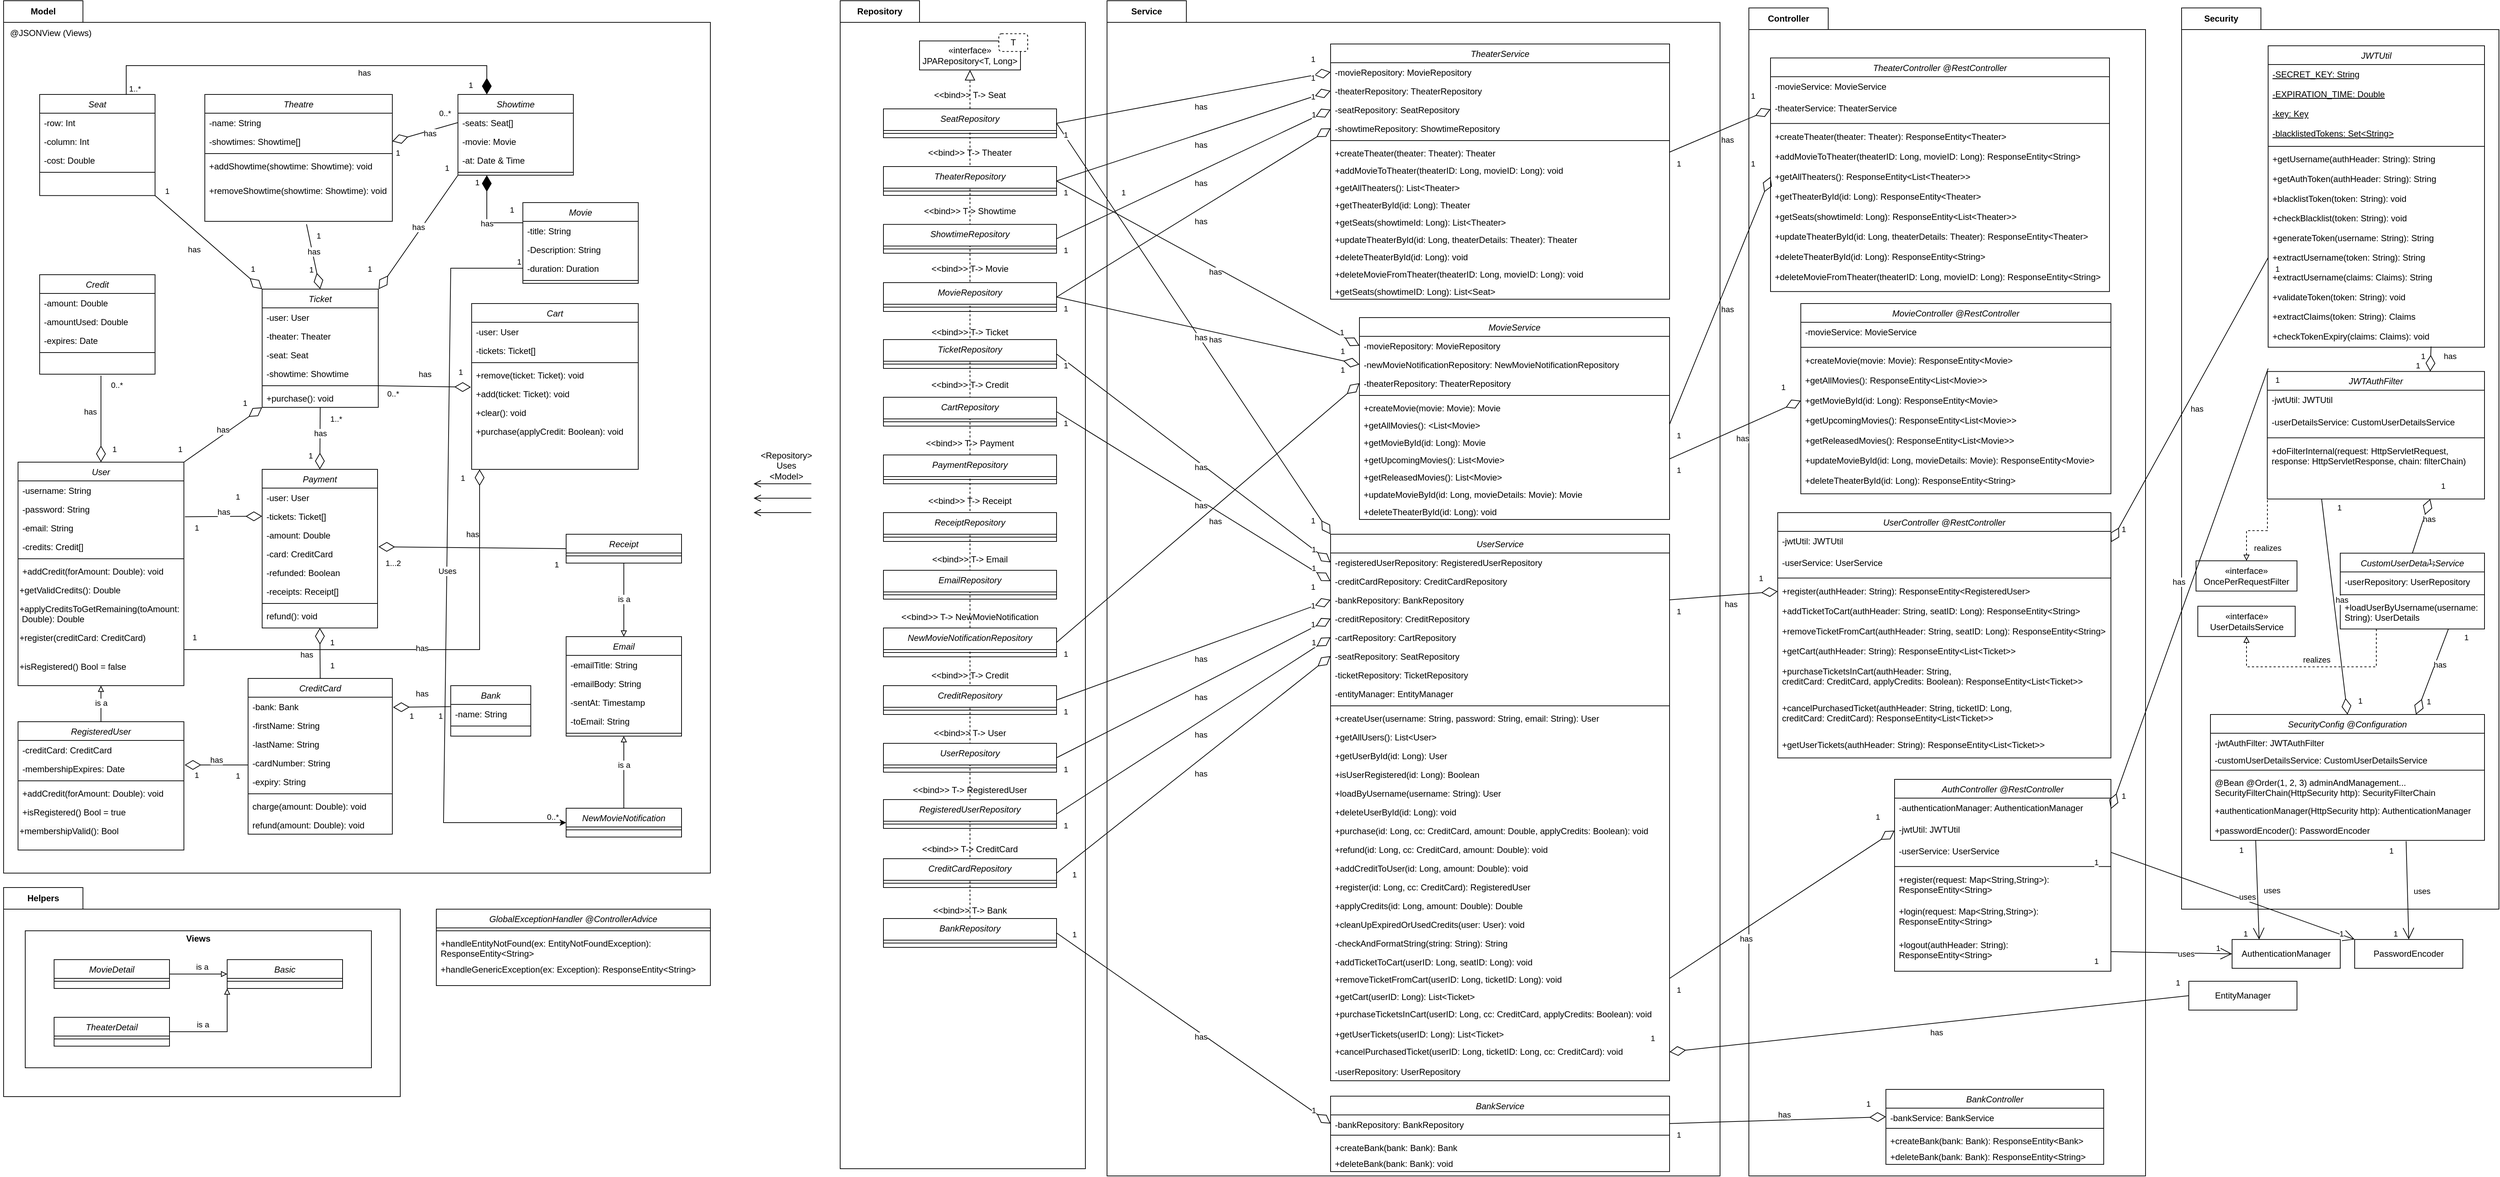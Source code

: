 <mxfile version="24.8.8">
  <diagram id="C5RBs43oDa-KdzZeNtuy" name="Page-1">
    <mxGraphModel dx="1789" dy="1018" grid="1" gridSize="10" guides="1" tooltips="1" connect="1" arrows="1" fold="1" page="1" pageScale="1" pageWidth="1169" pageHeight="827" math="0" shadow="0">
      <root>
        <mxCell id="WIyWlLk6GJQsqaUBKTNV-0" />
        <mxCell id="WIyWlLk6GJQsqaUBKTNV-1" parent="WIyWlLk6GJQsqaUBKTNV-0" />
        <mxCell id="s6ilFg3otUoqiTx2JHWx-482" value="Helpers" style="shape=folder;fontStyle=1;tabWidth=110;tabHeight=30;tabPosition=left;html=1;boundedLbl=1;labelInHeader=1;container=1;collapsible=0;whiteSpace=wrap;" parent="WIyWlLk6GJQsqaUBKTNV-1" vertex="1">
          <mxGeometry x="20" y="1240" width="550" height="290" as="geometry" />
        </mxCell>
        <mxCell id="s6ilFg3otUoqiTx2JHWx-483" value="" style="html=1;strokeColor=none;resizeWidth=1;resizeHeight=1;fillColor=none;part=1;connectable=0;allowArrows=0;deletable=0;whiteSpace=wrap;" parent="s6ilFg3otUoqiTx2JHWx-482" vertex="1">
          <mxGeometry width="550" height="203.0" relative="1" as="geometry">
            <mxPoint y="30" as="offset" />
          </mxGeometry>
        </mxCell>
        <mxCell id="s6ilFg3otUoqiTx2JHWx-476" value="&lt;p style=&quot;margin:0px;margin-top:4px;text-align:center;&quot;&gt;&lt;b&gt;Views&lt;/b&gt;&lt;/p&gt;" style="verticalAlign=top;align=left;overflow=fill;html=1;whiteSpace=wrap;" parent="WIyWlLk6GJQsqaUBKTNV-1" vertex="1">
          <mxGeometry x="50" y="1300" width="480" height="190" as="geometry" />
        </mxCell>
        <mxCell id="s6ilFg3otUoqiTx2JHWx-446" value="Model" style="shape=folder;fontStyle=1;tabWidth=110;tabHeight=30;tabPosition=left;html=1;boundedLbl=1;labelInHeader=1;container=1;collapsible=0;whiteSpace=wrap;" parent="WIyWlLk6GJQsqaUBKTNV-1" vertex="1">
          <mxGeometry x="20" y="10" width="980" height="1210" as="geometry" />
        </mxCell>
        <mxCell id="s6ilFg3otUoqiTx2JHWx-447" value="" style="html=1;strokeColor=none;resizeWidth=1;resizeHeight=1;fillColor=none;part=1;connectable=0;allowArrows=0;deletable=0;whiteSpace=wrap;" parent="s6ilFg3otUoqiTx2JHWx-446" vertex="1">
          <mxGeometry width="980.0" height="847" relative="1" as="geometry">
            <mxPoint y="30" as="offset" />
          </mxGeometry>
        </mxCell>
        <mxCell id="s6ilFg3otUoqiTx2JHWx-484" value="@JSONView (Views)" style="text;html=1;align=center;verticalAlign=middle;resizable=0;points=[];autosize=1;strokeColor=none;fillColor=none;" parent="s6ilFg3otUoqiTx2JHWx-446" vertex="1">
          <mxGeometry x="-5" y="30.0" width="140" height="30" as="geometry" />
        </mxCell>
        <mxCell id="s6ilFg3otUoqiTx2JHWx-125" value="Security" style="shape=folder;fontStyle=1;tabWidth=110;tabHeight=30;tabPosition=left;html=1;boundedLbl=1;labelInHeader=1;container=1;collapsible=0;whiteSpace=wrap;" parent="WIyWlLk6GJQsqaUBKTNV-1" vertex="1">
          <mxGeometry x="3040" y="20" width="440" height="1250" as="geometry" />
        </mxCell>
        <mxCell id="s6ilFg3otUoqiTx2JHWx-126" value="" style="html=1;strokeColor=none;resizeWidth=1;resizeHeight=1;fillColor=none;part=1;connectable=0;allowArrows=0;deletable=0;whiteSpace=wrap;" parent="s6ilFg3otUoqiTx2JHWx-125" vertex="1">
          <mxGeometry width="440" height="875" relative="1" as="geometry">
            <mxPoint y="30" as="offset" />
          </mxGeometry>
        </mxCell>
        <mxCell id="s6ilFg3otUoqiTx2JHWx-62" value="JWTUtil" style="swimlane;fontStyle=2;align=center;verticalAlign=top;childLayout=stackLayout;horizontal=1;startSize=26;horizontalStack=0;resizeParent=1;resizeLast=0;collapsible=1;marginBottom=0;rounded=0;shadow=0;strokeWidth=1;" parent="s6ilFg3otUoqiTx2JHWx-125" vertex="1">
          <mxGeometry x="120" y="52.521" width="300" height="418.067" as="geometry">
            <mxRectangle x="230" y="140" width="160" height="26" as="alternateBounds" />
          </mxGeometry>
        </mxCell>
        <mxCell id="s6ilFg3otUoqiTx2JHWx-63" value="-SECRET_KEY: String" style="text;align=left;verticalAlign=top;spacingLeft=4;spacingRight=4;overflow=hidden;rotatable=0;points=[[0,0.5],[1,0.5]];portConstraint=eastwest;fontStyle=4" parent="s6ilFg3otUoqiTx2JHWx-62" vertex="1">
          <mxGeometry y="26" width="300" height="27.311" as="geometry" />
        </mxCell>
        <mxCell id="s6ilFg3otUoqiTx2JHWx-66" value="-EXPIRATION_TIME: Double" style="text;align=left;verticalAlign=top;spacingLeft=4;spacingRight=4;overflow=hidden;rotatable=0;points=[[0,0.5],[1,0.5]];portConstraint=eastwest;fontStyle=4" parent="s6ilFg3otUoqiTx2JHWx-62" vertex="1">
          <mxGeometry y="53.311" width="300" height="27.311" as="geometry" />
        </mxCell>
        <mxCell id="s6ilFg3otUoqiTx2JHWx-67" value="-key: Key" style="text;align=left;verticalAlign=top;spacingLeft=4;spacingRight=4;overflow=hidden;rotatable=0;points=[[0,0.5],[1,0.5]];portConstraint=eastwest;fontStyle=4" parent="s6ilFg3otUoqiTx2JHWx-62" vertex="1">
          <mxGeometry y="80.622" width="300" height="27.311" as="geometry" />
        </mxCell>
        <mxCell id="s6ilFg3otUoqiTx2JHWx-68" value="-blacklistedTokens: Set&lt;String&gt;" style="text;align=left;verticalAlign=top;spacingLeft=4;spacingRight=4;overflow=hidden;rotatable=0;points=[[0,0.5],[1,0.5]];portConstraint=eastwest;fontStyle=4" parent="s6ilFg3otUoqiTx2JHWx-62" vertex="1">
          <mxGeometry y="107.933" width="300" height="27.311" as="geometry" />
        </mxCell>
        <mxCell id="s6ilFg3otUoqiTx2JHWx-64" value="" style="line;html=1;strokeWidth=1;align=left;verticalAlign=middle;spacingTop=-1;spacingLeft=3;spacingRight=3;rotatable=0;labelPosition=right;points=[];portConstraint=eastwest;" parent="s6ilFg3otUoqiTx2JHWx-62" vertex="1">
          <mxGeometry y="135.244" width="300" height="8.403" as="geometry" />
        </mxCell>
        <mxCell id="s6ilFg3otUoqiTx2JHWx-65" value="+getUsername(authHeader: String): String" style="text;align=left;verticalAlign=top;spacingLeft=4;spacingRight=4;overflow=hidden;rotatable=0;points=[[0,0.5],[1,0.5]];portConstraint=eastwest;" parent="s6ilFg3otUoqiTx2JHWx-62" vertex="1">
          <mxGeometry y="143.647" width="300" height="27.311" as="geometry" />
        </mxCell>
        <mxCell id="s6ilFg3otUoqiTx2JHWx-69" value="+getAuthToken(authHeader: String): String" style="text;align=left;verticalAlign=top;spacingLeft=4;spacingRight=4;overflow=hidden;rotatable=0;points=[[0,0.5],[1,0.5]];portConstraint=eastwest;" parent="s6ilFg3otUoqiTx2JHWx-62" vertex="1">
          <mxGeometry y="170.958" width="300" height="27.311" as="geometry" />
        </mxCell>
        <mxCell id="s6ilFg3otUoqiTx2JHWx-70" value="+blacklistToken(token: String): void" style="text;align=left;verticalAlign=top;spacingLeft=4;spacingRight=4;overflow=hidden;rotatable=0;points=[[0,0.5],[1,0.5]];portConstraint=eastwest;" parent="s6ilFg3otUoqiTx2JHWx-62" vertex="1">
          <mxGeometry y="198.269" width="300" height="27.311" as="geometry" />
        </mxCell>
        <mxCell id="s6ilFg3otUoqiTx2JHWx-71" value="+checkBlacklist(token: String): void" style="text;align=left;verticalAlign=top;spacingLeft=4;spacingRight=4;overflow=hidden;rotatable=0;points=[[0,0.5],[1,0.5]];portConstraint=eastwest;" parent="s6ilFg3otUoqiTx2JHWx-62" vertex="1">
          <mxGeometry y="225.58" width="300" height="27.311" as="geometry" />
        </mxCell>
        <mxCell id="s6ilFg3otUoqiTx2JHWx-73" value="+generateToken(username: String): String" style="text;align=left;verticalAlign=top;spacingLeft=4;spacingRight=4;overflow=hidden;rotatable=0;points=[[0,0.5],[1,0.5]];portConstraint=eastwest;" parent="s6ilFg3otUoqiTx2JHWx-62" vertex="1">
          <mxGeometry y="252.891" width="300" height="27.311" as="geometry" />
        </mxCell>
        <mxCell id="s6ilFg3otUoqiTx2JHWx-75" value="+extractUsername(token: String): String" style="text;align=left;verticalAlign=top;spacingLeft=4;spacingRight=4;overflow=hidden;rotatable=0;points=[[0,0.5],[1,0.5]];portConstraint=eastwest;" parent="s6ilFg3otUoqiTx2JHWx-62" vertex="1">
          <mxGeometry y="280.202" width="300" height="27.311" as="geometry" />
        </mxCell>
        <mxCell id="s6ilFg3otUoqiTx2JHWx-74" value="+extractUsername(claims: Claims): String" style="text;align=left;verticalAlign=top;spacingLeft=4;spacingRight=4;overflow=hidden;rotatable=0;points=[[0,0.5],[1,0.5]];portConstraint=eastwest;" parent="s6ilFg3otUoqiTx2JHWx-62" vertex="1">
          <mxGeometry y="307.513" width="300" height="27.311" as="geometry" />
        </mxCell>
        <mxCell id="s6ilFg3otUoqiTx2JHWx-76" value="+validateToken(token: String): void" style="text;align=left;verticalAlign=top;spacingLeft=4;spacingRight=4;overflow=hidden;rotatable=0;points=[[0,0.5],[1,0.5]];portConstraint=eastwest;" parent="s6ilFg3otUoqiTx2JHWx-62" vertex="1">
          <mxGeometry y="334.824" width="300" height="27.311" as="geometry" />
        </mxCell>
        <mxCell id="s6ilFg3otUoqiTx2JHWx-77" value="+extractClaims(token: String): Claims" style="text;align=left;verticalAlign=top;spacingLeft=4;spacingRight=4;overflow=hidden;rotatable=0;points=[[0,0.5],[1,0.5]];portConstraint=eastwest;" parent="s6ilFg3otUoqiTx2JHWx-62" vertex="1">
          <mxGeometry y="362.134" width="300" height="27.311" as="geometry" />
        </mxCell>
        <mxCell id="s6ilFg3otUoqiTx2JHWx-78" value="+checkTokenExpiry(claims: Claims): void" style="text;align=left;verticalAlign=top;spacingLeft=4;spacingRight=4;overflow=hidden;rotatable=0;points=[[0,0.5],[1,0.5]];portConstraint=eastwest;" parent="s6ilFg3otUoqiTx2JHWx-62" vertex="1">
          <mxGeometry y="389.445" width="300" height="27.311" as="geometry" />
        </mxCell>
        <mxCell id="s6ilFg3otUoqiTx2JHWx-81" value="JWTAuthFilter" style="swimlane;fontStyle=2;align=center;verticalAlign=top;childLayout=stackLayout;horizontal=1;startSize=26;horizontalStack=0;resizeParent=1;resizeLast=0;collapsible=1;marginBottom=0;rounded=0;shadow=0;strokeWidth=1;" parent="s6ilFg3otUoqiTx2JHWx-125" vertex="1">
          <mxGeometry x="118.84" y="504.202" width="301.16" height="176.891" as="geometry">
            <mxRectangle x="230" y="140" width="160" height="26" as="alternateBounds" />
          </mxGeometry>
        </mxCell>
        <mxCell id="s6ilFg3otUoqiTx2JHWx-83" value="-jwtUtil: JWTUtil" style="text;align=left;verticalAlign=top;spacingLeft=4;spacingRight=4;overflow=hidden;rotatable=0;points=[[0,0.5],[1,0.5]];portConstraint=eastwest;" parent="s6ilFg3otUoqiTx2JHWx-81" vertex="1">
          <mxGeometry y="26" width="301.16" height="30.66" as="geometry" />
        </mxCell>
        <mxCell id="s6ilFg3otUoqiTx2JHWx-84" value="-userDetailsService: CustomUserDetailsService" style="text;align=left;verticalAlign=top;spacingLeft=4;spacingRight=4;overflow=hidden;rotatable=0;points=[[0,0.5],[1,0.5]];portConstraint=eastwest;" parent="s6ilFg3otUoqiTx2JHWx-81" vertex="1">
          <mxGeometry y="56.66" width="301.16" height="30.66" as="geometry" />
        </mxCell>
        <mxCell id="s6ilFg3otUoqiTx2JHWx-85" value="" style="line;html=1;strokeWidth=1;align=left;verticalAlign=middle;spacingTop=-1;spacingLeft=3;spacingRight=3;rotatable=0;labelPosition=right;points=[];portConstraint=eastwest;" parent="s6ilFg3otUoqiTx2JHWx-81" vertex="1">
          <mxGeometry y="87.321" width="301.16" height="9.434" as="geometry" />
        </mxCell>
        <mxCell id="s6ilFg3otUoqiTx2JHWx-86" value="+doFilterInternal(request: HttpServletRequest,&#xa;response: HttpServletResponse, chain: filterChain)" style="text;align=left;verticalAlign=top;spacingLeft=4;spacingRight=4;overflow=hidden;rotatable=0;points=[[0,0.5],[1,0.5]];portConstraint=eastwest;" parent="s6ilFg3otUoqiTx2JHWx-81" vertex="1">
          <mxGeometry y="96.755" width="301.16" height="51.887" as="geometry" />
        </mxCell>
        <mxCell id="s6ilFg3otUoqiTx2JHWx-113" value="" style="endArrow=diamondThin;html=1;rounded=0;endFill=0;endSize=20;exitX=0.753;exitY=1.014;exitDx=0;exitDy=0;exitPerimeter=0;entryX=0.75;entryY=0;entryDx=0;entryDy=0;" parent="s6ilFg3otUoqiTx2JHWx-125" source="s6ilFg3otUoqiTx2JHWx-78" target="s6ilFg3otUoqiTx2JHWx-81" edge="1">
          <mxGeometry relative="1" as="geometry">
            <mxPoint x="160" y="222.689" as="sourcePoint" />
            <mxPoint x="467.273" y="472.689" as="targetPoint" />
          </mxGeometry>
        </mxCell>
        <mxCell id="s6ilFg3otUoqiTx2JHWx-114" value="has" style="edgeLabel;resizable=0;html=1;;align=center;verticalAlign=middle;" parent="s6ilFg3otUoqiTx2JHWx-113" connectable="0" vertex="1">
          <mxGeometry relative="1" as="geometry">
            <mxPoint x="26" y="-4" as="offset" />
          </mxGeometry>
        </mxCell>
        <mxCell id="s6ilFg3otUoqiTx2JHWx-115" value="1" style="edgeLabel;resizable=0;html=1;;align=left;verticalAlign=bottom;" parent="s6ilFg3otUoqiTx2JHWx-113" connectable="0" vertex="1">
          <mxGeometry x="-1" relative="1" as="geometry">
            <mxPoint x="-16" y="22" as="offset" />
          </mxGeometry>
        </mxCell>
        <mxCell id="s6ilFg3otUoqiTx2JHWx-116" value="1" style="edgeLabel;resizable=0;html=1;;align=right;verticalAlign=bottom;" parent="s6ilFg3otUoqiTx2JHWx-113" connectable="0" vertex="1">
          <mxGeometry x="1" relative="1" as="geometry">
            <mxPoint x="-13" as="offset" />
          </mxGeometry>
        </mxCell>
        <mxCell id="s6ilFg3otUoqiTx2JHWx-90" value="«interface»&lt;br&gt;OncePerRequestFilter" style="html=1;whiteSpace=wrap;" parent="s6ilFg3otUoqiTx2JHWx-125" vertex="1">
          <mxGeometry x="20" y="766.807" width="140" height="42.017" as="geometry" />
        </mxCell>
        <mxCell id="s6ilFg3otUoqiTx2JHWx-89" value="" style="edgeStyle=elbowEdgeStyle;html=1;endArrow=block;elbow=vertical;endFill=0;dashed=1;rounded=0;entryX=0.5;entryY=0;entryDx=0;entryDy=0;" parent="s6ilFg3otUoqiTx2JHWx-125" target="s6ilFg3otUoqiTx2JHWx-90" edge="1">
          <mxGeometry width="160" relative="1" as="geometry">
            <mxPoint x="119" y="682.773" as="sourcePoint" />
            <mxPoint x="119" y="861.345" as="targetPoint" />
          </mxGeometry>
        </mxCell>
        <mxCell id="s6ilFg3otUoqiTx2JHWx-91" value="realizes" style="edgeLabel;html=1;align=center;verticalAlign=middle;resizable=0;points=[];" parent="s6ilFg3otUoqiTx2JHWx-89" vertex="1" connectable="0">
          <mxGeometry x="-0.495" y="5" relative="1" as="geometry">
            <mxPoint x="-5" y="37" as="offset" />
          </mxGeometry>
        </mxCell>
        <mxCell id="s6ilFg3otUoqiTx2JHWx-92" value="CustomUserDetailsService" style="swimlane;fontStyle=2;align=center;verticalAlign=top;childLayout=stackLayout;horizontal=1;startSize=26;horizontalStack=0;resizeParent=1;resizeLast=0;collapsible=1;marginBottom=0;rounded=0;shadow=0;strokeWidth=1;" parent="s6ilFg3otUoqiTx2JHWx-125" vertex="1">
          <mxGeometry x="220" y="756.303" width="200" height="105.042" as="geometry">
            <mxRectangle x="230" y="140" width="160" height="26" as="alternateBounds" />
          </mxGeometry>
        </mxCell>
        <mxCell id="s6ilFg3otUoqiTx2JHWx-93" value="-userRepository: UserRepository" style="text;align=left;verticalAlign=top;spacingLeft=4;spacingRight=4;overflow=hidden;rotatable=0;points=[[0,0.5],[1,0.5]];portConstraint=eastwest;" parent="s6ilFg3otUoqiTx2JHWx-92" vertex="1">
          <mxGeometry y="26" width="200" height="27.311" as="geometry" />
        </mxCell>
        <mxCell id="s6ilFg3otUoqiTx2JHWx-95" value="" style="line;html=1;strokeWidth=1;align=left;verticalAlign=middle;spacingTop=-1;spacingLeft=3;spacingRight=3;rotatable=0;labelPosition=right;points=[];portConstraint=eastwest;" parent="s6ilFg3otUoqiTx2JHWx-92" vertex="1">
          <mxGeometry y="53.311" width="200" height="8.403" as="geometry" />
        </mxCell>
        <mxCell id="s6ilFg3otUoqiTx2JHWx-96" value="+loadUserByUsername(username:&#xa;String): UserDetails" style="text;align=left;verticalAlign=top;spacingLeft=4;spacingRight=4;overflow=hidden;rotatable=0;points=[[0,0.5],[1,0.5]];portConstraint=eastwest;" parent="s6ilFg3otUoqiTx2JHWx-92" vertex="1">
          <mxGeometry y="61.714" width="200" height="31.513" as="geometry" />
        </mxCell>
        <mxCell id="s6ilFg3otUoqiTx2JHWx-102" value="" style="endArrow=diamondThin;html=1;rounded=0;endFill=0;endSize=20;exitX=0.5;exitY=0;exitDx=0;exitDy=0;entryX=0.75;entryY=1;entryDx=0;entryDy=0;" parent="s6ilFg3otUoqiTx2JHWx-125" source="s6ilFg3otUoqiTx2JHWx-92" target="s6ilFg3otUoqiTx2JHWx-81" edge="1">
          <mxGeometry relative="1" as="geometry">
            <mxPoint x="100" y="186.975" as="sourcePoint" />
            <mxPoint x="40" y="168.067" as="targetPoint" />
          </mxGeometry>
        </mxCell>
        <mxCell id="s6ilFg3otUoqiTx2JHWx-103" value="has" style="edgeLabel;resizable=0;html=1;;align=center;verticalAlign=middle;" parent="s6ilFg3otUoqiTx2JHWx-102" connectable="0" vertex="1">
          <mxGeometry relative="1" as="geometry">
            <mxPoint x="10" y="-10" as="offset" />
          </mxGeometry>
        </mxCell>
        <mxCell id="s6ilFg3otUoqiTx2JHWx-104" value="1" style="edgeLabel;resizable=0;html=1;;align=left;verticalAlign=bottom;" parent="s6ilFg3otUoqiTx2JHWx-102" connectable="0" vertex="1">
          <mxGeometry x="-1" relative="1" as="geometry">
            <mxPoint x="20" y="20" as="offset" />
          </mxGeometry>
        </mxCell>
        <mxCell id="s6ilFg3otUoqiTx2JHWx-105" value="1" style="edgeLabel;resizable=0;html=1;;align=right;verticalAlign=bottom;" parent="s6ilFg3otUoqiTx2JHWx-102" connectable="0" vertex="1">
          <mxGeometry x="1" relative="1" as="geometry">
            <mxPoint x="22" y="-10" as="offset" />
          </mxGeometry>
        </mxCell>
        <mxCell id="s6ilFg3otUoqiTx2JHWx-99" value="«interface»&lt;br&gt;UserDetailsService" style="html=1;whiteSpace=wrap;" parent="s6ilFg3otUoqiTx2JHWx-125" vertex="1">
          <mxGeometry x="22.5" y="829.832" width="135" height="42.017" as="geometry" />
        </mxCell>
        <mxCell id="s6ilFg3otUoqiTx2JHWx-97" value="" style="edgeStyle=elbowEdgeStyle;html=1;endArrow=block;elbow=vertical;endFill=0;dashed=1;rounded=0;entryX=0.5;entryY=1;entryDx=0;entryDy=0;exitX=0.25;exitY=1;exitDx=0;exitDy=0;" parent="s6ilFg3otUoqiTx2JHWx-125" source="s6ilFg3otUoqiTx2JHWx-92" target="s6ilFg3otUoqiTx2JHWx-99" edge="1">
          <mxGeometry width="160" relative="1" as="geometry">
            <mxPoint x="180" y="853.992" as="sourcePoint" />
            <mxPoint x="355" y="84.034" as="targetPoint" />
            <Array as="points">
              <mxPoint x="160" y="913.866" />
            </Array>
          </mxGeometry>
        </mxCell>
        <mxCell id="s6ilFg3otUoqiTx2JHWx-98" value="realizes" style="edgeLabel;html=1;align=center;verticalAlign=middle;resizable=0;points=[];" parent="s6ilFg3otUoqiTx2JHWx-97" vertex="1" connectable="0">
          <mxGeometry x="-0.495" y="5" relative="1" as="geometry">
            <mxPoint x="-66" y="-15" as="offset" />
          </mxGeometry>
        </mxCell>
        <mxCell id="s6ilFg3otUoqiTx2JHWx-429" value="SecurityConfig @Configuration" style="swimlane;fontStyle=2;align=center;verticalAlign=top;childLayout=stackLayout;horizontal=1;startSize=26;horizontalStack=0;resizeParent=1;resizeLast=0;collapsible=1;marginBottom=0;rounded=0;shadow=0;strokeWidth=1;" parent="s6ilFg3otUoqiTx2JHWx-125" vertex="1">
          <mxGeometry x="40" y="980" width="380" height="174.618" as="geometry">
            <mxRectangle x="230" y="140" width="160" height="26" as="alternateBounds" />
          </mxGeometry>
        </mxCell>
        <mxCell id="s6ilFg3otUoqiTx2JHWx-430" value="-jwtAuthFilter: JWTAuthFilter" style="text;align=left;verticalAlign=top;spacingLeft=4;spacingRight=4;overflow=hidden;rotatable=0;points=[[0,0.5],[1,0.5]];portConstraint=eastwest;" parent="s6ilFg3otUoqiTx2JHWx-429" vertex="1">
          <mxGeometry y="26" width="380" height="23.792" as="geometry" />
        </mxCell>
        <mxCell id="s6ilFg3otUoqiTx2JHWx-431" value="-customUserDetailsService: CustomUserDetailsService" style="text;align=left;verticalAlign=top;spacingLeft=4;spacingRight=4;overflow=hidden;rotatable=0;points=[[0,0.5],[1,0.5]];portConstraint=eastwest;" parent="s6ilFg3otUoqiTx2JHWx-429" vertex="1">
          <mxGeometry y="49.792" width="380" height="23.792" as="geometry" />
        </mxCell>
        <mxCell id="s6ilFg3otUoqiTx2JHWx-432" value="" style="line;html=1;strokeWidth=1;align=left;verticalAlign=middle;spacingTop=-1;spacingLeft=3;spacingRight=3;rotatable=0;labelPosition=right;points=[];portConstraint=eastwest;" parent="s6ilFg3otUoqiTx2JHWx-429" vertex="1">
          <mxGeometry y="73.585" width="380" height="7.321" as="geometry" />
        </mxCell>
        <mxCell id="s6ilFg3otUoqiTx2JHWx-433" value="@Bean @Order(1, 2, 3) adminAndManagement...&#xa;SecurityFilterChain(HttpSecurity http): SecurityFilterChain" style="text;align=left;verticalAlign=top;spacingLeft=4;spacingRight=4;overflow=hidden;rotatable=0;points=[[0,0.5],[1,0.5]];portConstraint=eastwest;" parent="s6ilFg3otUoqiTx2JHWx-429" vertex="1">
          <mxGeometry y="80.906" width="380" height="39.09" as="geometry" />
        </mxCell>
        <mxCell id="s6ilFg3otUoqiTx2JHWx-449" value="+authenticationManager(HttpSecurity http): AuthenticationManager&#xa;" style="text;align=left;verticalAlign=top;spacingLeft=4;spacingRight=4;overflow=hidden;rotatable=0;points=[[0,0.5],[1,0.5]];portConstraint=eastwest;" parent="s6ilFg3otUoqiTx2JHWx-429" vertex="1">
          <mxGeometry y="119.996" width="380" height="27.311" as="geometry" />
        </mxCell>
        <mxCell id="s6ilFg3otUoqiTx2JHWx-450" value="+passwordEncoder(): PasswordEncoder&#xa;" style="text;align=left;verticalAlign=top;spacingLeft=4;spacingRight=4;overflow=hidden;rotatable=0;points=[[0,0.5],[1,0.5]];portConstraint=eastwest;" parent="s6ilFg3otUoqiTx2JHWx-429" vertex="1">
          <mxGeometry y="147.307" width="380" height="27.311" as="geometry" />
        </mxCell>
        <mxCell id="s6ilFg3otUoqiTx2JHWx-438" value="" style="endArrow=diamondThin;html=1;rounded=0;endFill=0;endSize=20;exitX=0.25;exitY=1;exitDx=0;exitDy=0;entryX=0.5;entryY=0;entryDx=0;entryDy=0;" parent="s6ilFg3otUoqiTx2JHWx-125" source="s6ilFg3otUoqiTx2JHWx-81" target="s6ilFg3otUoqiTx2JHWx-429" edge="1">
          <mxGeometry relative="1" as="geometry">
            <mxPoint x="310" y="790" as="sourcePoint" />
            <mxPoint x="355" y="718" as="targetPoint" />
          </mxGeometry>
        </mxCell>
        <mxCell id="s6ilFg3otUoqiTx2JHWx-439" value="has" style="edgeLabel;resizable=0;html=1;;align=center;verticalAlign=middle;" parent="s6ilFg3otUoqiTx2JHWx-438" connectable="0" vertex="1">
          <mxGeometry relative="1" as="geometry">
            <mxPoint x="10" y="-10" as="offset" />
          </mxGeometry>
        </mxCell>
        <mxCell id="s6ilFg3otUoqiTx2JHWx-440" value="1" style="edgeLabel;resizable=0;html=1;;align=left;verticalAlign=bottom;" parent="s6ilFg3otUoqiTx2JHWx-438" connectable="0" vertex="1">
          <mxGeometry x="-1" relative="1" as="geometry">
            <mxPoint x="20" y="20" as="offset" />
          </mxGeometry>
        </mxCell>
        <mxCell id="s6ilFg3otUoqiTx2JHWx-441" value="1" style="edgeLabel;resizable=0;html=1;;align=right;verticalAlign=bottom;" parent="s6ilFg3otUoqiTx2JHWx-438" connectable="0" vertex="1">
          <mxGeometry x="1" relative="1" as="geometry">
            <mxPoint x="22" y="-10" as="offset" />
          </mxGeometry>
        </mxCell>
        <mxCell id="s6ilFg3otUoqiTx2JHWx-442" value="" style="endArrow=diamondThin;html=1;rounded=0;endFill=0;endSize=20;exitX=0.75;exitY=1;exitDx=0;exitDy=0;entryX=0.75;entryY=0;entryDx=0;entryDy=0;" parent="s6ilFg3otUoqiTx2JHWx-125" source="s6ilFg3otUoqiTx2JHWx-92" target="s6ilFg3otUoqiTx2JHWx-429" edge="1">
          <mxGeometry relative="1" as="geometry">
            <mxPoint x="204" y="718" as="sourcePoint" />
            <mxPoint x="240" y="1108" as="targetPoint" />
          </mxGeometry>
        </mxCell>
        <mxCell id="s6ilFg3otUoqiTx2JHWx-443" value="has" style="edgeLabel;resizable=0;html=1;;align=center;verticalAlign=middle;" parent="s6ilFg3otUoqiTx2JHWx-442" connectable="0" vertex="1">
          <mxGeometry relative="1" as="geometry">
            <mxPoint x="10" y="-10" as="offset" />
          </mxGeometry>
        </mxCell>
        <mxCell id="s6ilFg3otUoqiTx2JHWx-444" value="1" style="edgeLabel;resizable=0;html=1;;align=left;verticalAlign=bottom;" parent="s6ilFg3otUoqiTx2JHWx-442" connectable="0" vertex="1">
          <mxGeometry x="-1" relative="1" as="geometry">
            <mxPoint x="20" y="20" as="offset" />
          </mxGeometry>
        </mxCell>
        <mxCell id="s6ilFg3otUoqiTx2JHWx-445" value="1" style="edgeLabel;resizable=0;html=1;;align=right;verticalAlign=bottom;" parent="s6ilFg3otUoqiTx2JHWx-442" connectable="0" vertex="1">
          <mxGeometry x="1" relative="1" as="geometry">
            <mxPoint x="22" y="-10" as="offset" />
          </mxGeometry>
        </mxCell>
        <mxCell id="s6ilFg3otUoqiTx2JHWx-405" value="Repository" style="shape=folder;fontStyle=1;tabWidth=110;tabHeight=30;tabPosition=left;html=1;boundedLbl=1;labelInHeader=1;container=1;collapsible=0;whiteSpace=wrap;" parent="WIyWlLk6GJQsqaUBKTNV-1" vertex="1">
          <mxGeometry x="1180" y="10" width="340" height="1620" as="geometry" />
        </mxCell>
        <mxCell id="s6ilFg3otUoqiTx2JHWx-406" value="" style="html=1;strokeColor=none;resizeWidth=1;resizeHeight=1;fillColor=none;part=1;connectable=0;allowArrows=0;deletable=0;whiteSpace=wrap;" parent="s6ilFg3otUoqiTx2JHWx-405" vertex="1">
          <mxGeometry width="340" height="1134" relative="1" as="geometry">
            <mxPoint y="30" as="offset" />
          </mxGeometry>
        </mxCell>
        <mxCell id="s6ilFg3otUoqiTx2JHWx-407" value="«interface»&lt;br&gt;JPARepository&amp;lt;T, Long&amp;gt;" style="html=1;whiteSpace=wrap;" parent="s6ilFg3otUoqiTx2JHWx-405" vertex="1">
          <mxGeometry x="110" y="55.774" width="140" height="40.248" as="geometry" />
        </mxCell>
        <mxCell id="s6ilFg3otUoqiTx2JHWx-408" value="T" style="rounded=1;whiteSpace=wrap;html=1;fillColor=default;dashed=1;" parent="s6ilFg3otUoqiTx2JHWx-405" vertex="1">
          <mxGeometry x="220" y="45.712" width="40" height="24.723" as="geometry" />
        </mxCell>
        <mxCell id="s6ilFg3otUoqiTx2JHWx-411" value="&amp;lt;&amp;lt;bind&amp;gt;&amp;gt; T-&amp;gt; Seat" style="text;html=1;align=center;verticalAlign=middle;whiteSpace=wrap;rounded=0;" parent="s6ilFg3otUoqiTx2JHWx-405" vertex="1">
          <mxGeometry x="60" y="120.745" width="240" height="20.124" as="geometry" />
        </mxCell>
        <mxCell id="s6ilFg3otUoqiTx2JHWx-412" value="&amp;lt;&amp;lt;bind&amp;gt;&amp;gt; T-&amp;gt; Theater" style="text;html=1;align=center;verticalAlign=middle;whiteSpace=wrap;rounded=0;" parent="s6ilFg3otUoqiTx2JHWx-405" vertex="1">
          <mxGeometry x="60" y="201.242" width="240" height="20.124" as="geometry" />
        </mxCell>
        <mxCell id="s6ilFg3otUoqiTx2JHWx-413" value="&amp;lt;&amp;lt;bind&amp;gt;&amp;gt; T-&amp;gt; Showtime" style="text;html=1;align=center;verticalAlign=middle;whiteSpace=wrap;rounded=0;" parent="s6ilFg3otUoqiTx2JHWx-405" vertex="1">
          <mxGeometry x="60" y="281.739" width="240" height="20.124" as="geometry" />
        </mxCell>
        <mxCell id="s6ilFg3otUoqiTx2JHWx-414" value="&amp;lt;&amp;lt;bind&amp;gt;&amp;gt; T-&amp;gt; Movie" style="text;html=1;align=center;verticalAlign=middle;whiteSpace=wrap;rounded=0;" parent="s6ilFg3otUoqiTx2JHWx-405" vertex="1">
          <mxGeometry x="60" y="362.236" width="240" height="20.124" as="geometry" />
        </mxCell>
        <mxCell id="s6ilFg3otUoqiTx2JHWx-417" value="&amp;lt;&amp;lt;bind&amp;gt;&amp;gt; T-&amp;gt; Credit" style="text;html=1;align=center;verticalAlign=middle;whiteSpace=wrap;rounded=0;" parent="s6ilFg3otUoqiTx2JHWx-405" vertex="1">
          <mxGeometry x="60" y="523.23" width="240" height="20.124" as="geometry" />
        </mxCell>
        <mxCell id="s6ilFg3otUoqiTx2JHWx-419" value="&amp;lt;&amp;lt;bind&amp;gt;&amp;gt; T-&amp;gt; Payment" style="text;html=1;align=center;verticalAlign=middle;whiteSpace=wrap;rounded=0;" parent="s6ilFg3otUoqiTx2JHWx-405" vertex="1">
          <mxGeometry x="60" y="603.727" width="240" height="20.124" as="geometry" />
        </mxCell>
        <mxCell id="s6ilFg3otUoqiTx2JHWx-420" value="&amp;lt;&amp;lt;bind&amp;gt;&amp;gt; T-&amp;gt; Receipt" style="text;html=1;align=center;verticalAlign=middle;whiteSpace=wrap;rounded=0;" parent="s6ilFg3otUoqiTx2JHWx-405" vertex="1">
          <mxGeometry x="60" y="684.224" width="240" height="20.124" as="geometry" />
        </mxCell>
        <mxCell id="s6ilFg3otUoqiTx2JHWx-421" value="&amp;lt;&amp;lt;bind&amp;gt;&amp;gt; T-&amp;gt; Email" style="text;html=1;align=center;verticalAlign=middle;whiteSpace=wrap;rounded=0;" parent="s6ilFg3otUoqiTx2JHWx-405" vertex="1">
          <mxGeometry x="60" y="764.72" width="240" height="20.124" as="geometry" />
        </mxCell>
        <mxCell id="s6ilFg3otUoqiTx2JHWx-422" value="&amp;lt;&amp;lt;bind&amp;gt;&amp;gt; T-&amp;gt; NewMovieNotification" style="text;html=1;align=center;verticalAlign=middle;whiteSpace=wrap;rounded=0;" parent="s6ilFg3otUoqiTx2JHWx-405" vertex="1">
          <mxGeometry x="60" y="845.217" width="240" height="20.124" as="geometry" />
        </mxCell>
        <mxCell id="s6ilFg3otUoqiTx2JHWx-423" value="&amp;lt;&amp;lt;bind&amp;gt;&amp;gt; T-&amp;gt; Credit" style="text;html=1;align=center;verticalAlign=middle;whiteSpace=wrap;rounded=0;" parent="s6ilFg3otUoqiTx2JHWx-405" vertex="1">
          <mxGeometry x="60" y="925.714" width="240" height="20.124" as="geometry" />
        </mxCell>
        <mxCell id="s6ilFg3otUoqiTx2JHWx-424" value="&amp;lt;&amp;lt;bind&amp;gt;&amp;gt; T-&amp;gt; User" style="text;html=1;align=center;verticalAlign=middle;whiteSpace=wrap;rounded=0;" parent="s6ilFg3otUoqiTx2JHWx-405" vertex="1">
          <mxGeometry x="60" y="1006.211" width="240" height="20.124" as="geometry" />
        </mxCell>
        <mxCell id="s6ilFg3otUoqiTx2JHWx-425" value="&amp;lt;&amp;lt;bind&amp;gt;&amp;gt; T-&amp;gt; RegisteredUser" style="text;html=1;align=center;verticalAlign=middle;whiteSpace=wrap;rounded=0;" parent="s6ilFg3otUoqiTx2JHWx-405" vertex="1">
          <mxGeometry x="60" y="1084.696" width="240" height="20.124" as="geometry" />
        </mxCell>
        <mxCell id="s6ilFg3otUoqiTx2JHWx-426" value="&amp;lt;&amp;lt;bind&amp;gt;&amp;gt; T-&amp;gt; CreditCard" style="text;html=1;align=center;verticalAlign=middle;whiteSpace=wrap;rounded=0;" parent="s6ilFg3otUoqiTx2JHWx-405" vertex="1">
          <mxGeometry x="60" y="1167.205" width="240" height="20.124" as="geometry" />
        </mxCell>
        <mxCell id="s6ilFg3otUoqiTx2JHWx-427" value="&amp;lt;&amp;lt;bind&amp;gt;&amp;gt; T-&amp;gt; Bank" style="text;html=1;align=center;verticalAlign=middle;whiteSpace=wrap;rounded=0;" parent="s6ilFg3otUoqiTx2JHWx-405" vertex="1">
          <mxGeometry x="60" y="1251.727" width="240" height="20.124" as="geometry" />
        </mxCell>
        <mxCell id="s6ilFg3otUoqiTx2JHWx-409" value="" style="endArrow=block;dashed=1;endFill=0;endSize=12;html=1;rounded=0;entryX=0.5;entryY=1;entryDx=0;entryDy=0;exitX=0.5;exitY=1;exitDx=0;exitDy=0;" parent="s6ilFg3otUoqiTx2JHWx-405" source="s6ilFg3otUoqiTx2JHWx-427" target="s6ilFg3otUoqiTx2JHWx-407" edge="1">
          <mxGeometry width="160" relative="1" as="geometry">
            <mxPoint x="100" y="370" as="sourcePoint" />
            <mxPoint x="-130" y="260" as="targetPoint" />
          </mxGeometry>
        </mxCell>
        <mxCell id="s6ilFg3otUoqiTx2JHWx-263" value="Service" style="shape=folder;fontStyle=1;tabWidth=110;tabHeight=30;tabPosition=left;html=1;boundedLbl=1;labelInHeader=1;container=1;collapsible=0;whiteSpace=wrap;movable=1;resizable=1;rotatable=1;deletable=1;editable=1;locked=0;connectable=1;" parent="WIyWlLk6GJQsqaUBKTNV-1" vertex="1">
          <mxGeometry x="1550" y="10" width="850" height="1630" as="geometry" />
        </mxCell>
        <mxCell id="s6ilFg3otUoqiTx2JHWx-264" value="" style="html=1;strokeColor=none;resizeWidth=1;resizeHeight=1;fillColor=none;part=1;connectable=0;allowArrows=0;deletable=0;whiteSpace=wrap;" parent="s6ilFg3otUoqiTx2JHWx-263" vertex="1">
          <mxGeometry width="850" height="1141" relative="1" as="geometry">
            <mxPoint y="30" as="offset" />
          </mxGeometry>
        </mxCell>
        <mxCell id="s6ilFg3otUoqiTx2JHWx-303" value="BankService" style="swimlane;fontStyle=2;align=center;verticalAlign=top;childLayout=stackLayout;horizontal=1;startSize=26;horizontalStack=0;resizeParent=1;resizeLast=0;collapsible=1;marginBottom=0;rounded=0;shadow=0;strokeWidth=1;" parent="s6ilFg3otUoqiTx2JHWx-263" vertex="1">
          <mxGeometry x="310" y="1519.321" width="470" height="104.642" as="geometry">
            <mxRectangle x="230" y="140" width="160" height="26" as="alternateBounds" />
          </mxGeometry>
        </mxCell>
        <mxCell id="s6ilFg3otUoqiTx2JHWx-304" value="-bankRepository: BankRepository" style="text;align=left;verticalAlign=top;spacingLeft=4;spacingRight=4;overflow=hidden;rotatable=0;points=[[0,0.5],[1,0.5]];portConstraint=eastwest;" parent="s6ilFg3otUoqiTx2JHWx-303" vertex="1">
          <mxGeometry y="26" width="470" height="24.148" as="geometry" />
        </mxCell>
        <mxCell id="s6ilFg3otUoqiTx2JHWx-308" value="" style="line;html=1;strokeWidth=1;align=left;verticalAlign=middle;spacingTop=-1;spacingLeft=3;spacingRight=3;rotatable=0;labelPosition=right;points=[];portConstraint=eastwest;" parent="s6ilFg3otUoqiTx2JHWx-303" vertex="1">
          <mxGeometry y="50.148" width="470" height="8.049" as="geometry" />
        </mxCell>
        <mxCell id="s6ilFg3otUoqiTx2JHWx-309" value="+createBank(bank: Bank): Bank" style="text;align=left;verticalAlign=top;spacingLeft=4;spacingRight=4;overflow=hidden;rotatable=0;points=[[0,0.5],[1,0.5]];portConstraint=eastwest;" parent="s6ilFg3otUoqiTx2JHWx-303" vertex="1">
          <mxGeometry y="58.198" width="470" height="22.136" as="geometry" />
        </mxCell>
        <mxCell id="s6ilFg3otUoqiTx2JHWx-318" value="+deleteBank(bank: Bank): void" style="text;align=left;verticalAlign=top;spacingLeft=4;spacingRight=4;overflow=hidden;rotatable=0;points=[[0,0.5],[1,0.5]];portConstraint=eastwest;" parent="s6ilFg3otUoqiTx2JHWx-303" vertex="1">
          <mxGeometry y="80.333" width="470" height="24.148" as="geometry" />
        </mxCell>
        <mxCell id="s6ilFg3otUoqiTx2JHWx-223" value="" style="group" parent="WIyWlLk6GJQsqaUBKTNV-1" vertex="1" connectable="0">
          <mxGeometry x="2440" y="20" width="550" height="1620" as="geometry" />
        </mxCell>
        <mxCell id="s6ilFg3otUoqiTx2JHWx-221" value="Controller" style="shape=folder;fontStyle=1;tabWidth=110;tabHeight=30;tabPosition=left;html=1;boundedLbl=1;labelInHeader=1;container=1;collapsible=0;whiteSpace=wrap;" parent="s6ilFg3otUoqiTx2JHWx-223" vertex="1">
          <mxGeometry width="550" height="1620.0" as="geometry" />
        </mxCell>
        <mxCell id="s6ilFg3otUoqiTx2JHWx-222" value="" style="html=1;strokeColor=none;resizeWidth=1;resizeHeight=1;fillColor=none;part=1;connectable=0;allowArrows=0;deletable=0;whiteSpace=wrap;" parent="s6ilFg3otUoqiTx2JHWx-221" vertex="1">
          <mxGeometry width="550" height="1134" relative="1" as="geometry">
            <mxPoint y="30" as="offset" />
          </mxGeometry>
        </mxCell>
        <mxCell id="s6ilFg3otUoqiTx2JHWx-139" value="UserController @RestController" style="swimlane;fontStyle=2;align=center;verticalAlign=top;childLayout=stackLayout;horizontal=1;startSize=26;horizontalStack=0;resizeParent=1;resizeLast=0;collapsible=1;marginBottom=0;rounded=0;shadow=0;strokeWidth=1;" parent="s6ilFg3otUoqiTx2JHWx-221" vertex="1">
          <mxGeometry x="40" y="699.997" width="462" height="340.2" as="geometry">
            <mxRectangle x="230" y="140" width="160" height="26" as="alternateBounds" />
          </mxGeometry>
        </mxCell>
        <mxCell id="s6ilFg3otUoqiTx2JHWx-141" value="-jwtUtil: JWTUtil" style="text;align=left;verticalAlign=top;spacingLeft=4;spacingRight=4;overflow=hidden;rotatable=0;points=[[0,0.5],[1,0.5]];portConstraint=eastwest;" parent="s6ilFg3otUoqiTx2JHWx-139" vertex="1">
          <mxGeometry y="26" width="462" height="30.086" as="geometry" />
        </mxCell>
        <mxCell id="s6ilFg3otUoqiTx2JHWx-142" value="-userService: UserService" style="text;align=left;verticalAlign=top;spacingLeft=4;spacingRight=4;overflow=hidden;rotatable=0;points=[[0,0.5],[1,0.5]];portConstraint=eastwest;" parent="s6ilFg3otUoqiTx2JHWx-139" vertex="1">
          <mxGeometry y="56.086" width="462" height="30.086" as="geometry" />
        </mxCell>
        <mxCell id="s6ilFg3otUoqiTx2JHWx-143" value="" style="line;html=1;strokeWidth=1;align=left;verticalAlign=middle;spacingTop=-1;spacingLeft=3;spacingRight=3;rotatable=0;labelPosition=right;points=[];portConstraint=eastwest;" parent="s6ilFg3otUoqiTx2JHWx-139" vertex="1">
          <mxGeometry y="86.171" width="462" height="9.257" as="geometry" />
        </mxCell>
        <mxCell id="s6ilFg3otUoqiTx2JHWx-150" value="+register(authHeader: String): ResponseEntity&lt;RegisteredUser&gt;" style="text;align=left;verticalAlign=top;spacingLeft=4;spacingRight=4;overflow=hidden;rotatable=0;points=[[0,0.5],[1,0.5]];portConstraint=eastwest;" parent="s6ilFg3otUoqiTx2JHWx-139" vertex="1">
          <mxGeometry y="95.429" width="462" height="27.771" as="geometry" />
        </mxCell>
        <mxCell id="s6ilFg3otUoqiTx2JHWx-152" value="+addTicketToCart(authHeader: String, seatID: Long): ResponseEntity&lt;String&gt;" style="text;align=left;verticalAlign=top;spacingLeft=4;spacingRight=4;overflow=hidden;rotatable=0;points=[[0,0.5],[1,0.5]];portConstraint=eastwest;" parent="s6ilFg3otUoqiTx2JHWx-139" vertex="1">
          <mxGeometry y="123.2" width="462" height="27.771" as="geometry" />
        </mxCell>
        <mxCell id="s6ilFg3otUoqiTx2JHWx-153" value="+removeTicketFromCart(authHeader: String, seatID: Long): ResponseEntity&lt;String&gt;" style="text;align=left;verticalAlign=top;spacingLeft=4;spacingRight=4;overflow=hidden;rotatable=0;points=[[0,0.5],[1,0.5]];portConstraint=eastwest;" parent="s6ilFg3otUoqiTx2JHWx-139" vertex="1">
          <mxGeometry y="150.971" width="462" height="27.771" as="geometry" />
        </mxCell>
        <mxCell id="s6ilFg3otUoqiTx2JHWx-154" value="+getCart(authHeader: String): ResponseEntity&lt;List&lt;Ticket&gt;&gt;" style="text;align=left;verticalAlign=top;spacingLeft=4;spacingRight=4;overflow=hidden;rotatable=0;points=[[0,0.5],[1,0.5]];portConstraint=eastwest;" parent="s6ilFg3otUoqiTx2JHWx-139" vertex="1">
          <mxGeometry y="178.743" width="462" height="27.771" as="geometry" />
        </mxCell>
        <mxCell id="s6ilFg3otUoqiTx2JHWx-155" value="+purchaseTicketsInCart(authHeader: String,&#xa;creditCard: CreditCard, applyCredits: Boolean): ResponseEntity&lt;List&lt;Ticket&gt;&gt;" style="text;align=left;verticalAlign=top;spacingLeft=4;spacingRight=4;overflow=hidden;rotatable=0;points=[[0,0.5],[1,0.5]];portConstraint=eastwest;" parent="s6ilFg3otUoqiTx2JHWx-139" vertex="1">
          <mxGeometry y="206.514" width="462" height="50.914" as="geometry" />
        </mxCell>
        <mxCell id="s6ilFg3otUoqiTx2JHWx-156" value="+cancelPurchasedTicket(authHeader: String, ticketID: Long,&#xa;creditCard: CreditCard): ResponseEntity&lt;List&lt;Ticket&gt;&gt;" style="text;align=left;verticalAlign=top;spacingLeft=4;spacingRight=4;overflow=hidden;rotatable=0;points=[[0,0.5],[1,0.5]];portConstraint=eastwest;" parent="s6ilFg3otUoqiTx2JHWx-139" vertex="1">
          <mxGeometry y="257.429" width="462" height="50.914" as="geometry" />
        </mxCell>
        <mxCell id="s6ilFg3otUoqiTx2JHWx-157" value="+getUserTickets(authHeader: String): ResponseEntity&lt;List&lt;Ticket&gt;&gt;" style="text;align=left;verticalAlign=top;spacingLeft=4;spacingRight=4;overflow=hidden;rotatable=0;points=[[0,0.5],[1,0.5]];portConstraint=eastwest;" parent="s6ilFg3otUoqiTx2JHWx-139" vertex="1">
          <mxGeometry y="308.343" width="462" height="27.771" as="geometry" />
        </mxCell>
        <mxCell id="s6ilFg3otUoqiTx2JHWx-3" value="AuthController @RestController" style="swimlane;fontStyle=2;align=center;verticalAlign=top;childLayout=stackLayout;horizontal=1;startSize=26;horizontalStack=0;resizeParent=1;resizeLast=0;collapsible=1;marginBottom=0;rounded=0;shadow=0;strokeWidth=1;" parent="s6ilFg3otUoqiTx2JHWx-221" vertex="1">
          <mxGeometry x="202" y="1070.001" width="300" height="266.143" as="geometry">
            <mxRectangle x="230" y="140" width="160" height="26" as="alternateBounds" />
          </mxGeometry>
        </mxCell>
        <mxCell id="s6ilFg3otUoqiTx2JHWx-4" value="-authenticationManager: AuthenticationManager" style="text;align=left;verticalAlign=top;spacingLeft=4;spacingRight=4;overflow=hidden;rotatable=0;points=[[0,0.5],[1,0.5]];portConstraint=eastwest;" parent="s6ilFg3otUoqiTx2JHWx-3" vertex="1">
          <mxGeometry y="26" width="300" height="30.086" as="geometry" />
        </mxCell>
        <mxCell id="s6ilFg3otUoqiTx2JHWx-54" value="-jwtUtil: JWTUtil" style="text;align=left;verticalAlign=top;spacingLeft=4;spacingRight=4;overflow=hidden;rotatable=0;points=[[0,0.5],[1,0.5]];portConstraint=eastwest;" parent="s6ilFg3otUoqiTx2JHWx-3" vertex="1">
          <mxGeometry y="56.086" width="300" height="30.086" as="geometry" />
        </mxCell>
        <mxCell id="s6ilFg3otUoqiTx2JHWx-51" value="-userService: UserService" style="text;align=left;verticalAlign=top;spacingLeft=4;spacingRight=4;overflow=hidden;rotatable=0;points=[[0,0.5],[1,0.5]];portConstraint=eastwest;" parent="s6ilFg3otUoqiTx2JHWx-3" vertex="1">
          <mxGeometry y="86.171" width="300" height="30.086" as="geometry" />
        </mxCell>
        <mxCell id="s6ilFg3otUoqiTx2JHWx-16" value="" style="line;html=1;strokeWidth=1;align=left;verticalAlign=middle;spacingTop=-1;spacingLeft=3;spacingRight=3;rotatable=0;labelPosition=right;points=[];portConstraint=eastwest;" parent="s6ilFg3otUoqiTx2JHWx-3" vertex="1">
          <mxGeometry y="116.257" width="300" height="9.257" as="geometry" />
        </mxCell>
        <mxCell id="s6ilFg3otUoqiTx2JHWx-18" value="+register(request: Map&lt;String,String&gt;):&#xa;ResponseEntity&lt;String&gt;" style="text;align=left;verticalAlign=top;spacingLeft=4;spacingRight=4;overflow=hidden;rotatable=0;points=[[0,0.5],[1,0.5]];portConstraint=eastwest;" parent="s6ilFg3otUoqiTx2JHWx-3" vertex="1">
          <mxGeometry y="125.514" width="300" height="43.971" as="geometry" />
        </mxCell>
        <mxCell id="s6ilFg3otUoqiTx2JHWx-61" value="+login(request: Map&lt;String,String&gt;):&#xa;ResponseEntity&lt;String&gt;" style="text;align=left;verticalAlign=top;spacingLeft=4;spacingRight=4;overflow=hidden;rotatable=0;points=[[0,0.5],[1,0.5]];portConstraint=eastwest;" parent="s6ilFg3otUoqiTx2JHWx-3" vertex="1">
          <mxGeometry y="169.486" width="300" height="46.286" as="geometry" />
        </mxCell>
        <mxCell id="s6ilFg3otUoqiTx2JHWx-60" value="+logout(authHeader: String):&#xa;ResponseEntity&lt;String&gt;" style="text;align=left;verticalAlign=top;spacingLeft=4;spacingRight=4;overflow=hidden;rotatable=0;points=[[0,0.5],[1,0.5]];portConstraint=eastwest;" parent="s6ilFg3otUoqiTx2JHWx-3" vertex="1">
          <mxGeometry y="215.771" width="300" height="46.286" as="geometry" />
        </mxCell>
        <mxCell id="s6ilFg3otUoqiTx2JHWx-319" value="BankController" style="swimlane;fontStyle=2;align=center;verticalAlign=top;childLayout=stackLayout;horizontal=1;startSize=26;horizontalStack=0;resizeParent=1;resizeLast=0;collapsible=1;marginBottom=0;rounded=0;shadow=0;strokeWidth=1;" parent="s6ilFg3otUoqiTx2JHWx-221" vertex="1">
          <mxGeometry x="190" y="1500" width="302" height="104" as="geometry">
            <mxRectangle x="230" y="140" width="160" height="26" as="alternateBounds" />
          </mxGeometry>
        </mxCell>
        <mxCell id="s6ilFg3otUoqiTx2JHWx-320" value="-bankService: BankService" style="text;align=left;verticalAlign=top;spacingLeft=4;spacingRight=4;overflow=hidden;rotatable=0;points=[[0,0.5],[1,0.5]];portConstraint=eastwest;" parent="s6ilFg3otUoqiTx2JHWx-319" vertex="1">
          <mxGeometry y="26" width="302" height="24" as="geometry" />
        </mxCell>
        <mxCell id="s6ilFg3otUoqiTx2JHWx-321" value="" style="line;html=1;strokeWidth=1;align=left;verticalAlign=middle;spacingTop=-1;spacingLeft=3;spacingRight=3;rotatable=0;labelPosition=right;points=[];portConstraint=eastwest;" parent="s6ilFg3otUoqiTx2JHWx-319" vertex="1">
          <mxGeometry y="50" width="302" height="8" as="geometry" />
        </mxCell>
        <mxCell id="s6ilFg3otUoqiTx2JHWx-322" value="+createBank(bank: Bank): ResponseEntity&lt;Bank&gt;" style="text;align=left;verticalAlign=top;spacingLeft=4;spacingRight=4;overflow=hidden;rotatable=0;points=[[0,0.5],[1,0.5]];portConstraint=eastwest;" parent="s6ilFg3otUoqiTx2JHWx-319" vertex="1">
          <mxGeometry y="58" width="302" height="22" as="geometry" />
        </mxCell>
        <mxCell id="s6ilFg3otUoqiTx2JHWx-323" value="+deleteBank(bank: Bank): ResponseEntity&lt;String&gt;" style="text;align=left;verticalAlign=top;spacingLeft=4;spacingRight=4;overflow=hidden;rotatable=0;points=[[0,0.5],[1,0.5]];portConstraint=eastwest;" parent="s6ilFg3otUoqiTx2JHWx-319" vertex="1">
          <mxGeometry y="80" width="302" height="24" as="geometry" />
        </mxCell>
        <mxCell id="s6ilFg3otUoqiTx2JHWx-47" value="MovieController @RestController" style="swimlane;fontStyle=2;align=center;verticalAlign=top;childLayout=stackLayout;horizontal=1;startSize=26;horizontalStack=0;resizeParent=1;resizeLast=0;collapsible=1;marginBottom=0;rounded=0;shadow=0;strokeWidth=1;" parent="s6ilFg3otUoqiTx2JHWx-221" vertex="1">
          <mxGeometry x="72" y="410.0" width="430" height="263.829" as="geometry">
            <mxRectangle x="230" y="140" width="160" height="26" as="alternateBounds" />
          </mxGeometry>
        </mxCell>
        <mxCell id="s6ilFg3otUoqiTx2JHWx-207" value="-movieService: MovieService" style="text;align=left;verticalAlign=top;spacingLeft=4;spacingRight=4;overflow=hidden;rotatable=0;points=[[0,0.5],[1,0.5]];portConstraint=eastwest;" parent="s6ilFg3otUoqiTx2JHWx-47" vertex="1">
          <mxGeometry y="26" width="430" height="30.086" as="geometry" />
        </mxCell>
        <mxCell id="s6ilFg3otUoqiTx2JHWx-49" value="" style="line;html=1;strokeWidth=1;align=left;verticalAlign=middle;spacingTop=-1;spacingLeft=3;spacingRight=3;rotatable=0;labelPosition=right;points=[];portConstraint=eastwest;" parent="s6ilFg3otUoqiTx2JHWx-47" vertex="1">
          <mxGeometry y="56.086" width="430" height="9.257" as="geometry" />
        </mxCell>
        <mxCell id="s6ilFg3otUoqiTx2JHWx-208" value="+createMovie(movie: Movie): ResponseEntity&lt;Movie&gt;" style="text;align=left;verticalAlign=top;spacingLeft=4;spacingRight=4;overflow=hidden;rotatable=0;points=[[0,0.5],[1,0.5]];portConstraint=eastwest;" parent="s6ilFg3otUoqiTx2JHWx-47" vertex="1">
          <mxGeometry y="65.343" width="430" height="27.771" as="geometry" />
        </mxCell>
        <mxCell id="s6ilFg3otUoqiTx2JHWx-209" value="+getAllMovies(): ResponseEntity&lt;List&lt;Movie&gt;&gt;" style="text;align=left;verticalAlign=top;spacingLeft=4;spacingRight=4;overflow=hidden;rotatable=0;points=[[0,0.5],[1,0.5]];portConstraint=eastwest;" parent="s6ilFg3otUoqiTx2JHWx-47" vertex="1">
          <mxGeometry y="93.114" width="430" height="27.771" as="geometry" />
        </mxCell>
        <mxCell id="s6ilFg3otUoqiTx2JHWx-210" value="+getMovieById(id: Long): ResponseEntity&lt;Movie&gt;" style="text;align=left;verticalAlign=top;spacingLeft=4;spacingRight=4;overflow=hidden;rotatable=0;points=[[0,0.5],[1,0.5]];portConstraint=eastwest;" parent="s6ilFg3otUoqiTx2JHWx-47" vertex="1">
          <mxGeometry y="120.886" width="430" height="27.771" as="geometry" />
        </mxCell>
        <mxCell id="s6ilFg3otUoqiTx2JHWx-212" value="+getUpcomingMovies(): ResponseEntity&lt;List&lt;Movie&gt;&gt;" style="text;align=left;verticalAlign=top;spacingLeft=4;spacingRight=4;overflow=hidden;rotatable=0;points=[[0,0.5],[1,0.5]];portConstraint=eastwest;" parent="s6ilFg3otUoqiTx2JHWx-47" vertex="1">
          <mxGeometry y="148.657" width="430" height="27.771" as="geometry" />
        </mxCell>
        <mxCell id="s6ilFg3otUoqiTx2JHWx-213" value="+getReleasedMovies(): ResponseEntity&lt;List&lt;Movie&gt;&gt;" style="text;align=left;verticalAlign=top;spacingLeft=4;spacingRight=4;overflow=hidden;rotatable=0;points=[[0,0.5],[1,0.5]];portConstraint=eastwest;" parent="s6ilFg3otUoqiTx2JHWx-47" vertex="1">
          <mxGeometry y="176.429" width="430" height="27.771" as="geometry" />
        </mxCell>
        <mxCell id="s6ilFg3otUoqiTx2JHWx-214" value="+updateMovieById(id: Long, movieDetails: Movie): ResponseEntity&lt;Movie&gt;" style="text;align=left;verticalAlign=top;spacingLeft=4;spacingRight=4;overflow=hidden;rotatable=0;points=[[0,0.5],[1,0.5]];portConstraint=eastwest;" parent="s6ilFg3otUoqiTx2JHWx-47" vertex="1">
          <mxGeometry y="204.2" width="430" height="27.771" as="geometry" />
        </mxCell>
        <mxCell id="s6ilFg3otUoqiTx2JHWx-215" value="+deleteTheaterById(id: Long): ResponseEntity&lt;String&gt;" style="text;align=left;verticalAlign=top;spacingLeft=4;spacingRight=4;overflow=hidden;rotatable=0;points=[[0,0.5],[1,0.5]];portConstraint=eastwest;" parent="s6ilFg3otUoqiTx2JHWx-47" vertex="1">
          <mxGeometry y="231.971" width="430" height="27.771" as="geometry" />
        </mxCell>
        <mxCell id="s6ilFg3otUoqiTx2JHWx-39" value="TheaterController @RestController" style="swimlane;fontStyle=2;align=center;verticalAlign=top;childLayout=stackLayout;horizontal=1;startSize=26;horizontalStack=0;resizeParent=1;resizeLast=0;collapsible=1;marginBottom=0;rounded=0;shadow=0;strokeWidth=1;" parent="s6ilFg3otUoqiTx2JHWx-223" vertex="1">
          <mxGeometry x="30" y="69.429" width="470" height="324.0" as="geometry">
            <mxRectangle x="230" y="140" width="160" height="26" as="alternateBounds" />
          </mxGeometry>
        </mxCell>
        <mxCell id="s6ilFg3otUoqiTx2JHWx-40" value="-movieService: MovieService" style="text;align=left;verticalAlign=top;spacingLeft=4;spacingRight=4;overflow=hidden;rotatable=0;points=[[0,0.5],[1,0.5]];portConstraint=eastwest;" parent="s6ilFg3otUoqiTx2JHWx-39" vertex="1">
          <mxGeometry y="26" width="470" height="30.086" as="geometry" />
        </mxCell>
        <mxCell id="s6ilFg3otUoqiTx2JHWx-198" value="-theaterService: TheaterService" style="text;align=left;verticalAlign=top;spacingLeft=4;spacingRight=4;overflow=hidden;rotatable=0;points=[[0,0.5],[1,0.5]];portConstraint=eastwest;" parent="s6ilFg3otUoqiTx2JHWx-39" vertex="1">
          <mxGeometry y="56.086" width="470" height="30.086" as="geometry" />
        </mxCell>
        <mxCell id="s6ilFg3otUoqiTx2JHWx-41" value="" style="line;html=1;strokeWidth=1;align=left;verticalAlign=middle;spacingTop=-1;spacingLeft=3;spacingRight=3;rotatable=0;labelPosition=right;points=[];portConstraint=eastwest;" parent="s6ilFg3otUoqiTx2JHWx-39" vertex="1">
          <mxGeometry y="86.171" width="470" height="9.257" as="geometry" />
        </mxCell>
        <mxCell id="s6ilFg3otUoqiTx2JHWx-199" value="+createTheater(theater: Theater): ResponseEntity&lt;Theater&gt;" style="text;align=left;verticalAlign=top;spacingLeft=4;spacingRight=4;overflow=hidden;rotatable=0;points=[[0,0.5],[1,0.5]];portConstraint=eastwest;" parent="s6ilFg3otUoqiTx2JHWx-39" vertex="1">
          <mxGeometry y="95.429" width="470" height="27.771" as="geometry" />
        </mxCell>
        <mxCell id="s6ilFg3otUoqiTx2JHWx-200" value="+addMovieToTheater(theaterID: Long, movieID: Long): ResponseEntity&lt;String&gt;" style="text;align=left;verticalAlign=top;spacingLeft=4;spacingRight=4;overflow=hidden;rotatable=0;points=[[0,0.5],[1,0.5]];portConstraint=eastwest;" parent="s6ilFg3otUoqiTx2JHWx-39" vertex="1">
          <mxGeometry y="123.2" width="470" height="27.771" as="geometry" />
        </mxCell>
        <mxCell id="s6ilFg3otUoqiTx2JHWx-201" value="+getAllTheaters(): ResponseEntity&lt;List&lt;Theater&gt;&gt;" style="text;align=left;verticalAlign=top;spacingLeft=4;spacingRight=4;overflow=hidden;rotatable=0;points=[[0,0.5],[1,0.5]];portConstraint=eastwest;" parent="s6ilFg3otUoqiTx2JHWx-39" vertex="1">
          <mxGeometry y="150.971" width="470" height="27.771" as="geometry" />
        </mxCell>
        <mxCell id="s6ilFg3otUoqiTx2JHWx-202" value="+getTheaterById(id: Long): ResponseEntity&lt;Theater&gt;" style="text;align=left;verticalAlign=top;spacingLeft=4;spacingRight=4;overflow=hidden;rotatable=0;points=[[0,0.5],[1,0.5]];portConstraint=eastwest;" parent="s6ilFg3otUoqiTx2JHWx-39" vertex="1">
          <mxGeometry y="178.743" width="470" height="27.771" as="geometry" />
        </mxCell>
        <mxCell id="s6ilFg3otUoqiTx2JHWx-203" value="+getSeats(showtimeId: Long): ResponseEntity&lt;List&lt;Theater&gt;&gt;" style="text;align=left;verticalAlign=top;spacingLeft=4;spacingRight=4;overflow=hidden;rotatable=0;points=[[0,0.5],[1,0.5]];portConstraint=eastwest;" parent="s6ilFg3otUoqiTx2JHWx-39" vertex="1">
          <mxGeometry y="206.514" width="470" height="27.771" as="geometry" />
        </mxCell>
        <mxCell id="s6ilFg3otUoqiTx2JHWx-204" value="+updateTheaterById(id: Long, theaterDetails: Theater): ResponseEntity&lt;Theater&gt;" style="text;align=left;verticalAlign=top;spacingLeft=4;spacingRight=4;overflow=hidden;rotatable=0;points=[[0,0.5],[1,0.5]];portConstraint=eastwest;" parent="s6ilFg3otUoqiTx2JHWx-39" vertex="1">
          <mxGeometry y="234.286" width="470" height="27.771" as="geometry" />
        </mxCell>
        <mxCell id="s6ilFg3otUoqiTx2JHWx-205" value="+deleteTheaterById(id: Long): ResponseEntity&lt;String&gt;" style="text;align=left;verticalAlign=top;spacingLeft=4;spacingRight=4;overflow=hidden;rotatable=0;points=[[0,0.5],[1,0.5]];portConstraint=eastwest;" parent="s6ilFg3otUoqiTx2JHWx-39" vertex="1">
          <mxGeometry y="262.057" width="470" height="27.771" as="geometry" />
        </mxCell>
        <mxCell id="s6ilFg3otUoqiTx2JHWx-206" value="+deleteMovieFromTheater(theaterID: Long, movieID: Long): ResponseEntity&lt;String&gt;" style="text;align=left;verticalAlign=top;spacingLeft=4;spacingRight=4;overflow=hidden;rotatable=0;points=[[0,0.5],[1,0.5]];portConstraint=eastwest;" parent="s6ilFg3otUoqiTx2JHWx-39" vertex="1">
          <mxGeometry y="289.829" width="470" height="27.771" as="geometry" />
        </mxCell>
        <mxCell id="DrViAI4rW6hLJcOOlYBI-0" value="User" style="swimlane;fontStyle=2;align=center;verticalAlign=top;childLayout=stackLayout;horizontal=1;startSize=26;horizontalStack=0;resizeParent=1;resizeLast=0;collapsible=1;marginBottom=0;rounded=0;shadow=0;strokeWidth=1;" parent="WIyWlLk6GJQsqaUBKTNV-1" vertex="1">
          <mxGeometry x="40" y="650" width="230" height="310" as="geometry">
            <mxRectangle x="230" y="140" width="160" height="26" as="alternateBounds" />
          </mxGeometry>
        </mxCell>
        <mxCell id="DrViAI4rW6hLJcOOlYBI-176" value="-username: String" style="text;align=left;verticalAlign=top;spacingLeft=4;spacingRight=4;overflow=hidden;rotatable=0;points=[[0,0.5],[1,0.5]];portConstraint=eastwest;" parent="DrViAI4rW6hLJcOOlYBI-0" vertex="1">
          <mxGeometry y="26" width="230" height="26" as="geometry" />
        </mxCell>
        <mxCell id="DrViAI4rW6hLJcOOlYBI-177" value="-password: String" style="text;align=left;verticalAlign=top;spacingLeft=4;spacingRight=4;overflow=hidden;rotatable=0;points=[[0,0.5],[1,0.5]];portConstraint=eastwest;" parent="DrViAI4rW6hLJcOOlYBI-0" vertex="1">
          <mxGeometry y="52" width="230" height="26" as="geometry" />
        </mxCell>
        <mxCell id="DrViAI4rW6hLJcOOlYBI-1" value="-email: String" style="text;align=left;verticalAlign=top;spacingLeft=4;spacingRight=4;overflow=hidden;rotatable=0;points=[[0,0.5],[1,0.5]];portConstraint=eastwest;" parent="DrViAI4rW6hLJcOOlYBI-0" vertex="1">
          <mxGeometry y="78" width="230" height="26" as="geometry" />
        </mxCell>
        <mxCell id="DrViAI4rW6hLJcOOlYBI-152" value="-credits: Credit[]" style="text;align=left;verticalAlign=top;spacingLeft=4;spacingRight=4;overflow=hidden;rotatable=0;points=[[0,0.5],[1,0.5]];portConstraint=eastwest;" parent="DrViAI4rW6hLJcOOlYBI-0" vertex="1">
          <mxGeometry y="104" width="230" height="26" as="geometry" />
        </mxCell>
        <mxCell id="DrViAI4rW6hLJcOOlYBI-4" value="" style="line;html=1;strokeWidth=1;align=left;verticalAlign=middle;spacingTop=-1;spacingLeft=3;spacingRight=3;rotatable=0;labelPosition=right;points=[];portConstraint=eastwest;" parent="DrViAI4rW6hLJcOOlYBI-0" vertex="1">
          <mxGeometry y="130" width="230" height="8" as="geometry" />
        </mxCell>
        <mxCell id="DrViAI4rW6hLJcOOlYBI-192" value="+addCredit(forAmount: Double): void" style="text;align=left;verticalAlign=top;spacingLeft=4;spacingRight=4;overflow=hidden;rotatable=0;points=[[0,0.5],[1,0.5]];portConstraint=eastwest;" parent="DrViAI4rW6hLJcOOlYBI-0" vertex="1">
          <mxGeometry y="138" width="230" height="26" as="geometry" />
        </mxCell>
        <mxCell id="DrViAI4rW6hLJcOOlYBI-193" value="&lt;span style=&quot;text-wrap-mode: nowrap;&quot;&gt;+getValidCredits(): Double&lt;/span&gt;" style="text;whiteSpace=wrap;html=1;" parent="DrViAI4rW6hLJcOOlYBI-0" vertex="1">
          <mxGeometry y="164" width="230" height="26" as="geometry" />
        </mxCell>
        <mxCell id="DrViAI4rW6hLJcOOlYBI-194" value="&lt;span style=&quot;color: rgb(0, 0, 0); font-family: Helvetica; font-size: 12px; font-style: normal; font-variant-ligatures: normal; font-variant-caps: normal; font-weight: 400; letter-spacing: normal; orphans: 2; text-align: left; text-indent: 0px; text-transform: none; widows: 2; word-spacing: 0px; -webkit-text-stroke-width: 0px; white-space: nowrap; background-color: rgb(251, 251, 251); text-decoration-thickness: initial; text-decoration-style: initial; text-decoration-color: initial; display: inline !important; float: none;&quot;&gt;+applyCreditsToGetRemaining(toAmount:&lt;/span&gt;&lt;div&gt;&lt;span style=&quot;color: rgb(0, 0, 0); font-family: Helvetica; font-size: 12px; font-style: normal; font-variant-ligatures: normal; font-variant-caps: normal; font-weight: 400; letter-spacing: normal; orphans: 2; text-align: left; text-indent: 0px; text-transform: none; widows: 2; word-spacing: 0px; -webkit-text-stroke-width: 0px; white-space: nowrap; background-color: rgb(251, 251, 251); text-decoration-thickness: initial; text-decoration-style: initial; text-decoration-color: initial; display: inline !important; float: none;&quot;&gt;&amp;nbsp;Double): Double&lt;/span&gt;&lt;div&gt;&lt;span style=&quot;color: rgb(0, 0, 0); font-family: Helvetica; font-size: 12px; font-style: normal; font-variant-ligatures: normal; font-variant-caps: normal; font-weight: 400; letter-spacing: normal; orphans: 2; text-align: left; text-indent: 0px; text-transform: none; widows: 2; word-spacing: 0px; -webkit-text-stroke-width: 0px; white-space: nowrap; background-color: rgb(251, 251, 251); text-decoration-thickness: initial; text-decoration-style: initial; text-decoration-color: initial; display: inline !important; float: none;&quot;&gt;&lt;br&gt;&lt;/span&gt;&lt;/div&gt;&lt;/div&gt;" style="text;whiteSpace=wrap;html=1;" parent="DrViAI4rW6hLJcOOlYBI-0" vertex="1">
          <mxGeometry y="190" width="230" height="40" as="geometry" />
        </mxCell>
        <mxCell id="tJevS9JRWvJfLuM9g3xW-57" value="&lt;span style=&quot;color: rgb(0, 0, 0); font-family: Helvetica; font-size: 12px; font-style: normal; font-variant-ligatures: normal; font-variant-caps: normal; font-weight: 400; letter-spacing: normal; orphans: 2; text-align: left; text-indent: 0px; text-transform: none; widows: 2; word-spacing: 0px; -webkit-text-stroke-width: 0px; white-space: nowrap; background-color: rgb(251, 251, 251); text-decoration-thickness: initial; text-decoration-style: initial; text-decoration-color: initial; display: inline !important; float: none;&quot;&gt;+register(creditCard: CreditCard)&lt;/span&gt;" style="text;whiteSpace=wrap;html=1;" parent="DrViAI4rW6hLJcOOlYBI-0" vertex="1">
          <mxGeometry y="230" width="230" height="40" as="geometry" />
        </mxCell>
        <mxCell id="tJevS9JRWvJfLuM9g3xW-123" value="&lt;span style=&quot;text-wrap-mode: nowrap;&quot;&gt;+isRegistered() Bool = false&lt;/span&gt;" style="text;whiteSpace=wrap;html=1;" parent="DrViAI4rW6hLJcOOlYBI-0" vertex="1">
          <mxGeometry y="270" width="230" height="30" as="geometry" />
        </mxCell>
        <mxCell id="DrViAI4rW6hLJcOOlYBI-6" value="Theatre" style="swimlane;fontStyle=2;align=center;verticalAlign=top;childLayout=stackLayout;horizontal=1;startSize=26;horizontalStack=0;resizeParent=1;resizeLast=0;collapsible=1;marginBottom=0;rounded=0;shadow=0;strokeWidth=1;" parent="WIyWlLk6GJQsqaUBKTNV-1" vertex="1">
          <mxGeometry x="299" y="140" width="260" height="176" as="geometry">
            <mxRectangle x="230" y="140" width="160" height="26" as="alternateBounds" />
          </mxGeometry>
        </mxCell>
        <mxCell id="DrViAI4rW6hLJcOOlYBI-205" value="-name: String" style="text;align=left;verticalAlign=top;spacingLeft=4;spacingRight=4;overflow=hidden;rotatable=0;points=[[0,0.5],[1,0.5]];portConstraint=eastwest;" parent="DrViAI4rW6hLJcOOlYBI-6" vertex="1">
          <mxGeometry y="26" width="260" height="26" as="geometry" />
        </mxCell>
        <mxCell id="DrViAI4rW6hLJcOOlYBI-69" value="-showtimes: Showtime[]" style="text;align=left;verticalAlign=top;spacingLeft=4;spacingRight=4;overflow=hidden;rotatable=0;points=[[0,0.5],[1,0.5]];portConstraint=eastwest;" parent="DrViAI4rW6hLJcOOlYBI-6" vertex="1">
          <mxGeometry y="52" width="260" height="26" as="geometry" />
        </mxCell>
        <mxCell id="DrViAI4rW6hLJcOOlYBI-8" value="" style="line;html=1;strokeWidth=1;align=left;verticalAlign=middle;spacingTop=-1;spacingLeft=3;spacingRight=3;rotatable=0;labelPosition=right;points=[];portConstraint=eastwest;" parent="DrViAI4rW6hLJcOOlYBI-6" vertex="1">
          <mxGeometry y="78" width="260" height="8" as="geometry" />
        </mxCell>
        <mxCell id="DrViAI4rW6hLJcOOlYBI-175" value="+addShowtime(showtime: Showtime): void" style="text;align=left;verticalAlign=top;spacingLeft=4;spacingRight=4;overflow=hidden;rotatable=0;points=[[0,0.5],[1,0.5]];portConstraint=eastwest;" parent="DrViAI4rW6hLJcOOlYBI-6" vertex="1">
          <mxGeometry y="86" width="260" height="34" as="geometry" />
        </mxCell>
        <mxCell id="DrViAI4rW6hLJcOOlYBI-182" value="+removeShowtime(showtime: Showtime): void" style="text;align=left;verticalAlign=top;spacingLeft=4;spacingRight=4;overflow=hidden;rotatable=0;points=[[0,0.5],[1,0.5]];portConstraint=eastwest;" parent="DrViAI4rW6hLJcOOlYBI-6" vertex="1">
          <mxGeometry y="120" width="260" height="30" as="geometry" />
        </mxCell>
        <mxCell id="DrViAI4rW6hLJcOOlYBI-10" value="Movie" style="swimlane;fontStyle=2;align=center;verticalAlign=top;childLayout=stackLayout;horizontal=1;startSize=26;horizontalStack=0;resizeParent=1;resizeLast=0;collapsible=1;marginBottom=0;rounded=0;shadow=0;strokeWidth=1;" parent="WIyWlLk6GJQsqaUBKTNV-1" vertex="1">
          <mxGeometry x="740" y="290" width="160" height="112" as="geometry">
            <mxRectangle x="230" y="140" width="160" height="26" as="alternateBounds" />
          </mxGeometry>
        </mxCell>
        <mxCell id="DrViAI4rW6hLJcOOlYBI-11" value="-title: String" style="text;align=left;verticalAlign=top;spacingLeft=4;spacingRight=4;overflow=hidden;rotatable=0;points=[[0,0.5],[1,0.5]];portConstraint=eastwest;" parent="DrViAI4rW6hLJcOOlYBI-10" vertex="1">
          <mxGeometry y="26" width="160" height="26" as="geometry" />
        </mxCell>
        <mxCell id="DrViAI4rW6hLJcOOlYBI-157" value="-Description: String" style="text;align=left;verticalAlign=top;spacingLeft=4;spacingRight=4;overflow=hidden;rotatable=0;points=[[0,0.5],[1,0.5]];portConstraint=eastwest;" parent="DrViAI4rW6hLJcOOlYBI-10" vertex="1">
          <mxGeometry y="52" width="160" height="26" as="geometry" />
        </mxCell>
        <mxCell id="DrViAI4rW6hLJcOOlYBI-82" value="-duration: Duration" style="text;align=left;verticalAlign=top;spacingLeft=4;spacingRight=4;overflow=hidden;rotatable=0;points=[[0,0.5],[1,0.5]];portConstraint=eastwest;" parent="DrViAI4rW6hLJcOOlYBI-10" vertex="1">
          <mxGeometry y="78" width="160" height="26" as="geometry" />
        </mxCell>
        <mxCell id="DrViAI4rW6hLJcOOlYBI-12" value="" style="line;html=1;strokeWidth=1;align=left;verticalAlign=middle;spacingTop=-1;spacingLeft=3;spacingRight=3;rotatable=0;labelPosition=right;points=[];portConstraint=eastwest;" parent="DrViAI4rW6hLJcOOlYBI-10" vertex="1">
          <mxGeometry y="104" width="160" height="8" as="geometry" />
        </mxCell>
        <mxCell id="DrViAI4rW6hLJcOOlYBI-14" value="Showtime" style="swimlane;fontStyle=2;align=center;verticalAlign=top;childLayout=stackLayout;horizontal=1;startSize=26;horizontalStack=0;resizeParent=1;resizeLast=0;collapsible=1;marginBottom=0;rounded=0;shadow=0;strokeWidth=1;" parent="WIyWlLk6GJQsqaUBKTNV-1" vertex="1">
          <mxGeometry x="650" y="140.0" width="160" height="112" as="geometry">
            <mxRectangle x="230" y="140" width="160" height="26" as="alternateBounds" />
          </mxGeometry>
        </mxCell>
        <mxCell id="s6ilFg3otUoqiTx2JHWx-2" value="-seats: Seat[]" style="text;align=left;verticalAlign=top;spacingLeft=4;spacingRight=4;overflow=hidden;rotatable=0;points=[[0,0.5],[1,0.5]];portConstraint=eastwest;" parent="DrViAI4rW6hLJcOOlYBI-14" vertex="1">
          <mxGeometry y="26" width="160" height="26" as="geometry" />
        </mxCell>
        <mxCell id="DrViAI4rW6hLJcOOlYBI-15" value="-movie: Movie" style="text;align=left;verticalAlign=top;spacingLeft=4;spacingRight=4;overflow=hidden;rotatable=0;points=[[0,0.5],[1,0.5]];portConstraint=eastwest;" parent="DrViAI4rW6hLJcOOlYBI-14" vertex="1">
          <mxGeometry y="52" width="160" height="26" as="geometry" />
        </mxCell>
        <mxCell id="DrViAI4rW6hLJcOOlYBI-81" value="-at: Date &amp; Time" style="text;align=left;verticalAlign=top;spacingLeft=4;spacingRight=4;overflow=hidden;rotatable=0;points=[[0,0.5],[1,0.5]];portConstraint=eastwest;" parent="DrViAI4rW6hLJcOOlYBI-14" vertex="1">
          <mxGeometry y="78" width="160" height="26" as="geometry" />
        </mxCell>
        <mxCell id="DrViAI4rW6hLJcOOlYBI-16" value="" style="line;html=1;strokeWidth=1;align=left;verticalAlign=middle;spacingTop=-1;spacingLeft=3;spacingRight=3;rotatable=0;labelPosition=right;points=[];portConstraint=eastwest;" parent="DrViAI4rW6hLJcOOlYBI-14" vertex="1">
          <mxGeometry y="104" width="160" height="8" as="geometry" />
        </mxCell>
        <mxCell id="DrViAI4rW6hLJcOOlYBI-18" value="Seat" style="swimlane;fontStyle=2;align=center;verticalAlign=top;childLayout=stackLayout;horizontal=1;startSize=26;horizontalStack=0;resizeParent=1;resizeLast=0;collapsible=1;marginBottom=0;rounded=0;shadow=0;strokeWidth=1;" parent="WIyWlLk6GJQsqaUBKTNV-1" vertex="1">
          <mxGeometry x="70" y="140" width="160" height="140.2" as="geometry">
            <mxRectangle x="230" y="140" width="160" height="26" as="alternateBounds" />
          </mxGeometry>
        </mxCell>
        <mxCell id="DrViAI4rW6hLJcOOlYBI-19" value="-row: Int" style="text;align=left;verticalAlign=top;spacingLeft=4;spacingRight=4;overflow=hidden;rotatable=0;points=[[0,0.5],[1,0.5]];portConstraint=eastwest;" parent="DrViAI4rW6hLJcOOlYBI-18" vertex="1">
          <mxGeometry y="26" width="160" height="26" as="geometry" />
        </mxCell>
        <mxCell id="DrViAI4rW6hLJcOOlYBI-93" value="-column: Int" style="text;align=left;verticalAlign=top;spacingLeft=4;spacingRight=4;overflow=hidden;rotatable=0;points=[[0,0.5],[1,0.5]];portConstraint=eastwest;" parent="DrViAI4rW6hLJcOOlYBI-18" vertex="1">
          <mxGeometry y="52" width="160" height="26" as="geometry" />
        </mxCell>
        <mxCell id="DrViAI4rW6hLJcOOlYBI-114" value="-cost: Double" style="text;align=left;verticalAlign=top;spacingLeft=4;spacingRight=4;overflow=hidden;rotatable=0;points=[[0,0.5],[1,0.5]];portConstraint=eastwest;" parent="DrViAI4rW6hLJcOOlYBI-18" vertex="1">
          <mxGeometry y="78" width="160" height="26" as="geometry" />
        </mxCell>
        <mxCell id="DrViAI4rW6hLJcOOlYBI-20" value="" style="line;html=1;strokeWidth=1;align=left;verticalAlign=middle;spacingTop=-1;spacingLeft=3;spacingRight=3;rotatable=0;labelPosition=right;points=[];portConstraint=eastwest;" parent="DrViAI4rW6hLJcOOlYBI-18" vertex="1">
          <mxGeometry y="104" width="160" height="8" as="geometry" />
        </mxCell>
        <mxCell id="DrViAI4rW6hLJcOOlYBI-22" value="Ticket" style="swimlane;fontStyle=2;align=center;verticalAlign=top;childLayout=stackLayout;horizontal=1;startSize=26;horizontalStack=0;resizeParent=1;resizeLast=0;collapsible=1;marginBottom=0;rounded=0;shadow=0;strokeWidth=1;" parent="WIyWlLk6GJQsqaUBKTNV-1" vertex="1">
          <mxGeometry x="378.5" y="410" width="161" height="164" as="geometry">
            <mxRectangle x="230" y="140" width="160" height="26" as="alternateBounds" />
          </mxGeometry>
        </mxCell>
        <mxCell id="DrViAI4rW6hLJcOOlYBI-113" value="-user: User" style="text;align=left;verticalAlign=top;spacingLeft=4;spacingRight=4;overflow=hidden;rotatable=0;points=[[0,0.5],[1,0.5]];portConstraint=eastwest;" parent="DrViAI4rW6hLJcOOlYBI-22" vertex="1">
          <mxGeometry y="26" width="161" height="26" as="geometry" />
        </mxCell>
        <mxCell id="DrViAI4rW6hLJcOOlYBI-23" value="-theater: Theater" style="text;align=left;verticalAlign=top;spacingLeft=4;spacingRight=4;overflow=hidden;rotatable=0;points=[[0,0.5],[1,0.5]];portConstraint=eastwest;" parent="DrViAI4rW6hLJcOOlYBI-22" vertex="1">
          <mxGeometry y="52" width="161" height="26" as="geometry" />
        </mxCell>
        <mxCell id="DrViAI4rW6hLJcOOlYBI-94" value="-seat: Seat" style="text;align=left;verticalAlign=top;spacingLeft=4;spacingRight=4;overflow=hidden;rotatable=0;points=[[0,0.5],[1,0.5]];portConstraint=eastwest;" parent="DrViAI4rW6hLJcOOlYBI-22" vertex="1">
          <mxGeometry y="78" width="161" height="26" as="geometry" />
        </mxCell>
        <mxCell id="DrViAI4rW6hLJcOOlYBI-95" value="-showtime: Showtime" style="text;align=left;verticalAlign=top;spacingLeft=4;spacingRight=4;overflow=hidden;rotatable=0;points=[[0,0.5],[1,0.5]];portConstraint=eastwest;" parent="DrViAI4rW6hLJcOOlYBI-22" vertex="1">
          <mxGeometry y="104" width="161" height="26" as="geometry" />
        </mxCell>
        <mxCell id="DrViAI4rW6hLJcOOlYBI-24" value="" style="line;html=1;strokeWidth=1;align=left;verticalAlign=middle;spacingTop=-1;spacingLeft=3;spacingRight=3;rotatable=0;labelPosition=right;points=[];portConstraint=eastwest;" parent="DrViAI4rW6hLJcOOlYBI-22" vertex="1">
          <mxGeometry y="130" width="161" height="8" as="geometry" />
        </mxCell>
        <mxCell id="tJevS9JRWvJfLuM9g3xW-45" value="+purchase(): void" style="text;align=left;verticalAlign=top;spacingLeft=4;spacingRight=4;overflow=hidden;rotatable=0;points=[[0,0.5],[1,0.5]];portConstraint=eastwest;" parent="DrViAI4rW6hLJcOOlYBI-22" vertex="1">
          <mxGeometry y="138" width="161" height="26" as="geometry" />
        </mxCell>
        <mxCell id="DrViAI4rW6hLJcOOlYBI-26" value="Payment" style="swimlane;fontStyle=2;align=center;verticalAlign=top;childLayout=stackLayout;horizontal=1;startSize=26;horizontalStack=0;resizeParent=1;resizeLast=0;collapsible=1;marginBottom=0;rounded=0;shadow=0;strokeWidth=1;" parent="WIyWlLk6GJQsqaUBKTNV-1" vertex="1">
          <mxGeometry x="378.5" y="660" width="160" height="220" as="geometry">
            <mxRectangle x="230" y="140" width="160" height="26" as="alternateBounds" />
          </mxGeometry>
        </mxCell>
        <mxCell id="DrViAI4rW6hLJcOOlYBI-151" value="-user: User" style="text;align=left;verticalAlign=top;spacingLeft=4;spacingRight=4;overflow=hidden;rotatable=0;points=[[0,0.5],[1,0.5]];portConstraint=eastwest;" parent="DrViAI4rW6hLJcOOlYBI-26" vertex="1">
          <mxGeometry y="26" width="160" height="26" as="geometry" />
        </mxCell>
        <mxCell id="DrViAI4rW6hLJcOOlYBI-115" value="-tickets: Ticket[]" style="text;align=left;verticalAlign=top;spacingLeft=4;spacingRight=4;overflow=hidden;rotatable=0;points=[[0,0.5],[1,0.5]];portConstraint=eastwest;" parent="DrViAI4rW6hLJcOOlYBI-26" vertex="1">
          <mxGeometry y="52" width="160" height="26" as="geometry" />
        </mxCell>
        <mxCell id="DrViAI4rW6hLJcOOlYBI-118" value="-amount: Double" style="text;align=left;verticalAlign=top;spacingLeft=4;spacingRight=4;overflow=hidden;rotatable=0;points=[[0,0.5],[1,0.5]];portConstraint=eastwest;" parent="DrViAI4rW6hLJcOOlYBI-26" vertex="1">
          <mxGeometry y="78" width="160" height="26" as="geometry" />
        </mxCell>
        <mxCell id="DrViAI4rW6hLJcOOlYBI-27" value="-card: CreditCard" style="text;align=left;verticalAlign=top;spacingLeft=4;spacingRight=4;overflow=hidden;rotatable=0;points=[[0,0.5],[1,0.5]];portConstraint=eastwest;" parent="DrViAI4rW6hLJcOOlYBI-26" vertex="1">
          <mxGeometry y="104" width="160" height="26" as="geometry" />
        </mxCell>
        <mxCell id="DrViAI4rW6hLJcOOlYBI-149" value="-refunded: Boolean" style="text;align=left;verticalAlign=top;spacingLeft=4;spacingRight=4;overflow=hidden;rotatable=0;points=[[0,0.5],[1,0.5]];portConstraint=eastwest;" parent="DrViAI4rW6hLJcOOlYBI-26" vertex="1">
          <mxGeometry y="130" width="160" height="26" as="geometry" />
        </mxCell>
        <mxCell id="DrViAI4rW6hLJcOOlYBI-160" value="-receipts: Receipt[]" style="text;align=left;verticalAlign=top;spacingLeft=4;spacingRight=4;overflow=hidden;rotatable=0;points=[[0,0.5],[1,0.5]];portConstraint=eastwest;" parent="DrViAI4rW6hLJcOOlYBI-26" vertex="1">
          <mxGeometry y="156" width="160" height="26" as="geometry" />
        </mxCell>
        <mxCell id="DrViAI4rW6hLJcOOlYBI-28" value="" style="line;html=1;strokeWidth=1;align=left;verticalAlign=middle;spacingTop=-1;spacingLeft=3;spacingRight=3;rotatable=0;labelPosition=right;points=[];portConstraint=eastwest;" parent="DrViAI4rW6hLJcOOlYBI-26" vertex="1">
          <mxGeometry y="182" width="160" height="8" as="geometry" />
        </mxCell>
        <mxCell id="DrViAI4rW6hLJcOOlYBI-29" value="refund(): void" style="text;align=left;verticalAlign=top;spacingLeft=4;spacingRight=4;overflow=hidden;rotatable=0;points=[[0,0.5],[1,0.5]];portConstraint=eastwest;" parent="DrViAI4rW6hLJcOOlYBI-26" vertex="1">
          <mxGeometry y="190" width="160" height="26" as="geometry" />
        </mxCell>
        <mxCell id="DrViAI4rW6hLJcOOlYBI-30" value="Receipt" style="swimlane;fontStyle=2;align=center;verticalAlign=top;childLayout=stackLayout;horizontal=1;startSize=26;horizontalStack=0;resizeParent=1;resizeLast=0;collapsible=1;marginBottom=0;rounded=0;shadow=0;strokeWidth=1;" parent="WIyWlLk6GJQsqaUBKTNV-1" vertex="1">
          <mxGeometry x="800" y="750" width="160" height="40" as="geometry">
            <mxRectangle x="230" y="140" width="160" height="26" as="alternateBounds" />
          </mxGeometry>
        </mxCell>
        <mxCell id="DrViAI4rW6hLJcOOlYBI-32" value="" style="line;html=1;strokeWidth=1;align=left;verticalAlign=middle;spacingTop=-1;spacingLeft=3;spacingRight=3;rotatable=0;labelPosition=right;points=[];portConstraint=eastwest;" parent="DrViAI4rW6hLJcOOlYBI-30" vertex="1">
          <mxGeometry y="26" width="160" height="8" as="geometry" />
        </mxCell>
        <mxCell id="DrViAI4rW6hLJcOOlYBI-35" value="Bank" style="swimlane;fontStyle=2;align=center;verticalAlign=top;childLayout=stackLayout;horizontal=1;startSize=26;horizontalStack=0;resizeParent=1;resizeLast=0;collapsible=1;marginBottom=0;rounded=0;shadow=0;strokeWidth=1;" parent="WIyWlLk6GJQsqaUBKTNV-1" vertex="1">
          <mxGeometry x="640" y="960" width="111" height="70" as="geometry">
            <mxRectangle x="230" y="140" width="160" height="26" as="alternateBounds" />
          </mxGeometry>
        </mxCell>
        <mxCell id="DrViAI4rW6hLJcOOlYBI-36" value="-name: String" style="text;align=left;verticalAlign=top;spacingLeft=4;spacingRight=4;overflow=hidden;rotatable=0;points=[[0,0.5],[1,0.5]];portConstraint=eastwest;" parent="DrViAI4rW6hLJcOOlYBI-35" vertex="1">
          <mxGeometry y="26" width="111" height="26" as="geometry" />
        </mxCell>
        <mxCell id="DrViAI4rW6hLJcOOlYBI-37" value="" style="line;html=1;strokeWidth=1;align=left;verticalAlign=middle;spacingTop=-1;spacingLeft=3;spacingRight=3;rotatable=0;labelPosition=right;points=[];portConstraint=eastwest;" parent="DrViAI4rW6hLJcOOlYBI-35" vertex="1">
          <mxGeometry y="52" width="111" height="8" as="geometry" />
        </mxCell>
        <mxCell id="DrViAI4rW6hLJcOOlYBI-39" value="Credit" style="swimlane;fontStyle=2;align=center;verticalAlign=top;childLayout=stackLayout;horizontal=1;startSize=26;horizontalStack=0;resizeParent=1;resizeLast=0;collapsible=1;marginBottom=0;rounded=0;shadow=0;strokeWidth=1;" parent="WIyWlLk6GJQsqaUBKTNV-1" vertex="1">
          <mxGeometry x="70" y="390" width="160" height="138" as="geometry">
            <mxRectangle x="230" y="140" width="160" height="26" as="alternateBounds" />
          </mxGeometry>
        </mxCell>
        <mxCell id="DrViAI4rW6hLJcOOlYBI-40" value="-amount: Double" style="text;align=left;verticalAlign=top;spacingLeft=4;spacingRight=4;overflow=hidden;rotatable=0;points=[[0,0.5],[1,0.5]];portConstraint=eastwest;" parent="DrViAI4rW6hLJcOOlYBI-39" vertex="1">
          <mxGeometry y="26" width="160" height="26" as="geometry" />
        </mxCell>
        <mxCell id="DrViAI4rW6hLJcOOlYBI-195" value="-amountUsed: Double" style="text;align=left;verticalAlign=top;spacingLeft=4;spacingRight=4;overflow=hidden;rotatable=0;points=[[0,0.5],[1,0.5]];portConstraint=eastwest;" parent="DrViAI4rW6hLJcOOlYBI-39" vertex="1">
          <mxGeometry y="52" width="160" height="26" as="geometry" />
        </mxCell>
        <mxCell id="DrViAI4rW6hLJcOOlYBI-133" value="-expires: Date" style="text;align=left;verticalAlign=top;spacingLeft=4;spacingRight=4;overflow=hidden;rotatable=0;points=[[0,0.5],[1,0.5]];portConstraint=eastwest;" parent="DrViAI4rW6hLJcOOlYBI-39" vertex="1">
          <mxGeometry y="78" width="160" height="26" as="geometry" />
        </mxCell>
        <mxCell id="DrViAI4rW6hLJcOOlYBI-41" value="" style="line;html=1;strokeWidth=1;align=left;verticalAlign=middle;spacingTop=-1;spacingLeft=3;spacingRight=3;rotatable=0;labelPosition=right;points=[];portConstraint=eastwest;" parent="DrViAI4rW6hLJcOOlYBI-39" vertex="1">
          <mxGeometry y="104" width="160" height="8" as="geometry" />
        </mxCell>
        <mxCell id="DrViAI4rW6hLJcOOlYBI-43" value="RegisteredUser" style="swimlane;fontStyle=2;align=center;verticalAlign=top;childLayout=stackLayout;horizontal=1;startSize=26;horizontalStack=0;resizeParent=1;resizeLast=0;collapsible=1;marginBottom=0;rounded=0;shadow=0;strokeWidth=1;" parent="WIyWlLk6GJQsqaUBKTNV-1" vertex="1">
          <mxGeometry x="40" y="1010" width="230" height="178" as="geometry">
            <mxRectangle x="230" y="140" width="160" height="26" as="alternateBounds" />
          </mxGeometry>
        </mxCell>
        <mxCell id="DrViAI4rW6hLJcOOlYBI-44" value="-creditCard: CreditCard" style="text;align=left;verticalAlign=top;spacingLeft=4;spacingRight=4;overflow=hidden;rotatable=0;points=[[0,0.5],[1,0.5]];portConstraint=eastwest;" parent="DrViAI4rW6hLJcOOlYBI-43" vertex="1">
          <mxGeometry y="26" width="230" height="26" as="geometry" />
        </mxCell>
        <mxCell id="tJevS9JRWvJfLuM9g3xW-125" value="-membershipExpires: Date" style="text;align=left;verticalAlign=top;spacingLeft=4;spacingRight=4;overflow=hidden;rotatable=0;points=[[0,0.5],[1,0.5]];portConstraint=eastwest;" parent="DrViAI4rW6hLJcOOlYBI-43" vertex="1">
          <mxGeometry y="52" width="230" height="26" as="geometry" />
        </mxCell>
        <mxCell id="DrViAI4rW6hLJcOOlYBI-45" value="" style="line;html=1;strokeWidth=1;align=left;verticalAlign=middle;spacingTop=-1;spacingLeft=3;spacingRight=3;rotatable=0;labelPosition=right;points=[];portConstraint=eastwest;" parent="DrViAI4rW6hLJcOOlYBI-43" vertex="1">
          <mxGeometry y="78" width="230" height="8" as="geometry" />
        </mxCell>
        <mxCell id="tJevS9JRWvJfLuM9g3xW-119" value="+addCredit(forAmount: Double): void" style="text;align=left;verticalAlign=top;spacingLeft=4;spacingRight=4;overflow=hidden;rotatable=0;points=[[0,0.5],[1,0.5]];portConstraint=eastwest;" parent="DrViAI4rW6hLJcOOlYBI-43" vertex="1">
          <mxGeometry y="86" width="230" height="26" as="geometry" />
        </mxCell>
        <mxCell id="tJevS9JRWvJfLuM9g3xW-122" value="+isRegistered() Bool = true" style="text;align=left;verticalAlign=top;spacingLeft=4;spacingRight=4;overflow=hidden;rotatable=0;points=[[0,0.5],[1,0.5]];portConstraint=eastwest;" parent="DrViAI4rW6hLJcOOlYBI-43" vertex="1">
          <mxGeometry y="112" width="230" height="26" as="geometry" />
        </mxCell>
        <mxCell id="tJevS9JRWvJfLuM9g3xW-126" value="&lt;span style=&quot;color: rgb(0, 0, 0); font-family: Helvetica; font-size: 12px; font-style: normal; font-variant-ligatures: normal; font-variant-caps: normal; font-weight: 400; letter-spacing: normal; orphans: 2; text-align: left; text-indent: 0px; text-transform: none; widows: 2; word-spacing: 0px; -webkit-text-stroke-width: 0px; white-space: nowrap; background-color: rgb(251, 251, 251); text-decoration-thickness: initial; text-decoration-style: initial; text-decoration-color: initial; display: inline !important; float: none;&quot;&gt;+membershipValid(): Bool&lt;/span&gt;" style="text;whiteSpace=wrap;html=1;" parent="DrViAI4rW6hLJcOOlYBI-43" vertex="1">
          <mxGeometry y="138" width="230" height="40" as="geometry" />
        </mxCell>
        <mxCell id="DrViAI4rW6hLJcOOlYBI-47" value="" style="endArrow=block;html=1;endFill=0;edgeStyle=elbowEdgeStyle;elbow=vertical;rounded=0;entryX=0.5;entryY=1;entryDx=0;entryDy=0;exitX=0.5;exitY=0;exitDx=0;exitDy=0;" parent="WIyWlLk6GJQsqaUBKTNV-1" source="DrViAI4rW6hLJcOOlYBI-43" target="DrViAI4rW6hLJcOOlYBI-0" edge="1">
          <mxGeometry width="160" relative="1" as="geometry">
            <mxPoint x="70" y="770" as="sourcePoint" />
            <mxPoint x="230" y="770" as="targetPoint" />
          </mxGeometry>
        </mxCell>
        <mxCell id="DrViAI4rW6hLJcOOlYBI-48" value="is a" style="edgeLabel;html=1;align=center;verticalAlign=middle;resizable=0;points=[];" parent="DrViAI4rW6hLJcOOlYBI-47" vertex="1" connectable="0">
          <mxGeometry x="0.39" relative="1" as="geometry">
            <mxPoint y="9" as="offset" />
          </mxGeometry>
        </mxCell>
        <mxCell id="DrViAI4rW6hLJcOOlYBI-55" value="" style="endArrow=diamondThin;html=1;rounded=0;endFill=1;endSize=20;exitX=0.75;exitY=0;exitDx=0;exitDy=0;entryX=0.25;entryY=0;entryDx=0;entryDy=0;" parent="WIyWlLk6GJQsqaUBKTNV-1" source="DrViAI4rW6hLJcOOlYBI-18" target="DrViAI4rW6hLJcOOlYBI-14" edge="1">
          <mxGeometry relative="1" as="geometry">
            <mxPoint x="190" y="70" as="sourcePoint" />
            <mxPoint x="880" y="80" as="targetPoint" />
            <Array as="points">
              <mxPoint x="190" y="100" />
              <mxPoint x="690" y="100" />
            </Array>
          </mxGeometry>
        </mxCell>
        <mxCell id="DrViAI4rW6hLJcOOlYBI-56" value="has" style="edgeLabel;resizable=0;html=1;;align=center;verticalAlign=middle;" parent="DrViAI4rW6hLJcOOlYBI-55" connectable="0" vertex="1">
          <mxGeometry relative="1" as="geometry">
            <mxPoint x="80" y="10" as="offset" />
          </mxGeometry>
        </mxCell>
        <mxCell id="DrViAI4rW6hLJcOOlYBI-57" value="1..*" style="edgeLabel;resizable=0;html=1;;align=left;verticalAlign=bottom;" parent="DrViAI4rW6hLJcOOlYBI-55" connectable="0" vertex="1">
          <mxGeometry x="-1" relative="1" as="geometry">
            <mxPoint x="2" as="offset" />
          </mxGeometry>
        </mxCell>
        <mxCell id="DrViAI4rW6hLJcOOlYBI-58" value="1" style="edgeLabel;resizable=0;html=1;;align=right;verticalAlign=bottom;" parent="DrViAI4rW6hLJcOOlYBI-55" connectable="0" vertex="1">
          <mxGeometry x="1" relative="1" as="geometry">
            <mxPoint x="-19" y="-5" as="offset" />
          </mxGeometry>
        </mxCell>
        <mxCell id="DrViAI4rW6hLJcOOlYBI-76" value="" style="endArrow=diamondThin;html=1;rounded=0;endFill=0;endSize=20;entryX=1;entryY=0.5;entryDx=0;entryDy=0;exitX=0;exitY=0.5;exitDx=0;exitDy=0;" parent="WIyWlLk6GJQsqaUBKTNV-1" source="s6ilFg3otUoqiTx2JHWx-2" edge="1">
          <mxGeometry relative="1" as="geometry">
            <mxPoint x="666" y="3.8" as="sourcePoint" />
            <mxPoint x="559" y="205" as="targetPoint" />
          </mxGeometry>
        </mxCell>
        <mxCell id="DrViAI4rW6hLJcOOlYBI-77" value="has" style="edgeLabel;resizable=0;html=1;;align=center;verticalAlign=middle;" parent="DrViAI4rW6hLJcOOlYBI-76" connectable="0" vertex="1">
          <mxGeometry relative="1" as="geometry">
            <mxPoint x="6" y="2" as="offset" />
          </mxGeometry>
        </mxCell>
        <mxCell id="DrViAI4rW6hLJcOOlYBI-78" value="0..*" style="edgeLabel;resizable=0;html=1;;align=left;verticalAlign=bottom;" parent="DrViAI4rW6hLJcOOlYBI-76" connectable="0" vertex="1">
          <mxGeometry x="-1" relative="1" as="geometry">
            <mxPoint x="-28" y="-5" as="offset" />
          </mxGeometry>
        </mxCell>
        <mxCell id="DrViAI4rW6hLJcOOlYBI-79" value="1" style="edgeLabel;resizable=0;html=1;;align=right;verticalAlign=bottom;" parent="DrViAI4rW6hLJcOOlYBI-76" connectable="0" vertex="1">
          <mxGeometry x="1" relative="1" as="geometry">
            <mxPoint x="11" y="25" as="offset" />
          </mxGeometry>
        </mxCell>
        <mxCell id="DrViAI4rW6hLJcOOlYBI-83" value="" style="endArrow=diamondThin;html=1;rounded=0;endFill=1;endSize=20;exitX=0;exitY=0.25;exitDx=0;exitDy=0;entryX=0.25;entryY=1;entryDx=0;entryDy=0;" parent="WIyWlLk6GJQsqaUBKTNV-1" source="DrViAI4rW6hLJcOOlYBI-10" target="DrViAI4rW6hLJcOOlYBI-14" edge="1">
          <mxGeometry relative="1" as="geometry">
            <mxPoint x="720" y="380" as="sourcePoint" />
            <mxPoint x="828" y="179" as="targetPoint" />
            <Array as="points">
              <mxPoint x="690" y="318" />
            </Array>
          </mxGeometry>
        </mxCell>
        <mxCell id="DrViAI4rW6hLJcOOlYBI-84" value="has" style="edgeLabel;resizable=0;html=1;;align=center;verticalAlign=middle;" parent="DrViAI4rW6hLJcOOlYBI-83" connectable="0" vertex="1">
          <mxGeometry relative="1" as="geometry">
            <mxPoint y="9" as="offset" />
          </mxGeometry>
        </mxCell>
        <mxCell id="DrViAI4rW6hLJcOOlYBI-85" value="1" style="edgeLabel;resizable=0;html=1;;align=left;verticalAlign=bottom;" parent="DrViAI4rW6hLJcOOlYBI-83" connectable="0" vertex="1">
          <mxGeometry x="-1" relative="1" as="geometry">
            <mxPoint x="-20" y="-10" as="offset" />
          </mxGeometry>
        </mxCell>
        <mxCell id="DrViAI4rW6hLJcOOlYBI-86" value="1" style="edgeLabel;resizable=0;html=1;;align=right;verticalAlign=bottom;" parent="DrViAI4rW6hLJcOOlYBI-83" connectable="0" vertex="1">
          <mxGeometry x="1" relative="1" as="geometry">
            <mxPoint x="-10" y="18" as="offset" />
          </mxGeometry>
        </mxCell>
        <mxCell id="DrViAI4rW6hLJcOOlYBI-96" value="" style="endArrow=diamondThin;html=1;rounded=0;endFill=0;endSize=20;entryX=0.5;entryY=0;entryDx=0;entryDy=0;" parent="WIyWlLk6GJQsqaUBKTNV-1" target="DrViAI4rW6hLJcOOlYBI-22" edge="1">
          <mxGeometry relative="1" as="geometry">
            <mxPoint x="440" y="320" as="sourcePoint" />
            <mxPoint x="509" y="380" as="targetPoint" />
          </mxGeometry>
        </mxCell>
        <mxCell id="DrViAI4rW6hLJcOOlYBI-97" value="has" style="edgeLabel;resizable=0;html=1;;align=center;verticalAlign=middle;" parent="DrViAI4rW6hLJcOOlYBI-96" connectable="0" vertex="1">
          <mxGeometry relative="1" as="geometry">
            <mxPoint y="-7" as="offset" />
          </mxGeometry>
        </mxCell>
        <mxCell id="DrViAI4rW6hLJcOOlYBI-98" value="1" style="edgeLabel;resizable=0;html=1;;align=left;verticalAlign=bottom;" parent="DrViAI4rW6hLJcOOlYBI-96" connectable="0" vertex="1">
          <mxGeometry x="-1" relative="1" as="geometry">
            <mxPoint x="12" y="24" as="offset" />
          </mxGeometry>
        </mxCell>
        <mxCell id="DrViAI4rW6hLJcOOlYBI-99" value="1" style="edgeLabel;resizable=0;html=1;;align=right;verticalAlign=bottom;" parent="DrViAI4rW6hLJcOOlYBI-96" connectable="0" vertex="1">
          <mxGeometry x="1" relative="1" as="geometry">
            <mxPoint x="-9" y="-19" as="offset" />
          </mxGeometry>
        </mxCell>
        <mxCell id="DrViAI4rW6hLJcOOlYBI-100" value="" style="endArrow=diamondThin;html=1;rounded=0;endFill=0;endSize=20;exitX=0;exitY=1;exitDx=0;exitDy=0;" parent="WIyWlLk6GJQsqaUBKTNV-1" source="DrViAI4rW6hLJcOOlYBI-14" edge="1">
          <mxGeometry relative="1" as="geometry">
            <mxPoint x="669" y="290" as="sourcePoint" />
            <mxPoint x="540" y="410" as="targetPoint" />
          </mxGeometry>
        </mxCell>
        <mxCell id="DrViAI4rW6hLJcOOlYBI-101" value="has" style="edgeLabel;resizable=0;html=1;;align=center;verticalAlign=middle;" parent="DrViAI4rW6hLJcOOlYBI-100" connectable="0" vertex="1">
          <mxGeometry relative="1" as="geometry">
            <mxPoint y="-7" as="offset" />
          </mxGeometry>
        </mxCell>
        <mxCell id="DrViAI4rW6hLJcOOlYBI-102" value="1" style="edgeLabel;resizable=0;html=1;;align=left;verticalAlign=bottom;" parent="DrViAI4rW6hLJcOOlYBI-100" connectable="0" vertex="1">
          <mxGeometry x="-1" relative="1" as="geometry">
            <mxPoint x="-20" y="-2" as="offset" />
          </mxGeometry>
        </mxCell>
        <mxCell id="DrViAI4rW6hLJcOOlYBI-103" value="1" style="edgeLabel;resizable=0;html=1;;align=right;verticalAlign=bottom;" parent="DrViAI4rW6hLJcOOlYBI-100" connectable="0" vertex="1">
          <mxGeometry x="1" relative="1" as="geometry">
            <mxPoint x="-9" y="-19" as="offset" />
          </mxGeometry>
        </mxCell>
        <mxCell id="DrViAI4rW6hLJcOOlYBI-104" value="" style="endArrow=diamondThin;html=1;rounded=0;endFill=0;endSize=20;exitX=1;exitY=1;exitDx=0;exitDy=0;entryX=0;entryY=0;entryDx=0;entryDy=0;" parent="WIyWlLk6GJQsqaUBKTNV-1" source="DrViAI4rW6hLJcOOlYBI-18" target="DrViAI4rW6hLJcOOlYBI-22" edge="1">
          <mxGeometry relative="1" as="geometry">
            <mxPoint x="268.2" y="318.45" as="sourcePoint" />
            <mxPoint x="529" y="400" as="targetPoint" />
          </mxGeometry>
        </mxCell>
        <mxCell id="DrViAI4rW6hLJcOOlYBI-105" value="has" style="edgeLabel;resizable=0;html=1;;align=center;verticalAlign=middle;" parent="DrViAI4rW6hLJcOOlYBI-104" connectable="0" vertex="1">
          <mxGeometry relative="1" as="geometry">
            <mxPoint x="-20" y="10" as="offset" />
          </mxGeometry>
        </mxCell>
        <mxCell id="DrViAI4rW6hLJcOOlYBI-106" value="1" style="edgeLabel;resizable=0;html=1;;align=left;verticalAlign=bottom;" parent="DrViAI4rW6hLJcOOlYBI-104" connectable="0" vertex="1">
          <mxGeometry x="-1" relative="1" as="geometry">
            <mxPoint x="12" y="2" as="offset" />
          </mxGeometry>
        </mxCell>
        <mxCell id="DrViAI4rW6hLJcOOlYBI-107" value="1" style="edgeLabel;resizable=0;html=1;;align=right;verticalAlign=bottom;" parent="DrViAI4rW6hLJcOOlYBI-104" connectable="0" vertex="1">
          <mxGeometry x="1" relative="1" as="geometry">
            <mxPoint x="-9" y="-19" as="offset" />
          </mxGeometry>
        </mxCell>
        <mxCell id="DrViAI4rW6hLJcOOlYBI-109" value="" style="endArrow=diamondThin;html=1;rounded=0;endFill=0;endSize=20;exitX=1;exitY=0;exitDx=0;exitDy=0;entryX=0;entryY=1;entryDx=0;entryDy=0;" parent="WIyWlLk6GJQsqaUBKTNV-1" source="DrViAI4rW6hLJcOOlYBI-0" target="DrViAI4rW6hLJcOOlYBI-22" edge="1">
          <mxGeometry relative="1" as="geometry">
            <mxPoint x="278" y="302" as="sourcePoint" />
            <mxPoint x="439" y="400" as="targetPoint" />
          </mxGeometry>
        </mxCell>
        <mxCell id="DrViAI4rW6hLJcOOlYBI-110" value="has" style="edgeLabel;resizable=0;html=1;;align=center;verticalAlign=middle;" parent="DrViAI4rW6hLJcOOlYBI-109" connectable="0" vertex="1">
          <mxGeometry relative="1" as="geometry">
            <mxPoint y="-7" as="offset" />
          </mxGeometry>
        </mxCell>
        <mxCell id="DrViAI4rW6hLJcOOlYBI-111" value="1" style="edgeLabel;resizable=0;html=1;;align=left;verticalAlign=bottom;" parent="DrViAI4rW6hLJcOOlYBI-109" connectable="0" vertex="1">
          <mxGeometry x="-1" relative="1" as="geometry">
            <mxPoint x="-10" y="-10" as="offset" />
          </mxGeometry>
        </mxCell>
        <mxCell id="DrViAI4rW6hLJcOOlYBI-112" value="1" style="edgeLabel;resizable=0;html=1;;align=right;verticalAlign=bottom;" parent="DrViAI4rW6hLJcOOlYBI-109" connectable="0" vertex="1">
          <mxGeometry x="1" relative="1" as="geometry">
            <mxPoint x="-20" y="3" as="offset" />
          </mxGeometry>
        </mxCell>
        <mxCell id="DrViAI4rW6hLJcOOlYBI-119" value="" style="endArrow=diamondThin;html=1;rounded=0;endFill=0;endSize=20;exitX=1.006;exitY=-0.085;exitDx=0;exitDy=0;entryX=0;entryY=0.5;entryDx=0;entryDy=0;exitPerimeter=0;" parent="WIyWlLk6GJQsqaUBKTNV-1" source="DrViAI4rW6hLJcOOlYBI-1" target="DrViAI4rW6hLJcOOlYBI-115" edge="1">
          <mxGeometry relative="1" as="geometry">
            <mxPoint x="240" y="423" as="sourcePoint" />
            <mxPoint x="340" y="710" as="targetPoint" />
          </mxGeometry>
        </mxCell>
        <mxCell id="DrViAI4rW6hLJcOOlYBI-120" value="has" style="edgeLabel;resizable=0;html=1;;align=center;verticalAlign=middle;" parent="DrViAI4rW6hLJcOOlYBI-119" connectable="0" vertex="1">
          <mxGeometry relative="1" as="geometry">
            <mxPoint y="-7" as="offset" />
          </mxGeometry>
        </mxCell>
        <mxCell id="DrViAI4rW6hLJcOOlYBI-121" value="1" style="edgeLabel;resizable=0;html=1;;align=left;verticalAlign=bottom;" parent="DrViAI4rW6hLJcOOlYBI-119" connectable="0" vertex="1">
          <mxGeometry x="-1" relative="1" as="geometry">
            <mxPoint x="12" y="24" as="offset" />
          </mxGeometry>
        </mxCell>
        <mxCell id="DrViAI4rW6hLJcOOlYBI-122" value="1" style="edgeLabel;resizable=0;html=1;;align=right;verticalAlign=bottom;" parent="DrViAI4rW6hLJcOOlYBI-119" connectable="0" vertex="1">
          <mxGeometry x="1" relative="1" as="geometry">
            <mxPoint x="-30" y="-19" as="offset" />
          </mxGeometry>
        </mxCell>
        <mxCell id="DrViAI4rW6hLJcOOlYBI-123" value="" style="endArrow=diamondThin;html=1;rounded=0;endFill=0;endSize=20;entryX=0.5;entryY=0;entryDx=0;entryDy=0;exitX=0.5;exitY=1;exitDx=0;exitDy=0;" parent="WIyWlLk6GJQsqaUBKTNV-1" source="DrViAI4rW6hLJcOOlYBI-22" target="DrViAI4rW6hLJcOOlYBI-26" edge="1">
          <mxGeometry relative="1" as="geometry">
            <mxPoint x="340" y="600" as="sourcePoint" />
            <mxPoint x="580" y="610" as="targetPoint" />
          </mxGeometry>
        </mxCell>
        <mxCell id="DrViAI4rW6hLJcOOlYBI-124" value="has" style="edgeLabel;resizable=0;html=1;;align=center;verticalAlign=middle;" parent="DrViAI4rW6hLJcOOlYBI-123" connectable="0" vertex="1">
          <mxGeometry relative="1" as="geometry">
            <mxPoint y="-7" as="offset" />
          </mxGeometry>
        </mxCell>
        <mxCell id="DrViAI4rW6hLJcOOlYBI-125" value="1..*" style="edgeLabel;resizable=0;html=1;;align=left;verticalAlign=bottom;" parent="DrViAI4rW6hLJcOOlYBI-123" connectable="0" vertex="1">
          <mxGeometry x="-1" relative="1" as="geometry">
            <mxPoint x="12" y="24" as="offset" />
          </mxGeometry>
        </mxCell>
        <mxCell id="DrViAI4rW6hLJcOOlYBI-126" value="1" style="edgeLabel;resizable=0;html=1;;align=right;verticalAlign=bottom;" parent="DrViAI4rW6hLJcOOlYBI-123" connectable="0" vertex="1">
          <mxGeometry x="1" relative="1" as="geometry">
            <mxPoint x="-9" y="-10" as="offset" />
          </mxGeometry>
        </mxCell>
        <mxCell id="DrViAI4rW6hLJcOOlYBI-127" value="" style="endArrow=diamondThin;html=1;rounded=0;endFill=0;endSize=20;entryX=1.008;entryY=0.132;entryDx=0;entryDy=0;entryPerimeter=0;" parent="WIyWlLk6GJQsqaUBKTNV-1" target="DrViAI4rW6hLJcOOlYBI-27" edge="1">
          <mxGeometry relative="1" as="geometry">
            <mxPoint x="800" y="770" as="sourcePoint" />
            <mxPoint x="680" y="769.44" as="targetPoint" />
          </mxGeometry>
        </mxCell>
        <mxCell id="DrViAI4rW6hLJcOOlYBI-128" value="has" style="edgeLabel;resizable=0;html=1;;align=center;verticalAlign=middle;" parent="DrViAI4rW6hLJcOOlYBI-127" connectable="0" vertex="1">
          <mxGeometry relative="1" as="geometry">
            <mxPoint y="-19" as="offset" />
          </mxGeometry>
        </mxCell>
        <mxCell id="DrViAI4rW6hLJcOOlYBI-129" value="1" style="edgeLabel;resizable=0;html=1;;align=left;verticalAlign=bottom;" parent="DrViAI4rW6hLJcOOlYBI-127" connectable="0" vertex="1">
          <mxGeometry x="-1" relative="1" as="geometry">
            <mxPoint x="-18" y="30" as="offset" />
          </mxGeometry>
        </mxCell>
        <mxCell id="DrViAI4rW6hLJcOOlYBI-130" value="1...2" style="edgeLabel;resizable=0;html=1;;align=right;verticalAlign=bottom;" parent="DrViAI4rW6hLJcOOlYBI-127" connectable="0" vertex="1">
          <mxGeometry x="1" relative="1" as="geometry">
            <mxPoint x="31" y="31" as="offset" />
          </mxGeometry>
        </mxCell>
        <mxCell id="DrViAI4rW6hLJcOOlYBI-153" value="" style="endArrow=diamondThin;html=1;rounded=0;endFill=0;endSize=20;entryX=0.5;entryY=0;entryDx=0;entryDy=0;" parent="WIyWlLk6GJQsqaUBKTNV-1" target="DrViAI4rW6hLJcOOlYBI-0" edge="1">
          <mxGeometry relative="1" as="geometry">
            <mxPoint x="155" y="530" as="sourcePoint" />
            <mxPoint x="140" y="520" as="targetPoint" />
          </mxGeometry>
        </mxCell>
        <mxCell id="DrViAI4rW6hLJcOOlYBI-154" value="has" style="edgeLabel;resizable=0;html=1;;align=center;verticalAlign=middle;" parent="DrViAI4rW6hLJcOOlYBI-153" connectable="0" vertex="1">
          <mxGeometry relative="1" as="geometry">
            <mxPoint x="-15" y="-10" as="offset" />
          </mxGeometry>
        </mxCell>
        <mxCell id="DrViAI4rW6hLJcOOlYBI-155" value="0..*" style="edgeLabel;resizable=0;html=1;;align=left;verticalAlign=bottom;" parent="DrViAI4rW6hLJcOOlYBI-153" connectable="0" vertex="1">
          <mxGeometry x="-1" relative="1" as="geometry">
            <mxPoint x="12" y="21" as="offset" />
          </mxGeometry>
        </mxCell>
        <mxCell id="DrViAI4rW6hLJcOOlYBI-156" value="1" style="edgeLabel;resizable=0;html=1;;align=right;verticalAlign=bottom;" parent="DrViAI4rW6hLJcOOlYBI-153" connectable="0" vertex="1">
          <mxGeometry x="1" relative="1" as="geometry">
            <mxPoint x="22" y="-10" as="offset" />
          </mxGeometry>
        </mxCell>
        <mxCell id="DrViAI4rW6hLJcOOlYBI-161" value="" style="endArrow=diamondThin;html=1;rounded=0;endFill=0;endSize=20;exitX=-0.006;exitY=0.12;exitDx=0;exitDy=0;exitPerimeter=0;" parent="WIyWlLk6GJQsqaUBKTNV-1" source="DrViAI4rW6hLJcOOlYBI-36" edge="1">
          <mxGeometry relative="1" as="geometry">
            <mxPoint x="569" y="985" as="sourcePoint" />
            <mxPoint x="560" y="990" as="targetPoint" />
          </mxGeometry>
        </mxCell>
        <mxCell id="DrViAI4rW6hLJcOOlYBI-162" value="has" style="edgeLabel;resizable=0;html=1;;align=center;verticalAlign=middle;" parent="DrViAI4rW6hLJcOOlYBI-161" connectable="0" vertex="1">
          <mxGeometry relative="1" as="geometry">
            <mxPoint y="-19" as="offset" />
          </mxGeometry>
        </mxCell>
        <mxCell id="DrViAI4rW6hLJcOOlYBI-163" value="1" style="edgeLabel;resizable=0;html=1;;align=left;verticalAlign=bottom;" parent="DrViAI4rW6hLJcOOlYBI-161" connectable="0" vertex="1">
          <mxGeometry x="-1" relative="1" as="geometry">
            <mxPoint x="-18" y="21" as="offset" />
          </mxGeometry>
        </mxCell>
        <mxCell id="DrViAI4rW6hLJcOOlYBI-164" value="1" style="edgeLabel;resizable=0;html=1;;align=right;verticalAlign=bottom;" parent="DrViAI4rW6hLJcOOlYBI-161" connectable="0" vertex="1">
          <mxGeometry x="1" relative="1" as="geometry">
            <mxPoint x="30" y="20" as="offset" />
          </mxGeometry>
        </mxCell>
        <mxCell id="DrViAI4rW6hLJcOOlYBI-170" value="CreditCard" style="swimlane;fontStyle=2;align=center;verticalAlign=top;childLayout=stackLayout;horizontal=1;startSize=26;horizontalStack=0;resizeParent=1;resizeLast=0;collapsible=1;marginBottom=0;rounded=0;shadow=0;strokeWidth=1;" parent="WIyWlLk6GJQsqaUBKTNV-1" vertex="1">
          <mxGeometry x="359" y="950" width="200" height="216" as="geometry">
            <mxRectangle x="230" y="140" width="160" height="26" as="alternateBounds" />
          </mxGeometry>
        </mxCell>
        <mxCell id="tJevS9JRWvJfLuM9g3xW-53" value="-bank: Bank" style="text;align=left;verticalAlign=top;spacingLeft=4;spacingRight=4;overflow=hidden;rotatable=0;points=[[0,0.5],[1,0.5]];portConstraint=eastwest;" parent="DrViAI4rW6hLJcOOlYBI-170" vertex="1">
          <mxGeometry y="26" width="200" height="26" as="geometry" />
        </mxCell>
        <mxCell id="DrViAI4rW6hLJcOOlYBI-197" value="-firstName: String" style="text;align=left;verticalAlign=top;spacingLeft=4;spacingRight=4;overflow=hidden;rotatable=0;points=[[0,0.5],[1,0.5]];portConstraint=eastwest;" parent="DrViAI4rW6hLJcOOlYBI-170" vertex="1">
          <mxGeometry y="52" width="200" height="26" as="geometry" />
        </mxCell>
        <mxCell id="DrViAI4rW6hLJcOOlYBI-198" value="-lastName: String" style="text;align=left;verticalAlign=top;spacingLeft=4;spacingRight=4;overflow=hidden;rotatable=0;points=[[0,0.5],[1,0.5]];portConstraint=eastwest;" parent="DrViAI4rW6hLJcOOlYBI-170" vertex="1">
          <mxGeometry y="78" width="200" height="26" as="geometry" />
        </mxCell>
        <mxCell id="DrViAI4rW6hLJcOOlYBI-171" value="-cardNumber: String" style="text;align=left;verticalAlign=top;spacingLeft=4;spacingRight=4;overflow=hidden;rotatable=0;points=[[0,0.5],[1,0.5]];portConstraint=eastwest;" parent="DrViAI4rW6hLJcOOlYBI-170" vertex="1">
          <mxGeometry y="104" width="200" height="26" as="geometry" />
        </mxCell>
        <mxCell id="DrViAI4rW6hLJcOOlYBI-196" value="-expiry: String" style="text;align=left;verticalAlign=top;spacingLeft=4;spacingRight=4;overflow=hidden;rotatable=0;points=[[0,0.5],[1,0.5]];portConstraint=eastwest;" parent="DrViAI4rW6hLJcOOlYBI-170" vertex="1">
          <mxGeometry y="130" width="200" height="26" as="geometry" />
        </mxCell>
        <mxCell id="DrViAI4rW6hLJcOOlYBI-173" value="" style="line;html=1;strokeWidth=1;align=left;verticalAlign=middle;spacingTop=-1;spacingLeft=3;spacingRight=3;rotatable=0;labelPosition=right;points=[];portConstraint=eastwest;" parent="DrViAI4rW6hLJcOOlYBI-170" vertex="1">
          <mxGeometry y="156" width="200" height="8" as="geometry" />
        </mxCell>
        <mxCell id="DrViAI4rW6hLJcOOlYBI-174" value="charge(amount: Double): void" style="text;align=left;verticalAlign=top;spacingLeft=4;spacingRight=4;overflow=hidden;rotatable=0;points=[[0,0.5],[1,0.5]];portConstraint=eastwest;" parent="DrViAI4rW6hLJcOOlYBI-170" vertex="1">
          <mxGeometry y="164" width="200" height="26" as="geometry" />
        </mxCell>
        <mxCell id="DrViAI4rW6hLJcOOlYBI-201" value="refund(amount: Double): void" style="text;align=left;verticalAlign=top;spacingLeft=4;spacingRight=4;overflow=hidden;rotatable=0;points=[[0,0.5],[1,0.5]];portConstraint=eastwest;" parent="DrViAI4rW6hLJcOOlYBI-170" vertex="1">
          <mxGeometry y="190" width="200" height="26" as="geometry" />
        </mxCell>
        <mxCell id="DrViAI4rW6hLJcOOlYBI-178" value="" style="endArrow=diamondThin;html=1;rounded=0;endFill=0;endSize=20;" parent="WIyWlLk6GJQsqaUBKTNV-1" edge="1">
          <mxGeometry relative="1" as="geometry">
            <mxPoint x="359" y="1070" as="sourcePoint" />
            <mxPoint x="271" y="1070" as="targetPoint" />
          </mxGeometry>
        </mxCell>
        <mxCell id="DrViAI4rW6hLJcOOlYBI-179" value="has" style="edgeLabel;resizable=0;html=1;;align=center;verticalAlign=middle;" parent="DrViAI4rW6hLJcOOlYBI-178" connectable="0" vertex="1">
          <mxGeometry relative="1" as="geometry">
            <mxPoint y="-7" as="offset" />
          </mxGeometry>
        </mxCell>
        <mxCell id="DrViAI4rW6hLJcOOlYBI-180" value="1" style="edgeLabel;resizable=0;html=1;;align=left;verticalAlign=bottom;" parent="DrViAI4rW6hLJcOOlYBI-178" connectable="0" vertex="1">
          <mxGeometry x="-1" relative="1" as="geometry">
            <mxPoint x="-19" y="23" as="offset" />
          </mxGeometry>
        </mxCell>
        <mxCell id="DrViAI4rW6hLJcOOlYBI-181" value="1" style="edgeLabel;resizable=0;html=1;;align=right;verticalAlign=bottom;" parent="DrViAI4rW6hLJcOOlYBI-178" connectable="0" vertex="1">
          <mxGeometry x="1" relative="1" as="geometry">
            <mxPoint x="20" y="22" as="offset" />
          </mxGeometry>
        </mxCell>
        <mxCell id="DrViAI4rW6hLJcOOlYBI-187" value="" style="endArrow=diamondThin;html=1;rounded=0;endFill=0;endSize=20;exitX=0.5;exitY=0;exitDx=0;exitDy=0;entryX=0.5;entryY=1;entryDx=0;entryDy=0;" parent="WIyWlLk6GJQsqaUBKTNV-1" source="DrViAI4rW6hLJcOOlYBI-170" target="DrViAI4rW6hLJcOOlYBI-26" edge="1">
          <mxGeometry relative="1" as="geometry">
            <mxPoint x="240" y="1039" as="sourcePoint" />
            <mxPoint x="440" y="1039" as="targetPoint" />
          </mxGeometry>
        </mxCell>
        <mxCell id="DrViAI4rW6hLJcOOlYBI-188" value="has" style="edgeLabel;resizable=0;html=1;;align=center;verticalAlign=middle;" parent="DrViAI4rW6hLJcOOlYBI-187" connectable="0" vertex="1">
          <mxGeometry relative="1" as="geometry">
            <mxPoint x="-19" y="2" as="offset" />
          </mxGeometry>
        </mxCell>
        <mxCell id="DrViAI4rW6hLJcOOlYBI-189" value="1" style="edgeLabel;resizable=0;html=1;;align=left;verticalAlign=bottom;" parent="DrViAI4rW6hLJcOOlYBI-187" connectable="0" vertex="1">
          <mxGeometry x="-1" relative="1" as="geometry">
            <mxPoint x="12" y="-10" as="offset" />
          </mxGeometry>
        </mxCell>
        <mxCell id="DrViAI4rW6hLJcOOlYBI-190" value="1" style="edgeLabel;resizable=0;html=1;;align=right;verticalAlign=bottom;" parent="DrViAI4rW6hLJcOOlYBI-187" connectable="0" vertex="1">
          <mxGeometry x="1" relative="1" as="geometry">
            <mxPoint x="21" y="28" as="offset" />
          </mxGeometry>
        </mxCell>
        <mxCell id="tJevS9JRWvJfLuM9g3xW-10" value="Cart" style="swimlane;fontStyle=2;align=center;verticalAlign=top;childLayout=stackLayout;horizontal=1;startSize=26;horizontalStack=0;resizeParent=1;resizeLast=0;collapsible=1;marginBottom=0;rounded=0;shadow=0;strokeWidth=1;" parent="WIyWlLk6GJQsqaUBKTNV-1" vertex="1">
          <mxGeometry x="669" y="430" width="231" height="230" as="geometry">
            <mxRectangle x="230" y="140" width="160" height="26" as="alternateBounds" />
          </mxGeometry>
        </mxCell>
        <mxCell id="tJevS9JRWvJfLuM9g3xW-102" value="-user: User" style="text;align=left;verticalAlign=top;spacingLeft=4;spacingRight=4;overflow=hidden;rotatable=0;points=[[0,0.5],[1,0.5]];portConstraint=eastwest;" parent="tJevS9JRWvJfLuM9g3xW-10" vertex="1">
          <mxGeometry y="26" width="231" height="26" as="geometry" />
        </mxCell>
        <mxCell id="tJevS9JRWvJfLuM9g3xW-11" value="-tickets: Ticket[]" style="text;align=left;verticalAlign=top;spacingLeft=4;spacingRight=4;overflow=hidden;rotatable=0;points=[[0,0.5],[1,0.5]];portConstraint=eastwest;" parent="tJevS9JRWvJfLuM9g3xW-10" vertex="1">
          <mxGeometry y="52" width="231" height="26" as="geometry" />
        </mxCell>
        <mxCell id="tJevS9JRWvJfLuM9g3xW-15" value="" style="line;html=1;strokeWidth=1;align=left;verticalAlign=middle;spacingTop=-1;spacingLeft=3;spacingRight=3;rotatable=0;labelPosition=right;points=[];portConstraint=eastwest;" parent="tJevS9JRWvJfLuM9g3xW-10" vertex="1">
          <mxGeometry y="78" width="231" height="8" as="geometry" />
        </mxCell>
        <mxCell id="tJevS9JRWvJfLuM9g3xW-25" value="+remove(ticket: Ticket): void" style="text;align=left;verticalAlign=top;spacingLeft=4;spacingRight=4;overflow=hidden;rotatable=0;points=[[0,0.5],[1,0.5]];portConstraint=eastwest;" parent="tJevS9JRWvJfLuM9g3xW-10" vertex="1">
          <mxGeometry y="86" width="231" height="26" as="geometry" />
        </mxCell>
        <mxCell id="s6ilFg3otUoqiTx2JHWx-0" value="+add(ticket: Ticket): void" style="text;align=left;verticalAlign=top;spacingLeft=4;spacingRight=4;overflow=hidden;rotatable=0;points=[[0,0.5],[1,0.5]];portConstraint=eastwest;" parent="tJevS9JRWvJfLuM9g3xW-10" vertex="1">
          <mxGeometry y="112" width="231" height="26" as="geometry" />
        </mxCell>
        <mxCell id="tJevS9JRWvJfLuM9g3xW-23" value="+clear(): void" style="text;align=left;verticalAlign=top;spacingLeft=4;spacingRight=4;overflow=hidden;rotatable=0;points=[[0,0.5],[1,0.5]];portConstraint=eastwest;" parent="tJevS9JRWvJfLuM9g3xW-10" vertex="1">
          <mxGeometry y="138" width="231" height="26" as="geometry" />
        </mxCell>
        <mxCell id="tJevS9JRWvJfLuM9g3xW-103" value="+purchase(applyCredit: Boolean): void" style="text;align=left;verticalAlign=top;spacingLeft=4;spacingRight=4;overflow=hidden;rotatable=0;points=[[0,0.5],[1,0.5]];portConstraint=eastwest;" parent="tJevS9JRWvJfLuM9g3xW-10" vertex="1">
          <mxGeometry y="164" width="231" height="26" as="geometry" />
        </mxCell>
        <mxCell id="tJevS9JRWvJfLuM9g3xW-18" value="" style="endArrow=diamondThin;html=1;rounded=0;endFill=0;endSize=20;entryX=0;entryY=0.5;entryDx=0;entryDy=0;exitX=1;exitY=0.5;exitDx=0;exitDy=0;" parent="WIyWlLk6GJQsqaUBKTNV-1" edge="1">
          <mxGeometry relative="1" as="geometry">
            <mxPoint x="538.5" y="544" as="sourcePoint" />
            <mxPoint x="668" y="546" as="targetPoint" />
          </mxGeometry>
        </mxCell>
        <mxCell id="tJevS9JRWvJfLuM9g3xW-19" value="has" style="edgeLabel;resizable=0;html=1;;align=center;verticalAlign=middle;" parent="tJevS9JRWvJfLuM9g3xW-18" connectable="0" vertex="1">
          <mxGeometry relative="1" as="geometry">
            <mxPoint y="-17" as="offset" />
          </mxGeometry>
        </mxCell>
        <mxCell id="tJevS9JRWvJfLuM9g3xW-20" value="0..*" style="edgeLabel;resizable=0;html=1;;align=left;verticalAlign=bottom;" parent="tJevS9JRWvJfLuM9g3xW-18" connectable="0" vertex="1">
          <mxGeometry x="-1" relative="1" as="geometry">
            <mxPoint x="11" y="19" as="offset" />
          </mxGeometry>
        </mxCell>
        <mxCell id="tJevS9JRWvJfLuM9g3xW-21" value="1" style="edgeLabel;resizable=0;html=1;;align=right;verticalAlign=bottom;" parent="tJevS9JRWvJfLuM9g3xW-18" connectable="0" vertex="1">
          <mxGeometry x="1" relative="1" as="geometry">
            <mxPoint x="-10" y="-12" as="offset" />
          </mxGeometry>
        </mxCell>
        <mxCell id="tJevS9JRWvJfLuM9g3xW-111" value="" style="endArrow=diamondThin;html=1;rounded=0;endFill=0;endSize=20;exitX=1;exitY=0.75;exitDx=0;exitDy=0;" parent="WIyWlLk6GJQsqaUBKTNV-1" source="tJevS9JRWvJfLuM9g3xW-57" edge="1">
          <mxGeometry relative="1" as="geometry">
            <mxPoint x="550" y="749" as="sourcePoint" />
            <mxPoint x="680" y="660" as="targetPoint" />
            <Array as="points">
              <mxPoint x="680" y="910" />
            </Array>
          </mxGeometry>
        </mxCell>
        <mxCell id="tJevS9JRWvJfLuM9g3xW-112" value="has" style="edgeLabel;resizable=0;html=1;;align=center;verticalAlign=middle;" parent="tJevS9JRWvJfLuM9g3xW-111" connectable="0" vertex="1">
          <mxGeometry relative="1" as="geometry">
            <mxPoint y="-2" as="offset" />
          </mxGeometry>
        </mxCell>
        <mxCell id="tJevS9JRWvJfLuM9g3xW-113" value="1" style="edgeLabel;resizable=0;html=1;;align=left;verticalAlign=bottom;" parent="tJevS9JRWvJfLuM9g3xW-111" connectable="0" vertex="1">
          <mxGeometry x="-1" relative="1" as="geometry">
            <mxPoint x="10" y="-9" as="offset" />
          </mxGeometry>
        </mxCell>
        <mxCell id="tJevS9JRWvJfLuM9g3xW-114" value="1" style="edgeLabel;resizable=0;html=1;;align=right;verticalAlign=bottom;" parent="tJevS9JRWvJfLuM9g3xW-111" connectable="0" vertex="1">
          <mxGeometry x="1" relative="1" as="geometry">
            <mxPoint x="-20" y="20" as="offset" />
          </mxGeometry>
        </mxCell>
        <mxCell id="tJevS9JRWvJfLuM9g3xW-137" value="" style="endArrow=classic;html=1;rounded=0;entryX=0;entryY=0.5;entryDx=0;entryDy=0;exitX=0;exitY=0.5;exitDx=0;exitDy=0;" parent="WIyWlLk6GJQsqaUBKTNV-1" source="DrViAI4rW6hLJcOOlYBI-82" target="tJevS9JRWvJfLuM9g3xW-150" edge="1">
          <mxGeometry relative="1" as="geometry">
            <mxPoint x="1120" y="1150" as="sourcePoint" />
            <mxPoint x="960" y="1123" as="targetPoint" />
            <Array as="points">
              <mxPoint x="640" y="381" />
              <mxPoint x="630" y="1150" />
            </Array>
          </mxGeometry>
        </mxCell>
        <mxCell id="tJevS9JRWvJfLuM9g3xW-138" value="Uses" style="edgeLabel;resizable=0;html=1;;align=center;verticalAlign=middle;" parent="tJevS9JRWvJfLuM9g3xW-137" connectable="0" vertex="1">
          <mxGeometry relative="1" as="geometry" />
        </mxCell>
        <mxCell id="tJevS9JRWvJfLuM9g3xW-139" value="1" style="edgeLabel;resizable=0;html=1;;align=left;verticalAlign=bottom;" parent="tJevS9JRWvJfLuM9g3xW-137" connectable="0" vertex="1">
          <mxGeometry x="-1" relative="1" as="geometry">
            <mxPoint x="-10" y="-1" as="offset" />
          </mxGeometry>
        </mxCell>
        <mxCell id="tJevS9JRWvJfLuM9g3xW-140" value="0..*" style="edgeLabel;resizable=0;html=1;;align=right;verticalAlign=bottom;" parent="tJevS9JRWvJfLuM9g3xW-137" connectable="0" vertex="1">
          <mxGeometry x="1" relative="1" as="geometry">
            <mxPoint x="-9" as="offset" />
          </mxGeometry>
        </mxCell>
        <mxCell id="tJevS9JRWvJfLuM9g3xW-142" value="Email" style="swimlane;fontStyle=2;align=center;verticalAlign=top;childLayout=stackLayout;horizontal=1;startSize=26;horizontalStack=0;resizeParent=1;resizeLast=0;collapsible=1;marginBottom=0;rounded=0;shadow=0;strokeWidth=1;" parent="WIyWlLk6GJQsqaUBKTNV-1" vertex="1">
          <mxGeometry x="800" y="892" width="160" height="138" as="geometry">
            <mxRectangle x="230" y="140" width="160" height="26" as="alternateBounds" />
          </mxGeometry>
        </mxCell>
        <mxCell id="tJevS9JRWvJfLuM9g3xW-143" value="-emailTitle: String" style="text;align=left;verticalAlign=top;spacingLeft=4;spacingRight=4;overflow=hidden;rotatable=0;points=[[0,0.5],[1,0.5]];portConstraint=eastwest;" parent="tJevS9JRWvJfLuM9g3xW-142" vertex="1">
          <mxGeometry y="26" width="160" height="26" as="geometry" />
        </mxCell>
        <mxCell id="tJevS9JRWvJfLuM9g3xW-144" value="-emailBody: String" style="text;align=left;verticalAlign=top;spacingLeft=4;spacingRight=4;overflow=hidden;rotatable=0;points=[[0,0.5],[1,0.5]];portConstraint=eastwest;" parent="tJevS9JRWvJfLuM9g3xW-142" vertex="1">
          <mxGeometry y="52" width="160" height="26" as="geometry" />
        </mxCell>
        <mxCell id="tJevS9JRWvJfLuM9g3xW-145" value="-sentAt: Timestamp" style="text;align=left;verticalAlign=top;spacingLeft=4;spacingRight=4;overflow=hidden;rotatable=0;points=[[0,0.5],[1,0.5]];portConstraint=eastwest;" parent="tJevS9JRWvJfLuM9g3xW-142" vertex="1">
          <mxGeometry y="78" width="160" height="26" as="geometry" />
        </mxCell>
        <mxCell id="tJevS9JRWvJfLuM9g3xW-146" value="-toEmail: String" style="text;align=left;verticalAlign=top;spacingLeft=4;spacingRight=4;overflow=hidden;rotatable=0;points=[[0,0.5],[1,0.5]];portConstraint=eastwest;" parent="tJevS9JRWvJfLuM9g3xW-142" vertex="1">
          <mxGeometry y="104" width="160" height="26" as="geometry" />
        </mxCell>
        <mxCell id="tJevS9JRWvJfLuM9g3xW-147" value="" style="line;html=1;strokeWidth=1;align=left;verticalAlign=middle;spacingTop=-1;spacingLeft=3;spacingRight=3;rotatable=0;labelPosition=right;points=[];portConstraint=eastwest;" parent="tJevS9JRWvJfLuM9g3xW-142" vertex="1">
          <mxGeometry y="130" width="160" height="8" as="geometry" />
        </mxCell>
        <mxCell id="tJevS9JRWvJfLuM9g3xW-150" value="NewMovieNotification" style="swimlane;fontStyle=2;align=center;verticalAlign=top;childLayout=stackLayout;horizontal=1;startSize=26;horizontalStack=0;resizeParent=1;resizeLast=0;collapsible=1;marginBottom=0;rounded=0;shadow=0;strokeWidth=1;" parent="WIyWlLk6GJQsqaUBKTNV-1" vertex="1">
          <mxGeometry x="800" y="1130" width="160" height="40" as="geometry">
            <mxRectangle x="230" y="140" width="160" height="26" as="alternateBounds" />
          </mxGeometry>
        </mxCell>
        <mxCell id="tJevS9JRWvJfLuM9g3xW-151" value="" style="line;html=1;strokeWidth=1;align=left;verticalAlign=middle;spacingTop=-1;spacingLeft=3;spacingRight=3;rotatable=0;labelPosition=right;points=[];portConstraint=eastwest;" parent="tJevS9JRWvJfLuM9g3xW-150" vertex="1">
          <mxGeometry y="26" width="160" height="8" as="geometry" />
        </mxCell>
        <mxCell id="tJevS9JRWvJfLuM9g3xW-153" value="" style="endArrow=block;html=1;endFill=0;edgeStyle=elbowEdgeStyle;elbow=vertical;rounded=0;entryX=0.5;entryY=0;entryDx=0;entryDy=0;exitX=0.5;exitY=1;exitDx=0;exitDy=0;" parent="WIyWlLk6GJQsqaUBKTNV-1" source="DrViAI4rW6hLJcOOlYBI-30" target="tJevS9JRWvJfLuM9g3xW-142" edge="1">
          <mxGeometry width="160" relative="1" as="geometry">
            <mxPoint x="879.44" y="890" as="sourcePoint" />
            <mxPoint x="879.44" y="840" as="targetPoint" />
          </mxGeometry>
        </mxCell>
        <mxCell id="tJevS9JRWvJfLuM9g3xW-154" value="is a" style="edgeLabel;html=1;align=center;verticalAlign=middle;resizable=0;points=[];" parent="tJevS9JRWvJfLuM9g3xW-153" vertex="1" connectable="0">
          <mxGeometry x="0.39" relative="1" as="geometry">
            <mxPoint y="-21" as="offset" />
          </mxGeometry>
        </mxCell>
        <mxCell id="tJevS9JRWvJfLuM9g3xW-155" value="" style="endArrow=block;html=1;endFill=0;edgeStyle=elbowEdgeStyle;elbow=vertical;rounded=0;entryX=0.5;entryY=1;entryDx=0;entryDy=0;exitX=0.5;exitY=0;exitDx=0;exitDy=0;" parent="WIyWlLk6GJQsqaUBKTNV-1" source="tJevS9JRWvJfLuM9g3xW-150" target="tJevS9JRWvJfLuM9g3xW-142" edge="1">
          <mxGeometry width="160" relative="1" as="geometry">
            <mxPoint x="940" y="1030" as="sourcePoint" />
            <mxPoint x="940" y="1132" as="targetPoint" />
          </mxGeometry>
        </mxCell>
        <mxCell id="tJevS9JRWvJfLuM9g3xW-156" value="is a" style="edgeLabel;html=1;align=center;verticalAlign=middle;resizable=0;points=[];" parent="tJevS9JRWvJfLuM9g3xW-155" vertex="1" connectable="0">
          <mxGeometry x="0.39" relative="1" as="geometry">
            <mxPoint y="9" as="offset" />
          </mxGeometry>
        </mxCell>
        <mxCell id="s6ilFg3otUoqiTx2JHWx-106" value="AuthenticationManager" style="html=1;whiteSpace=wrap;" parent="WIyWlLk6GJQsqaUBKTNV-1" vertex="1">
          <mxGeometry x="3110" y="1312.06" width="150" height="40" as="geometry" />
        </mxCell>
        <mxCell id="s6ilFg3otUoqiTx2JHWx-109" value="" style="endArrow=open;html=1;rounded=0;endFill=0;endSize=14;entryX=0;entryY=0.5;entryDx=0;entryDy=0;exitX=1;exitY=0.5;exitDx=0;exitDy=0;" parent="WIyWlLk6GJQsqaUBKTNV-1" source="s6ilFg3otUoqiTx2JHWx-60" target="s6ilFg3otUoqiTx2JHWx-106" edge="1">
          <mxGeometry relative="1" as="geometry">
            <mxPoint x="2970" y="1410" as="sourcePoint" />
            <mxPoint x="2580" y="646" as="targetPoint" />
          </mxGeometry>
        </mxCell>
        <mxCell id="s6ilFg3otUoqiTx2JHWx-110" value="uses" style="edgeLabel;resizable=0;html=1;;align=center;verticalAlign=middle;" parent="s6ilFg3otUoqiTx2JHWx-109" connectable="0" vertex="1">
          <mxGeometry relative="1" as="geometry">
            <mxPoint x="20" y="1" as="offset" />
          </mxGeometry>
        </mxCell>
        <mxCell id="s6ilFg3otUoqiTx2JHWx-111" value="1" style="edgeLabel;resizable=0;html=1;;align=left;verticalAlign=bottom;" parent="s6ilFg3otUoqiTx2JHWx-109" connectable="0" vertex="1">
          <mxGeometry x="-1" relative="1" as="geometry">
            <mxPoint x="-25" y="22" as="offset" />
          </mxGeometry>
        </mxCell>
        <mxCell id="s6ilFg3otUoqiTx2JHWx-112" value="1" style="edgeLabel;resizable=0;html=1;;align=right;verticalAlign=bottom;" parent="s6ilFg3otUoqiTx2JHWx-109" connectable="0" vertex="1">
          <mxGeometry x="1" relative="1" as="geometry">
            <mxPoint x="-15" as="offset" />
          </mxGeometry>
        </mxCell>
        <mxCell id="s6ilFg3otUoqiTx2JHWx-117" value="" style="endArrow=diamondThin;html=1;rounded=0;endFill=0;endSize=20;entryX=1;entryY=0.5;entryDx=0;entryDy=0;" parent="WIyWlLk6GJQsqaUBKTNV-1" target="s6ilFg3otUoqiTx2JHWx-4" edge="1">
          <mxGeometry relative="1" as="geometry">
            <mxPoint x="3160" y="520" as="sourcePoint" />
            <mxPoint x="2540" y="467" as="targetPoint" />
          </mxGeometry>
        </mxCell>
        <mxCell id="s6ilFg3otUoqiTx2JHWx-118" value="has" style="edgeLabel;resizable=0;html=1;;align=center;verticalAlign=middle;" parent="s6ilFg3otUoqiTx2JHWx-117" connectable="0" vertex="1">
          <mxGeometry relative="1" as="geometry">
            <mxPoint x="-15" y="-10" as="offset" />
          </mxGeometry>
        </mxCell>
        <mxCell id="s6ilFg3otUoqiTx2JHWx-119" value="1" style="edgeLabel;resizable=0;html=1;;align=left;verticalAlign=bottom;" parent="s6ilFg3otUoqiTx2JHWx-117" connectable="0" vertex="1">
          <mxGeometry x="-1" relative="1" as="geometry">
            <mxPoint x="8" y="24" as="offset" />
          </mxGeometry>
        </mxCell>
        <mxCell id="s6ilFg3otUoqiTx2JHWx-120" value="1" style="edgeLabel;resizable=0;html=1;;align=right;verticalAlign=bottom;" parent="s6ilFg3otUoqiTx2JHWx-117" connectable="0" vertex="1">
          <mxGeometry x="1" relative="1" as="geometry">
            <mxPoint x="22" y="-10" as="offset" />
          </mxGeometry>
        </mxCell>
        <mxCell id="s6ilFg3otUoqiTx2JHWx-158" value="" style="endArrow=diamondThin;html=1;rounded=0;endFill=0;endSize=20;entryX=1;entryY=0.5;entryDx=0;entryDy=0;exitX=0;exitY=0.5;exitDx=0;exitDy=0;" parent="WIyWlLk6GJQsqaUBKTNV-1" source="s6ilFg3otUoqiTx2JHWx-75" target="s6ilFg3otUoqiTx2JHWx-141" edge="1">
          <mxGeometry relative="1" as="geometry">
            <mxPoint x="3296" y="1038" as="sourcePoint" />
            <mxPoint x="2800" y="1309" as="targetPoint" />
          </mxGeometry>
        </mxCell>
        <mxCell id="s6ilFg3otUoqiTx2JHWx-159" value="has" style="edgeLabel;resizable=0;html=1;;align=center;verticalAlign=middle;" parent="s6ilFg3otUoqiTx2JHWx-158" connectable="0" vertex="1">
          <mxGeometry relative="1" as="geometry">
            <mxPoint x="10" y="12" as="offset" />
          </mxGeometry>
        </mxCell>
        <mxCell id="s6ilFg3otUoqiTx2JHWx-160" value="1" style="edgeLabel;resizable=0;html=1;;align=left;verticalAlign=bottom;" parent="s6ilFg3otUoqiTx2JHWx-158" connectable="0" vertex="1">
          <mxGeometry x="-1" relative="1" as="geometry">
            <mxPoint x="8" y="24" as="offset" />
          </mxGeometry>
        </mxCell>
        <mxCell id="s6ilFg3otUoqiTx2JHWx-161" value="1" style="edgeLabel;resizable=0;html=1;;align=right;verticalAlign=bottom;" parent="s6ilFg3otUoqiTx2JHWx-158" connectable="0" vertex="1">
          <mxGeometry x="1" relative="1" as="geometry">
            <mxPoint x="22" y="-10" as="offset" />
          </mxGeometry>
        </mxCell>
        <mxCell id="s6ilFg3otUoqiTx2JHWx-189" value="" style="endArrow=diamondThin;html=1;rounded=0;endFill=0;endSize=20;entryX=0;entryY=0.5;entryDx=0;entryDy=0;exitX=1;exitY=0.5;exitDx=0;exitDy=0;" parent="WIyWlLk6GJQsqaUBKTNV-1" source="s6ilFg3otUoqiTx2JHWx-165" target="s6ilFg3otUoqiTx2JHWx-150" edge="1">
          <mxGeometry relative="1" as="geometry">
            <mxPoint x="2588" y="710" as="sourcePoint" />
            <mxPoint x="2370" y="729" as="targetPoint" />
          </mxGeometry>
        </mxCell>
        <mxCell id="s6ilFg3otUoqiTx2JHWx-190" value="has" style="edgeLabel;resizable=0;html=1;;align=center;verticalAlign=middle;" parent="s6ilFg3otUoqiTx2JHWx-189" connectable="0" vertex="1">
          <mxGeometry relative="1" as="geometry">
            <mxPoint x="10" y="12" as="offset" />
          </mxGeometry>
        </mxCell>
        <mxCell id="s6ilFg3otUoqiTx2JHWx-191" value="1" style="edgeLabel;resizable=0;html=1;;align=left;verticalAlign=bottom;" parent="s6ilFg3otUoqiTx2JHWx-189" connectable="0" vertex="1">
          <mxGeometry x="-1" relative="1" as="geometry">
            <mxPoint x="8" y="24" as="offset" />
          </mxGeometry>
        </mxCell>
        <mxCell id="s6ilFg3otUoqiTx2JHWx-192" value="1" style="edgeLabel;resizable=0;html=1;;align=right;verticalAlign=bottom;" parent="s6ilFg3otUoqiTx2JHWx-189" connectable="0" vertex="1">
          <mxGeometry x="1" relative="1" as="geometry">
            <mxPoint x="-20" y="-10" as="offset" />
          </mxGeometry>
        </mxCell>
        <mxCell id="s6ilFg3otUoqiTx2JHWx-193" value="" style="endArrow=diamondThin;html=1;rounded=0;endFill=0;endSize=20;entryX=0;entryY=0.5;entryDx=0;entryDy=0;exitX=1;exitY=0.5;exitDx=0;exitDy=0;" parent="WIyWlLk6GJQsqaUBKTNV-1" source="s6ilFg3otUoqiTx2JHWx-184" target="s6ilFg3otUoqiTx2JHWx-54" edge="1">
          <mxGeometry relative="1" as="geometry">
            <mxPoint x="2250" y="881" as="sourcePoint" />
            <mxPoint x="2490" y="892" as="targetPoint" />
          </mxGeometry>
        </mxCell>
        <mxCell id="s6ilFg3otUoqiTx2JHWx-194" value="has" style="edgeLabel;resizable=0;html=1;;align=center;verticalAlign=middle;" parent="s6ilFg3otUoqiTx2JHWx-193" connectable="0" vertex="1">
          <mxGeometry relative="1" as="geometry">
            <mxPoint x="-50" y="47" as="offset" />
          </mxGeometry>
        </mxCell>
        <mxCell id="s6ilFg3otUoqiTx2JHWx-195" value="1" style="edgeLabel;resizable=0;html=1;;align=left;verticalAlign=bottom;" parent="s6ilFg3otUoqiTx2JHWx-193" connectable="0" vertex="1">
          <mxGeometry x="-1" relative="1" as="geometry">
            <mxPoint x="8" y="24" as="offset" />
          </mxGeometry>
        </mxCell>
        <mxCell id="s6ilFg3otUoqiTx2JHWx-196" value="1" style="edgeLabel;resizable=0;html=1;;align=right;verticalAlign=bottom;" parent="s6ilFg3otUoqiTx2JHWx-193" connectable="0" vertex="1">
          <mxGeometry x="1" relative="1" as="geometry">
            <mxPoint x="-20" y="-10" as="offset" />
          </mxGeometry>
        </mxCell>
        <mxCell id="s6ilFg3otUoqiTx2JHWx-248" value="" style="endArrow=diamondThin;html=1;rounded=0;endFill=0;endSize=20;entryX=0;entryY=0.5;entryDx=0;entryDy=0;exitX=1;exitY=0.5;exitDx=0;exitDy=0;" parent="WIyWlLk6GJQsqaUBKTNV-1" source="s6ilFg3otUoqiTx2JHWx-228" target="s6ilFg3otUoqiTx2JHWx-201" edge="1">
          <mxGeometry relative="1" as="geometry">
            <mxPoint x="1990" y="520" as="sourcePoint" />
            <mxPoint x="2410" y="545" as="targetPoint" />
          </mxGeometry>
        </mxCell>
        <mxCell id="s6ilFg3otUoqiTx2JHWx-249" value="has" style="edgeLabel;resizable=0;html=1;;align=center;verticalAlign=middle;" parent="s6ilFg3otUoqiTx2JHWx-248" connectable="0" vertex="1">
          <mxGeometry relative="1" as="geometry">
            <mxPoint x="10" y="12" as="offset" />
          </mxGeometry>
        </mxCell>
        <mxCell id="s6ilFg3otUoqiTx2JHWx-250" value="1" style="edgeLabel;resizable=0;html=1;;align=left;verticalAlign=bottom;" parent="s6ilFg3otUoqiTx2JHWx-248" connectable="0" vertex="1">
          <mxGeometry x="-1" relative="1" as="geometry">
            <mxPoint x="8" y="24" as="offset" />
          </mxGeometry>
        </mxCell>
        <mxCell id="s6ilFg3otUoqiTx2JHWx-251" value="1" style="edgeLabel;resizable=0;html=1;;align=right;verticalAlign=bottom;" parent="s6ilFg3otUoqiTx2JHWx-248" connectable="0" vertex="1">
          <mxGeometry x="1" relative="1" as="geometry">
            <mxPoint x="-20" y="-10" as="offset" />
          </mxGeometry>
        </mxCell>
        <mxCell id="s6ilFg3otUoqiTx2JHWx-252" value="" style="endArrow=diamondThin;html=1;rounded=0;endFill=0;endSize=20;entryX=0;entryY=0.5;entryDx=0;entryDy=0;exitX=1;exitY=0.5;exitDx=0;exitDy=0;" parent="WIyWlLk6GJQsqaUBKTNV-1" source="s6ilFg3otUoqiTx2JHWx-238" target="s6ilFg3otUoqiTx2JHWx-198" edge="1">
          <mxGeometry relative="1" as="geometry">
            <mxPoint x="2050" y="552" as="sourcePoint" />
            <mxPoint x="2480" y="236" as="targetPoint" />
          </mxGeometry>
        </mxCell>
        <mxCell id="s6ilFg3otUoqiTx2JHWx-253" value="has" style="edgeLabel;resizable=0;html=1;;align=center;verticalAlign=middle;" parent="s6ilFg3otUoqiTx2JHWx-252" connectable="0" vertex="1">
          <mxGeometry relative="1" as="geometry">
            <mxPoint x="10" y="12" as="offset" />
          </mxGeometry>
        </mxCell>
        <mxCell id="s6ilFg3otUoqiTx2JHWx-254" value="1" style="edgeLabel;resizable=0;html=1;;align=left;verticalAlign=bottom;" parent="s6ilFg3otUoqiTx2JHWx-252" connectable="0" vertex="1">
          <mxGeometry x="-1" relative="1" as="geometry">
            <mxPoint x="8" y="24" as="offset" />
          </mxGeometry>
        </mxCell>
        <mxCell id="s6ilFg3otUoqiTx2JHWx-255" value="1" style="edgeLabel;resizable=0;html=1;;align=right;verticalAlign=bottom;" parent="s6ilFg3otUoqiTx2JHWx-252" connectable="0" vertex="1">
          <mxGeometry x="1" relative="1" as="geometry">
            <mxPoint x="-20" y="-10" as="offset" />
          </mxGeometry>
        </mxCell>
        <mxCell id="s6ilFg3otUoqiTx2JHWx-256" value="" style="endArrow=diamondThin;html=1;rounded=0;endFill=0;endSize=20;entryX=0;entryY=0.5;entryDx=0;entryDy=0;exitX=1;exitY=0.5;exitDx=0;exitDy=0;" parent="WIyWlLk6GJQsqaUBKTNV-1" source="s6ilFg3otUoqiTx2JHWx-230" target="s6ilFg3otUoqiTx2JHWx-210" edge="1">
          <mxGeometry relative="1" as="geometry">
            <mxPoint x="2090" y="546" as="sourcePoint" />
            <mxPoint x="2480" y="236" as="targetPoint" />
          </mxGeometry>
        </mxCell>
        <mxCell id="s6ilFg3otUoqiTx2JHWx-257" value="has" style="edgeLabel;resizable=0;html=1;;align=center;verticalAlign=middle;" parent="s6ilFg3otUoqiTx2JHWx-256" connectable="0" vertex="1">
          <mxGeometry relative="1" as="geometry">
            <mxPoint x="10" y="12" as="offset" />
          </mxGeometry>
        </mxCell>
        <mxCell id="s6ilFg3otUoqiTx2JHWx-258" value="1" style="edgeLabel;resizable=0;html=1;;align=left;verticalAlign=bottom;" parent="s6ilFg3otUoqiTx2JHWx-256" connectable="0" vertex="1">
          <mxGeometry x="-1" relative="1" as="geometry">
            <mxPoint x="8" y="24" as="offset" />
          </mxGeometry>
        </mxCell>
        <mxCell id="s6ilFg3otUoqiTx2JHWx-259" value="1" style="edgeLabel;resizable=0;html=1;;align=right;verticalAlign=bottom;" parent="s6ilFg3otUoqiTx2JHWx-256" connectable="0" vertex="1">
          <mxGeometry x="1" relative="1" as="geometry">
            <mxPoint x="-20" y="-10" as="offset" />
          </mxGeometry>
        </mxCell>
        <mxCell id="s6ilFg3otUoqiTx2JHWx-266" value="SeatRepository" style="swimlane;fontStyle=2;align=center;verticalAlign=top;childLayout=stackLayout;horizontal=1;startSize=30;horizontalStack=0;resizeParent=1;resizeLast=0;collapsible=1;marginBottom=0;rounded=0;shadow=0;strokeWidth=1;" parent="WIyWlLk6GJQsqaUBKTNV-1" vertex="1">
          <mxGeometry x="1240" y="160" width="240" height="40" as="geometry">
            <mxRectangle x="1280" y="80" width="160" height="26" as="alternateBounds" />
          </mxGeometry>
        </mxCell>
        <mxCell id="s6ilFg3otUoqiTx2JHWx-270" value="" style="line;html=1;strokeWidth=1;align=left;verticalAlign=middle;spacingTop=-1;spacingLeft=3;spacingRight=3;rotatable=0;labelPosition=right;points=[];portConstraint=eastwest;" parent="s6ilFg3otUoqiTx2JHWx-266" vertex="1">
          <mxGeometry y="30" width="240" height="8" as="geometry" />
        </mxCell>
        <mxCell id="s6ilFg3otUoqiTx2JHWx-273" value="TheaterRepository" style="swimlane;fontStyle=2;align=center;verticalAlign=top;childLayout=stackLayout;horizontal=1;startSize=30;horizontalStack=0;resizeParent=1;resizeLast=0;collapsible=1;marginBottom=0;rounded=0;shadow=0;strokeWidth=1;" parent="WIyWlLk6GJQsqaUBKTNV-1" vertex="1">
          <mxGeometry x="1240" y="240" width="240" height="40" as="geometry">
            <mxRectangle x="1280" y="80" width="160" height="26" as="alternateBounds" />
          </mxGeometry>
        </mxCell>
        <mxCell id="s6ilFg3otUoqiTx2JHWx-274" value="" style="line;html=1;strokeWidth=1;align=left;verticalAlign=middle;spacingTop=-1;spacingLeft=3;spacingRight=3;rotatable=0;labelPosition=right;points=[];portConstraint=eastwest;" parent="s6ilFg3otUoqiTx2JHWx-273" vertex="1">
          <mxGeometry y="30" width="240" height="8" as="geometry" />
        </mxCell>
        <mxCell id="s6ilFg3otUoqiTx2JHWx-275" value="ShowtimeRepository" style="swimlane;fontStyle=2;align=center;verticalAlign=top;childLayout=stackLayout;horizontal=1;startSize=30;horizontalStack=0;resizeParent=1;resizeLast=0;collapsible=1;marginBottom=0;rounded=0;shadow=0;strokeWidth=1;" parent="WIyWlLk6GJQsqaUBKTNV-1" vertex="1">
          <mxGeometry x="1240" y="320.2" width="240" height="40" as="geometry">
            <mxRectangle x="1280" y="80" width="160" height="26" as="alternateBounds" />
          </mxGeometry>
        </mxCell>
        <mxCell id="s6ilFg3otUoqiTx2JHWx-276" value="" style="line;html=1;strokeWidth=1;align=left;verticalAlign=middle;spacingTop=-1;spacingLeft=3;spacingRight=3;rotatable=0;labelPosition=right;points=[];portConstraint=eastwest;" parent="s6ilFg3otUoqiTx2JHWx-275" vertex="1">
          <mxGeometry y="30" width="240" height="8" as="geometry" />
        </mxCell>
        <mxCell id="s6ilFg3otUoqiTx2JHWx-277" value="MovieRepository" style="swimlane;fontStyle=2;align=center;verticalAlign=top;childLayout=stackLayout;horizontal=1;startSize=30;horizontalStack=0;resizeParent=1;resizeLast=0;collapsible=1;marginBottom=0;rounded=0;shadow=0;strokeWidth=1;" parent="WIyWlLk6GJQsqaUBKTNV-1" vertex="1">
          <mxGeometry x="1240" y="401" width="240" height="40" as="geometry">
            <mxRectangle x="1280" y="80" width="160" height="26" as="alternateBounds" />
          </mxGeometry>
        </mxCell>
        <mxCell id="s6ilFg3otUoqiTx2JHWx-278" value="" style="line;html=1;strokeWidth=1;align=left;verticalAlign=middle;spacingTop=-1;spacingLeft=3;spacingRight=3;rotatable=0;labelPosition=right;points=[];portConstraint=eastwest;" parent="s6ilFg3otUoqiTx2JHWx-277" vertex="1">
          <mxGeometry y="30" width="240" height="8" as="geometry" />
        </mxCell>
        <mxCell id="s6ilFg3otUoqiTx2JHWx-279" value="TicketRepository" style="swimlane;fontStyle=2;align=center;verticalAlign=top;childLayout=stackLayout;horizontal=1;startSize=30;horizontalStack=0;resizeParent=1;resizeLast=0;collapsible=1;marginBottom=0;rounded=0;shadow=0;strokeWidth=1;" parent="WIyWlLk6GJQsqaUBKTNV-1" vertex="1">
          <mxGeometry x="1240" y="480" width="240" height="40" as="geometry">
            <mxRectangle x="1280" y="80" width="160" height="26" as="alternateBounds" />
          </mxGeometry>
        </mxCell>
        <mxCell id="s6ilFg3otUoqiTx2JHWx-280" value="" style="line;html=1;strokeWidth=1;align=left;verticalAlign=middle;spacingTop=-1;spacingLeft=3;spacingRight=3;rotatable=0;labelPosition=right;points=[];portConstraint=eastwest;" parent="s6ilFg3otUoqiTx2JHWx-279" vertex="1">
          <mxGeometry y="30" width="240" height="8" as="geometry" />
        </mxCell>
        <mxCell id="s6ilFg3otUoqiTx2JHWx-281" value="CartRepository" style="swimlane;fontStyle=2;align=center;verticalAlign=top;childLayout=stackLayout;horizontal=1;startSize=30;horizontalStack=0;resizeParent=1;resizeLast=0;collapsible=1;marginBottom=0;rounded=0;shadow=0;strokeWidth=1;" parent="WIyWlLk6GJQsqaUBKTNV-1" vertex="1">
          <mxGeometry x="1240" y="560" width="240" height="40" as="geometry">
            <mxRectangle x="1280" y="80" width="160" height="26" as="alternateBounds" />
          </mxGeometry>
        </mxCell>
        <mxCell id="s6ilFg3otUoqiTx2JHWx-282" value="" style="line;html=1;strokeWidth=1;align=left;verticalAlign=middle;spacingTop=-1;spacingLeft=3;spacingRight=3;rotatable=0;labelPosition=right;points=[];portConstraint=eastwest;" parent="s6ilFg3otUoqiTx2JHWx-281" vertex="1">
          <mxGeometry y="30" width="240" height="8" as="geometry" />
        </mxCell>
        <mxCell id="s6ilFg3otUoqiTx2JHWx-283" value="PaymentRepository" style="swimlane;fontStyle=2;align=center;verticalAlign=top;childLayout=stackLayout;horizontal=1;startSize=30;horizontalStack=0;resizeParent=1;resizeLast=0;collapsible=1;marginBottom=0;rounded=0;shadow=0;strokeWidth=1;" parent="WIyWlLk6GJQsqaUBKTNV-1" vertex="1">
          <mxGeometry x="1240" y="640" width="240" height="40" as="geometry">
            <mxRectangle x="1280" y="80" width="160" height="26" as="alternateBounds" />
          </mxGeometry>
        </mxCell>
        <mxCell id="s6ilFg3otUoqiTx2JHWx-284" value="" style="line;html=1;strokeWidth=1;align=left;verticalAlign=middle;spacingTop=-1;spacingLeft=3;spacingRight=3;rotatable=0;labelPosition=right;points=[];portConstraint=eastwest;" parent="s6ilFg3otUoqiTx2JHWx-283" vertex="1">
          <mxGeometry y="30" width="240" height="8" as="geometry" />
        </mxCell>
        <mxCell id="s6ilFg3otUoqiTx2JHWx-285" value="ReceiptRepository" style="swimlane;fontStyle=2;align=center;verticalAlign=top;childLayout=stackLayout;horizontal=1;startSize=30;horizontalStack=0;resizeParent=1;resizeLast=0;collapsible=1;marginBottom=0;rounded=0;shadow=0;strokeWidth=1;" parent="WIyWlLk6GJQsqaUBKTNV-1" vertex="1">
          <mxGeometry x="1240" y="720" width="240" height="40" as="geometry">
            <mxRectangle x="1280" y="80" width="160" height="26" as="alternateBounds" />
          </mxGeometry>
        </mxCell>
        <mxCell id="s6ilFg3otUoqiTx2JHWx-286" value="" style="line;html=1;strokeWidth=1;align=left;verticalAlign=middle;spacingTop=-1;spacingLeft=3;spacingRight=3;rotatable=0;labelPosition=right;points=[];portConstraint=eastwest;" parent="s6ilFg3otUoqiTx2JHWx-285" vertex="1">
          <mxGeometry y="30" width="240" height="8" as="geometry" />
        </mxCell>
        <mxCell id="s6ilFg3otUoqiTx2JHWx-287" value="EmailRepository" style="swimlane;fontStyle=2;align=center;verticalAlign=top;childLayout=stackLayout;horizontal=1;startSize=30;horizontalStack=0;resizeParent=1;resizeLast=0;collapsible=1;marginBottom=0;rounded=0;shadow=0;strokeWidth=1;" parent="WIyWlLk6GJQsqaUBKTNV-1" vertex="1">
          <mxGeometry x="1240" y="800" width="240" height="40" as="geometry">
            <mxRectangle x="1280" y="80" width="160" height="26" as="alternateBounds" />
          </mxGeometry>
        </mxCell>
        <mxCell id="s6ilFg3otUoqiTx2JHWx-288" value="" style="line;html=1;strokeWidth=1;align=left;verticalAlign=middle;spacingTop=-1;spacingLeft=3;spacingRight=3;rotatable=0;labelPosition=right;points=[];portConstraint=eastwest;" parent="s6ilFg3otUoqiTx2JHWx-287" vertex="1">
          <mxGeometry y="30" width="240" height="8" as="geometry" />
        </mxCell>
        <mxCell id="s6ilFg3otUoqiTx2JHWx-289" value="NewMovieNotificationRepository" style="swimlane;fontStyle=2;align=center;verticalAlign=top;childLayout=stackLayout;horizontal=1;startSize=30;horizontalStack=0;resizeParent=1;resizeLast=0;collapsible=1;marginBottom=0;rounded=0;shadow=0;strokeWidth=1;" parent="WIyWlLk6GJQsqaUBKTNV-1" vertex="1">
          <mxGeometry x="1240" y="880" width="240" height="40" as="geometry">
            <mxRectangle x="1280" y="80" width="160" height="26" as="alternateBounds" />
          </mxGeometry>
        </mxCell>
        <mxCell id="s6ilFg3otUoqiTx2JHWx-290" value="" style="line;html=1;strokeWidth=1;align=left;verticalAlign=middle;spacingTop=-1;spacingLeft=3;spacingRight=3;rotatable=0;labelPosition=right;points=[];portConstraint=eastwest;" parent="s6ilFg3otUoqiTx2JHWx-289" vertex="1">
          <mxGeometry y="30" width="240" height="8" as="geometry" />
        </mxCell>
        <mxCell id="s6ilFg3otUoqiTx2JHWx-291" value="CreditRepository" style="swimlane;fontStyle=2;align=center;verticalAlign=top;childLayout=stackLayout;horizontal=1;startSize=30;horizontalStack=0;resizeParent=1;resizeLast=0;collapsible=1;marginBottom=0;rounded=0;shadow=0;strokeWidth=1;" parent="WIyWlLk6GJQsqaUBKTNV-1" vertex="1">
          <mxGeometry x="1240" y="960" width="240" height="40" as="geometry">
            <mxRectangle x="1280" y="80" width="160" height="26" as="alternateBounds" />
          </mxGeometry>
        </mxCell>
        <mxCell id="s6ilFg3otUoqiTx2JHWx-292" value="" style="line;html=1;strokeWidth=1;align=left;verticalAlign=middle;spacingTop=-1;spacingLeft=3;spacingRight=3;rotatable=0;labelPosition=right;points=[];portConstraint=eastwest;" parent="s6ilFg3otUoqiTx2JHWx-291" vertex="1">
          <mxGeometry y="30" width="240" height="8" as="geometry" />
        </mxCell>
        <mxCell id="s6ilFg3otUoqiTx2JHWx-293" value="UserRepository" style="swimlane;fontStyle=2;align=center;verticalAlign=top;childLayout=stackLayout;horizontal=1;startSize=30;horizontalStack=0;resizeParent=1;resizeLast=0;collapsible=1;marginBottom=0;rounded=0;shadow=0;strokeWidth=1;" parent="WIyWlLk6GJQsqaUBKTNV-1" vertex="1">
          <mxGeometry x="1240" y="1040" width="240" height="40" as="geometry">
            <mxRectangle x="1280" y="80" width="160" height="26" as="alternateBounds" />
          </mxGeometry>
        </mxCell>
        <mxCell id="s6ilFg3otUoqiTx2JHWx-294" value="" style="line;html=1;strokeWidth=1;align=left;verticalAlign=middle;spacingTop=-1;spacingLeft=3;spacingRight=3;rotatable=0;labelPosition=right;points=[];portConstraint=eastwest;" parent="s6ilFg3otUoqiTx2JHWx-293" vertex="1">
          <mxGeometry y="30" width="240" height="8" as="geometry" />
        </mxCell>
        <mxCell id="s6ilFg3otUoqiTx2JHWx-295" value="RegisteredUserRepository" style="swimlane;fontStyle=2;align=center;verticalAlign=top;childLayout=stackLayout;horizontal=1;startSize=30;horizontalStack=0;resizeParent=1;resizeLast=0;collapsible=1;marginBottom=0;rounded=0;shadow=0;strokeWidth=1;" parent="WIyWlLk6GJQsqaUBKTNV-1" vertex="1">
          <mxGeometry x="1240" y="1118" width="240" height="40" as="geometry">
            <mxRectangle x="1280" y="80" width="160" height="26" as="alternateBounds" />
          </mxGeometry>
        </mxCell>
        <mxCell id="s6ilFg3otUoqiTx2JHWx-296" value="" style="line;html=1;strokeWidth=1;align=left;verticalAlign=middle;spacingTop=-1;spacingLeft=3;spacingRight=3;rotatable=0;labelPosition=right;points=[];portConstraint=eastwest;" parent="s6ilFg3otUoqiTx2JHWx-295" vertex="1">
          <mxGeometry y="30" width="240" height="8" as="geometry" />
        </mxCell>
        <mxCell id="s6ilFg3otUoqiTx2JHWx-297" value="CreditCardRepository" style="swimlane;fontStyle=2;align=center;verticalAlign=top;childLayout=stackLayout;horizontal=1;startSize=30;horizontalStack=0;resizeParent=1;resizeLast=0;collapsible=1;marginBottom=0;rounded=0;shadow=0;strokeWidth=1;" parent="WIyWlLk6GJQsqaUBKTNV-1" vertex="1">
          <mxGeometry x="1240" y="1200" width="240" height="40" as="geometry">
            <mxRectangle x="1280" y="80" width="160" height="26" as="alternateBounds" />
          </mxGeometry>
        </mxCell>
        <mxCell id="s6ilFg3otUoqiTx2JHWx-298" value="" style="line;html=1;strokeWidth=1;align=left;verticalAlign=middle;spacingTop=-1;spacingLeft=3;spacingRight=3;rotatable=0;labelPosition=right;points=[];portConstraint=eastwest;" parent="s6ilFg3otUoqiTx2JHWx-297" vertex="1">
          <mxGeometry y="30" width="240" height="8" as="geometry" />
        </mxCell>
        <mxCell id="s6ilFg3otUoqiTx2JHWx-301" value="BankRepository" style="swimlane;fontStyle=2;align=center;verticalAlign=top;childLayout=stackLayout;horizontal=1;startSize=30;horizontalStack=0;resizeParent=1;resizeLast=0;collapsible=1;marginBottom=0;rounded=0;shadow=0;strokeWidth=1;" parent="WIyWlLk6GJQsqaUBKTNV-1" vertex="1">
          <mxGeometry x="1240" y="1283" width="240" height="40" as="geometry">
            <mxRectangle x="1280" y="80" width="160" height="26" as="alternateBounds" />
          </mxGeometry>
        </mxCell>
        <mxCell id="s6ilFg3otUoqiTx2JHWx-302" value="" style="line;html=1;strokeWidth=1;align=left;verticalAlign=middle;spacingTop=-1;spacingLeft=3;spacingRight=3;rotatable=0;labelPosition=right;points=[];portConstraint=eastwest;" parent="s6ilFg3otUoqiTx2JHWx-301" vertex="1">
          <mxGeometry y="30" width="240" height="8" as="geometry" />
        </mxCell>
        <mxCell id="s6ilFg3otUoqiTx2JHWx-224" value="MovieService" style="swimlane;fontStyle=2;align=center;verticalAlign=top;childLayout=stackLayout;horizontal=1;startSize=26;horizontalStack=0;resizeParent=1;resizeLast=0;collapsible=1;marginBottom=0;rounded=0;shadow=0;strokeWidth=1;" parent="WIyWlLk6GJQsqaUBKTNV-1" vertex="1">
          <mxGeometry x="1900" y="449.5" width="430" height="280" as="geometry">
            <mxRectangle x="230" y="140" width="160" height="26" as="alternateBounds" />
          </mxGeometry>
        </mxCell>
        <mxCell id="s6ilFg3otUoqiTx2JHWx-225" value="-movieRepository: MovieRepository" style="text;align=left;verticalAlign=top;spacingLeft=4;spacingRight=4;overflow=hidden;rotatable=0;points=[[0,0.5],[1,0.5]];portConstraint=eastwest;" parent="s6ilFg3otUoqiTx2JHWx-224" vertex="1">
          <mxGeometry y="26" width="430" height="26" as="geometry" />
        </mxCell>
        <mxCell id="s6ilFg3otUoqiTx2JHWx-299" value="-newMovieNotificationRepository: NewMovieNotificationRepository" style="text;align=left;verticalAlign=top;spacingLeft=4;spacingRight=4;overflow=hidden;rotatable=0;points=[[0,0.5],[1,0.5]];portConstraint=eastwest;" parent="s6ilFg3otUoqiTx2JHWx-224" vertex="1">
          <mxGeometry y="52" width="430" height="26" as="geometry" />
        </mxCell>
        <mxCell id="s6ilFg3otUoqiTx2JHWx-246" value="-theaterRepository: TheaterRepository" style="text;align=left;verticalAlign=top;spacingLeft=4;spacingRight=4;overflow=hidden;rotatable=0;points=[[0,0.5],[1,0.5]];portConstraint=eastwest;" parent="s6ilFg3otUoqiTx2JHWx-224" vertex="1">
          <mxGeometry y="78" width="430" height="26" as="geometry" />
        </mxCell>
        <mxCell id="s6ilFg3otUoqiTx2JHWx-226" value="" style="line;html=1;strokeWidth=1;align=left;verticalAlign=middle;spacingTop=-1;spacingLeft=3;spacingRight=3;rotatable=0;labelPosition=right;points=[];portConstraint=eastwest;" parent="s6ilFg3otUoqiTx2JHWx-224" vertex="1">
          <mxGeometry y="104" width="430" height="8" as="geometry" />
        </mxCell>
        <mxCell id="s6ilFg3otUoqiTx2JHWx-227" value="+createMovie(movie: Movie): Movie" style="text;align=left;verticalAlign=top;spacingLeft=4;spacingRight=4;overflow=hidden;rotatable=0;points=[[0,0.5],[1,0.5]];portConstraint=eastwest;" parent="s6ilFg3otUoqiTx2JHWx-224" vertex="1">
          <mxGeometry y="112" width="430" height="24" as="geometry" />
        </mxCell>
        <mxCell id="s6ilFg3otUoqiTx2JHWx-228" value="+getAllMovies(): &lt;List&lt;Movie&gt;" style="text;align=left;verticalAlign=top;spacingLeft=4;spacingRight=4;overflow=hidden;rotatable=0;points=[[0,0.5],[1,0.5]];portConstraint=eastwest;" parent="s6ilFg3otUoqiTx2JHWx-224" vertex="1">
          <mxGeometry y="136" width="430" height="24" as="geometry" />
        </mxCell>
        <mxCell id="s6ilFg3otUoqiTx2JHWx-229" value="+getMovieById(id: Long): Movie" style="text;align=left;verticalAlign=top;spacingLeft=4;spacingRight=4;overflow=hidden;rotatable=0;points=[[0,0.5],[1,0.5]];portConstraint=eastwest;" parent="s6ilFg3otUoqiTx2JHWx-224" vertex="1">
          <mxGeometry y="160" width="430" height="24" as="geometry" />
        </mxCell>
        <mxCell id="s6ilFg3otUoqiTx2JHWx-230" value="+getUpcomingMovies(): List&lt;Movie&gt;" style="text;align=left;verticalAlign=top;spacingLeft=4;spacingRight=4;overflow=hidden;rotatable=0;points=[[0,0.5],[1,0.5]];portConstraint=eastwest;" parent="s6ilFg3otUoqiTx2JHWx-224" vertex="1">
          <mxGeometry y="184" width="430" height="24" as="geometry" />
        </mxCell>
        <mxCell id="s6ilFg3otUoqiTx2JHWx-231" value="+getReleasedMovies(): List&lt;Movie&gt;" style="text;align=left;verticalAlign=top;spacingLeft=4;spacingRight=4;overflow=hidden;rotatable=0;points=[[0,0.5],[1,0.5]];portConstraint=eastwest;" parent="s6ilFg3otUoqiTx2JHWx-224" vertex="1">
          <mxGeometry y="208" width="430" height="24" as="geometry" />
        </mxCell>
        <mxCell id="s6ilFg3otUoqiTx2JHWx-232" value="+updateMovieById(id: Long, movieDetails: Movie): Movie" style="text;align=left;verticalAlign=top;spacingLeft=4;spacingRight=4;overflow=hidden;rotatable=0;points=[[0,0.5],[1,0.5]];portConstraint=eastwest;" parent="s6ilFg3otUoqiTx2JHWx-224" vertex="1">
          <mxGeometry y="232" width="430" height="24" as="geometry" />
        </mxCell>
        <mxCell id="s6ilFg3otUoqiTx2JHWx-233" value="+deleteTheaterById(id: Long): void" style="text;align=left;verticalAlign=top;spacingLeft=4;spacingRight=4;overflow=hidden;rotatable=0;points=[[0,0.5],[1,0.5]];portConstraint=eastwest;" parent="s6ilFg3otUoqiTx2JHWx-224" vertex="1">
          <mxGeometry y="256" width="430" height="24" as="geometry" />
        </mxCell>
        <mxCell id="s6ilFg3otUoqiTx2JHWx-234" value="TheaterService" style="swimlane;fontStyle=2;align=center;verticalAlign=top;childLayout=stackLayout;horizontal=1;startSize=26;horizontalStack=0;resizeParent=1;resizeLast=0;collapsible=1;marginBottom=0;rounded=0;shadow=0;strokeWidth=1;" parent="WIyWlLk6GJQsqaUBKTNV-1" vertex="1">
          <mxGeometry x="1860" y="70" width="470" height="354" as="geometry">
            <mxRectangle x="230" y="140" width="160" height="26" as="alternateBounds" />
          </mxGeometry>
        </mxCell>
        <mxCell id="s6ilFg3otUoqiTx2JHWx-235" value="-movieRepository: MovieRepository" style="text;align=left;verticalAlign=top;spacingLeft=4;spacingRight=4;overflow=hidden;rotatable=0;points=[[0,0.5],[1,0.5]];portConstraint=eastwest;" parent="s6ilFg3otUoqiTx2JHWx-234" vertex="1">
          <mxGeometry y="26" width="470" height="26" as="geometry" />
        </mxCell>
        <mxCell id="s6ilFg3otUoqiTx2JHWx-236" value="-theaterRepository: TheaterRepository" style="text;align=left;verticalAlign=top;spacingLeft=4;spacingRight=4;overflow=hidden;rotatable=0;points=[[0,0.5],[1,0.5]];portConstraint=eastwest;" parent="s6ilFg3otUoqiTx2JHWx-234" vertex="1">
          <mxGeometry y="52" width="470" height="26" as="geometry" />
        </mxCell>
        <mxCell id="s6ilFg3otUoqiTx2JHWx-260" value="-seatRepository: SeatRepository" style="text;align=left;verticalAlign=top;spacingLeft=4;spacingRight=4;overflow=hidden;rotatable=0;points=[[0,0.5],[1,0.5]];portConstraint=eastwest;" parent="s6ilFg3otUoqiTx2JHWx-234" vertex="1">
          <mxGeometry y="78" width="470" height="26" as="geometry" />
        </mxCell>
        <mxCell id="s6ilFg3otUoqiTx2JHWx-261" value="-showtimeRepository: ShowtimeRepository" style="text;align=left;verticalAlign=top;spacingLeft=4;spacingRight=4;overflow=hidden;rotatable=0;points=[[0,0.5],[1,0.5]];portConstraint=eastwest;" parent="s6ilFg3otUoqiTx2JHWx-234" vertex="1">
          <mxGeometry y="104" width="470" height="26" as="geometry" />
        </mxCell>
        <mxCell id="s6ilFg3otUoqiTx2JHWx-237" value="" style="line;html=1;strokeWidth=1;align=left;verticalAlign=middle;spacingTop=-1;spacingLeft=3;spacingRight=3;rotatable=0;labelPosition=right;points=[];portConstraint=eastwest;" parent="s6ilFg3otUoqiTx2JHWx-234" vertex="1">
          <mxGeometry y="130" width="470" height="8" as="geometry" />
        </mxCell>
        <mxCell id="s6ilFg3otUoqiTx2JHWx-238" value="+createTheater(theater: Theater): Theater" style="text;align=left;verticalAlign=top;spacingLeft=4;spacingRight=4;overflow=hidden;rotatable=0;points=[[0,0.5],[1,0.5]];portConstraint=eastwest;" parent="s6ilFg3otUoqiTx2JHWx-234" vertex="1">
          <mxGeometry y="138" width="470" height="24" as="geometry" />
        </mxCell>
        <mxCell id="s6ilFg3otUoqiTx2JHWx-239" value="+addMovieToTheater(theaterID: Long, movieID: Long): void" style="text;align=left;verticalAlign=top;spacingLeft=4;spacingRight=4;overflow=hidden;rotatable=0;points=[[0,0.5],[1,0.5]];portConstraint=eastwest;" parent="s6ilFg3otUoqiTx2JHWx-234" vertex="1">
          <mxGeometry y="162" width="470" height="24" as="geometry" />
        </mxCell>
        <mxCell id="s6ilFg3otUoqiTx2JHWx-240" value="+getAllTheaters(): List&lt;Theater&gt;" style="text;align=left;verticalAlign=top;spacingLeft=4;spacingRight=4;overflow=hidden;rotatable=0;points=[[0,0.5],[1,0.5]];portConstraint=eastwest;" parent="s6ilFg3otUoqiTx2JHWx-234" vertex="1">
          <mxGeometry y="186" width="470" height="24" as="geometry" />
        </mxCell>
        <mxCell id="s6ilFg3otUoqiTx2JHWx-241" value="+getTheaterById(id: Long): Theater" style="text;align=left;verticalAlign=top;spacingLeft=4;spacingRight=4;overflow=hidden;rotatable=0;points=[[0,0.5],[1,0.5]];portConstraint=eastwest;" parent="s6ilFg3otUoqiTx2JHWx-234" vertex="1">
          <mxGeometry y="210" width="470" height="24" as="geometry" />
        </mxCell>
        <mxCell id="s6ilFg3otUoqiTx2JHWx-242" value="+getSeats(showtimeId: Long): List&lt;Theater&gt;" style="text;align=left;verticalAlign=top;spacingLeft=4;spacingRight=4;overflow=hidden;rotatable=0;points=[[0,0.5],[1,0.5]];portConstraint=eastwest;" parent="s6ilFg3otUoqiTx2JHWx-234" vertex="1">
          <mxGeometry y="234" width="470" height="24" as="geometry" />
        </mxCell>
        <mxCell id="s6ilFg3otUoqiTx2JHWx-243" value="+updateTheaterById(id: Long, theaterDetails: Theater): Theater" style="text;align=left;verticalAlign=top;spacingLeft=4;spacingRight=4;overflow=hidden;rotatable=0;points=[[0,0.5],[1,0.5]];portConstraint=eastwest;" parent="s6ilFg3otUoqiTx2JHWx-234" vertex="1">
          <mxGeometry y="258" width="470" height="24" as="geometry" />
        </mxCell>
        <mxCell id="s6ilFg3otUoqiTx2JHWx-244" value="+deleteTheaterById(id: Long): void" style="text;align=left;verticalAlign=top;spacingLeft=4;spacingRight=4;overflow=hidden;rotatable=0;points=[[0,0.5],[1,0.5]];portConstraint=eastwest;" parent="s6ilFg3otUoqiTx2JHWx-234" vertex="1">
          <mxGeometry y="282" width="470" height="24" as="geometry" />
        </mxCell>
        <mxCell id="s6ilFg3otUoqiTx2JHWx-245" value="+deleteMovieFromTheater(theaterID: Long, movieID: Long): void" style="text;align=left;verticalAlign=top;spacingLeft=4;spacingRight=4;overflow=hidden;rotatable=0;points=[[0,0.5],[1,0.5]];portConstraint=eastwest;" parent="s6ilFg3otUoqiTx2JHWx-234" vertex="1">
          <mxGeometry y="306" width="470" height="24" as="geometry" />
        </mxCell>
        <mxCell id="s6ilFg3otUoqiTx2JHWx-262" value="+getSeats(showtimeID: Long): List&lt;Seat&gt;" style="text;align=left;verticalAlign=top;spacingLeft=4;spacingRight=4;overflow=hidden;rotatable=0;points=[[0,0.5],[1,0.5]];portConstraint=eastwest;" parent="s6ilFg3otUoqiTx2JHWx-234" vertex="1">
          <mxGeometry y="330" width="470" height="24" as="geometry" />
        </mxCell>
        <mxCell id="s6ilFg3otUoqiTx2JHWx-324" value="" style="endArrow=diamondThin;html=1;rounded=0;endFill=0;endSize=20;entryX=0;entryY=0.5;entryDx=0;entryDy=0;exitX=1;exitY=0.5;exitDx=0;exitDy=0;" parent="WIyWlLk6GJQsqaUBKTNV-1" source="s6ilFg3otUoqiTx2JHWx-304" target="s6ilFg3otUoqiTx2JHWx-320" edge="1">
          <mxGeometry relative="1" as="geometry">
            <mxPoint x="2210" y="1360" as="sourcePoint" />
            <mxPoint x="2652" y="1261" as="targetPoint" />
          </mxGeometry>
        </mxCell>
        <mxCell id="s6ilFg3otUoqiTx2JHWx-325" value="has" style="edgeLabel;resizable=0;html=1;;align=center;verticalAlign=middle;" parent="s6ilFg3otUoqiTx2JHWx-324" connectable="0" vertex="1">
          <mxGeometry relative="1" as="geometry">
            <mxPoint x="9" y="-8" as="offset" />
          </mxGeometry>
        </mxCell>
        <mxCell id="s6ilFg3otUoqiTx2JHWx-326" value="1" style="edgeLabel;resizable=0;html=1;;align=left;verticalAlign=bottom;" parent="s6ilFg3otUoqiTx2JHWx-324" connectable="0" vertex="1">
          <mxGeometry x="-1" relative="1" as="geometry">
            <mxPoint x="8" y="24" as="offset" />
          </mxGeometry>
        </mxCell>
        <mxCell id="s6ilFg3otUoqiTx2JHWx-327" value="1" style="edgeLabel;resizable=0;html=1;;align=right;verticalAlign=bottom;" parent="s6ilFg3otUoqiTx2JHWx-324" connectable="0" vertex="1">
          <mxGeometry x="1" relative="1" as="geometry">
            <mxPoint x="-20" y="-10" as="offset" />
          </mxGeometry>
        </mxCell>
        <mxCell id="s6ilFg3otUoqiTx2JHWx-328" value="" style="endArrow=diamondThin;html=1;rounded=0;endFill=0;endSize=20;entryX=0;entryY=0.5;entryDx=0;entryDy=0;exitX=1;exitY=0.5;exitDx=0;exitDy=0;" parent="WIyWlLk6GJQsqaUBKTNV-1" source="s6ilFg3otUoqiTx2JHWx-266" target="s6ilFg3otUoqiTx2JHWx-235" edge="1">
          <mxGeometry relative="1" as="geometry">
            <mxPoint x="1390" y="49" as="sourcePoint" />
            <mxPoint x="1660" y="-20" as="targetPoint" />
          </mxGeometry>
        </mxCell>
        <mxCell id="s6ilFg3otUoqiTx2JHWx-329" value="has" style="edgeLabel;resizable=0;html=1;;align=center;verticalAlign=middle;" parent="s6ilFg3otUoqiTx2JHWx-328" connectable="0" vertex="1">
          <mxGeometry relative="1" as="geometry">
            <mxPoint x="10" y="12" as="offset" />
          </mxGeometry>
        </mxCell>
        <mxCell id="s6ilFg3otUoqiTx2JHWx-330" value="1" style="edgeLabel;resizable=0;html=1;;align=left;verticalAlign=bottom;" parent="s6ilFg3otUoqiTx2JHWx-328" connectable="0" vertex="1">
          <mxGeometry x="-1" relative="1" as="geometry">
            <mxPoint x="8" y="24" as="offset" />
          </mxGeometry>
        </mxCell>
        <mxCell id="s6ilFg3otUoqiTx2JHWx-331" value="1" style="edgeLabel;resizable=0;html=1;;align=right;verticalAlign=bottom;" parent="s6ilFg3otUoqiTx2JHWx-328" connectable="0" vertex="1">
          <mxGeometry x="1" relative="1" as="geometry">
            <mxPoint x="-20" y="-10" as="offset" />
          </mxGeometry>
        </mxCell>
        <mxCell id="s6ilFg3otUoqiTx2JHWx-332" value="" style="endArrow=diamondThin;html=1;rounded=0;endFill=0;endSize=20;entryX=0;entryY=0.5;entryDx=0;entryDy=0;exitX=1;exitY=0.5;exitDx=0;exitDy=0;" parent="WIyWlLk6GJQsqaUBKTNV-1" source="s6ilFg3otUoqiTx2JHWx-273" target="s6ilFg3otUoqiTx2JHWx-236" edge="1">
          <mxGeometry relative="1" as="geometry">
            <mxPoint x="1544" y="186.5" as="sourcePoint" />
            <mxPoint x="1754" y="205.5" as="targetPoint" />
          </mxGeometry>
        </mxCell>
        <mxCell id="s6ilFg3otUoqiTx2JHWx-333" value="has" style="edgeLabel;resizable=0;html=1;;align=center;verticalAlign=middle;" parent="s6ilFg3otUoqiTx2JHWx-332" connectable="0" vertex="1">
          <mxGeometry relative="1" as="geometry">
            <mxPoint x="10" y="12" as="offset" />
          </mxGeometry>
        </mxCell>
        <mxCell id="s6ilFg3otUoqiTx2JHWx-334" value="1" style="edgeLabel;resizable=0;html=1;;align=left;verticalAlign=bottom;" parent="s6ilFg3otUoqiTx2JHWx-332" connectable="0" vertex="1">
          <mxGeometry x="-1" relative="1" as="geometry">
            <mxPoint x="8" y="24" as="offset" />
          </mxGeometry>
        </mxCell>
        <mxCell id="s6ilFg3otUoqiTx2JHWx-335" value="1" style="edgeLabel;resizable=0;html=1;;align=right;verticalAlign=bottom;" parent="s6ilFg3otUoqiTx2JHWx-332" connectable="0" vertex="1">
          <mxGeometry x="1" relative="1" as="geometry">
            <mxPoint x="-20" y="-10" as="offset" />
          </mxGeometry>
        </mxCell>
        <mxCell id="s6ilFg3otUoqiTx2JHWx-336" value="" style="endArrow=diamondThin;html=1;rounded=0;endFill=0;endSize=20;entryX=0;entryY=0.5;entryDx=0;entryDy=0;exitX=1;exitY=0.5;exitDx=0;exitDy=0;" parent="WIyWlLk6GJQsqaUBKTNV-1" source="s6ilFg3otUoqiTx2JHWx-275" target="s6ilFg3otUoqiTx2JHWx-260" edge="1">
          <mxGeometry relative="1" as="geometry">
            <mxPoint x="1530" y="190" as="sourcePoint" />
            <mxPoint x="1740" y="155" as="targetPoint" />
          </mxGeometry>
        </mxCell>
        <mxCell id="s6ilFg3otUoqiTx2JHWx-337" value="has" style="edgeLabel;resizable=0;html=1;;align=center;verticalAlign=middle;" parent="s6ilFg3otUoqiTx2JHWx-336" connectable="0" vertex="1">
          <mxGeometry relative="1" as="geometry">
            <mxPoint x="10" y="12" as="offset" />
          </mxGeometry>
        </mxCell>
        <mxCell id="s6ilFg3otUoqiTx2JHWx-338" value="1" style="edgeLabel;resizable=0;html=1;;align=left;verticalAlign=bottom;" parent="s6ilFg3otUoqiTx2JHWx-336" connectable="0" vertex="1">
          <mxGeometry x="-1" relative="1" as="geometry">
            <mxPoint x="8" y="24" as="offset" />
          </mxGeometry>
        </mxCell>
        <mxCell id="s6ilFg3otUoqiTx2JHWx-339" value="1" style="edgeLabel;resizable=0;html=1;;align=right;verticalAlign=bottom;" parent="s6ilFg3otUoqiTx2JHWx-336" connectable="0" vertex="1">
          <mxGeometry x="1" relative="1" as="geometry">
            <mxPoint x="-20" y="-10" as="offset" />
          </mxGeometry>
        </mxCell>
        <mxCell id="s6ilFg3otUoqiTx2JHWx-340" value="" style="endArrow=diamondThin;html=1;rounded=0;endFill=0;endSize=20;entryX=0;entryY=0.5;entryDx=0;entryDy=0;exitX=1;exitY=0.5;exitDx=0;exitDy=0;" parent="WIyWlLk6GJQsqaUBKTNV-1" source="s6ilFg3otUoqiTx2JHWx-277" target="s6ilFg3otUoqiTx2JHWx-261" edge="1">
          <mxGeometry relative="1" as="geometry">
            <mxPoint x="1530" y="270" as="sourcePoint" />
            <mxPoint x="1740" y="181" as="targetPoint" />
          </mxGeometry>
        </mxCell>
        <mxCell id="s6ilFg3otUoqiTx2JHWx-341" value="has" style="edgeLabel;resizable=0;html=1;;align=center;verticalAlign=middle;" parent="s6ilFg3otUoqiTx2JHWx-340" connectable="0" vertex="1">
          <mxGeometry relative="1" as="geometry">
            <mxPoint x="10" y="12" as="offset" />
          </mxGeometry>
        </mxCell>
        <mxCell id="s6ilFg3otUoqiTx2JHWx-342" value="1" style="edgeLabel;resizable=0;html=1;;align=left;verticalAlign=bottom;" parent="s6ilFg3otUoqiTx2JHWx-340" connectable="0" vertex="1">
          <mxGeometry x="-1" relative="1" as="geometry">
            <mxPoint x="8" y="24" as="offset" />
          </mxGeometry>
        </mxCell>
        <mxCell id="s6ilFg3otUoqiTx2JHWx-343" value="1" style="edgeLabel;resizable=0;html=1;;align=right;verticalAlign=bottom;" parent="s6ilFg3otUoqiTx2JHWx-340" connectable="0" vertex="1">
          <mxGeometry x="1" relative="1" as="geometry">
            <mxPoint x="-20" y="-10" as="offset" />
          </mxGeometry>
        </mxCell>
        <mxCell id="s6ilFg3otUoqiTx2JHWx-344" value="" style="endArrow=diamondThin;html=1;rounded=0;endFill=0;endSize=20;entryX=0;entryY=0.5;entryDx=0;entryDy=0;exitX=1;exitY=0.5;exitDx=0;exitDy=0;" parent="WIyWlLk6GJQsqaUBKTNV-1" source="s6ilFg3otUoqiTx2JHWx-279" target="s6ilFg3otUoqiTx2JHWx-163" edge="1">
          <mxGeometry relative="1" as="geometry">
            <mxPoint x="1500" y="544" as="sourcePoint" />
            <mxPoint x="1710" y="400" as="targetPoint" />
          </mxGeometry>
        </mxCell>
        <mxCell id="s6ilFg3otUoqiTx2JHWx-345" value="has" style="edgeLabel;resizable=0;html=1;;align=center;verticalAlign=middle;" parent="s6ilFg3otUoqiTx2JHWx-344" connectable="0" vertex="1">
          <mxGeometry relative="1" as="geometry">
            <mxPoint x="10" y="12" as="offset" />
          </mxGeometry>
        </mxCell>
        <mxCell id="s6ilFg3otUoqiTx2JHWx-346" value="1" style="edgeLabel;resizable=0;html=1;;align=left;verticalAlign=bottom;" parent="s6ilFg3otUoqiTx2JHWx-344" connectable="0" vertex="1">
          <mxGeometry x="-1" relative="1" as="geometry">
            <mxPoint x="8" y="24" as="offset" />
          </mxGeometry>
        </mxCell>
        <mxCell id="s6ilFg3otUoqiTx2JHWx-347" value="1" style="edgeLabel;resizable=0;html=1;;align=right;verticalAlign=bottom;" parent="s6ilFg3otUoqiTx2JHWx-344" connectable="0" vertex="1">
          <mxGeometry x="1" relative="1" as="geometry">
            <mxPoint x="-20" y="-10" as="offset" />
          </mxGeometry>
        </mxCell>
        <mxCell id="s6ilFg3otUoqiTx2JHWx-349" value="" style="endArrow=diamondThin;html=1;rounded=0;endFill=0;endSize=20;entryX=0;entryY=0.5;entryDx=0;entryDy=0;exitX=1;exitY=0.5;exitDx=0;exitDy=0;" parent="WIyWlLk6GJQsqaUBKTNV-1" source="s6ilFg3otUoqiTx2JHWx-281" target="s6ilFg3otUoqiTx2JHWx-164" edge="1">
          <mxGeometry relative="1" as="geometry">
            <mxPoint x="1530" y="430" as="sourcePoint" />
            <mxPoint x="1740" y="809" as="targetPoint" />
          </mxGeometry>
        </mxCell>
        <mxCell id="s6ilFg3otUoqiTx2JHWx-350" value="has" style="edgeLabel;resizable=0;html=1;;align=center;verticalAlign=middle;" parent="s6ilFg3otUoqiTx2JHWx-349" connectable="0" vertex="1">
          <mxGeometry relative="1" as="geometry">
            <mxPoint x="10" y="12" as="offset" />
          </mxGeometry>
        </mxCell>
        <mxCell id="s6ilFg3otUoqiTx2JHWx-351" value="1" style="edgeLabel;resizable=0;html=1;;align=left;verticalAlign=bottom;" parent="s6ilFg3otUoqiTx2JHWx-349" connectable="0" vertex="1">
          <mxGeometry x="-1" relative="1" as="geometry">
            <mxPoint x="8" y="24" as="offset" />
          </mxGeometry>
        </mxCell>
        <mxCell id="s6ilFg3otUoqiTx2JHWx-352" value="1" style="edgeLabel;resizable=0;html=1;;align=right;verticalAlign=bottom;" parent="s6ilFg3otUoqiTx2JHWx-349" connectable="0" vertex="1">
          <mxGeometry x="1" relative="1" as="geometry">
            <mxPoint x="-20" y="-10" as="offset" />
          </mxGeometry>
        </mxCell>
        <mxCell id="s6ilFg3otUoqiTx2JHWx-353" value="" style="endArrow=diamondThin;html=1;rounded=0;endFill=0;endSize=20;entryX=0;entryY=0;entryDx=0;entryDy=0;exitX=1;exitY=0.5;exitDx=0;exitDy=0;" parent="WIyWlLk6GJQsqaUBKTNV-1" source="s6ilFg3otUoqiTx2JHWx-266" target="s6ilFg3otUoqiTx2JHWx-55" edge="1">
          <mxGeometry relative="1" as="geometry">
            <mxPoint x="1550" y="140" as="sourcePoint" />
            <mxPoint x="1750" y="819" as="targetPoint" />
          </mxGeometry>
        </mxCell>
        <mxCell id="s6ilFg3otUoqiTx2JHWx-354" value="has" style="edgeLabel;resizable=0;html=1;;align=center;verticalAlign=middle;" parent="s6ilFg3otUoqiTx2JHWx-353" connectable="0" vertex="1">
          <mxGeometry relative="1" as="geometry">
            <mxPoint x="10" y="12" as="offset" />
          </mxGeometry>
        </mxCell>
        <mxCell id="s6ilFg3otUoqiTx2JHWx-355" value="1" style="edgeLabel;resizable=0;html=1;;align=left;verticalAlign=bottom;" parent="s6ilFg3otUoqiTx2JHWx-353" connectable="0" vertex="1">
          <mxGeometry x="-1" relative="1" as="geometry">
            <mxPoint x="8" y="24" as="offset" />
          </mxGeometry>
        </mxCell>
        <mxCell id="s6ilFg3otUoqiTx2JHWx-356" value="1" style="edgeLabel;resizable=0;html=1;;align=right;verticalAlign=bottom;" parent="s6ilFg3otUoqiTx2JHWx-353" connectable="0" vertex="1">
          <mxGeometry x="1" relative="1" as="geometry">
            <mxPoint x="-20" y="-10" as="offset" />
          </mxGeometry>
        </mxCell>
        <mxCell id="s6ilFg3otUoqiTx2JHWx-361" value="" style="endArrow=diamondThin;html=1;rounded=0;endFill=0;endSize=20;entryX=0;entryY=0.5;entryDx=0;entryDy=0;exitX=1;exitY=0.5;exitDx=0;exitDy=0;" parent="WIyWlLk6GJQsqaUBKTNV-1" source="s6ilFg3otUoqiTx2JHWx-291" target="s6ilFg3otUoqiTx2JHWx-165" edge="1">
          <mxGeometry relative="1" as="geometry">
            <mxPoint x="1550" y="832.5" as="sourcePoint" />
            <mxPoint x="1760" y="1157.5" as="targetPoint" />
          </mxGeometry>
        </mxCell>
        <mxCell id="s6ilFg3otUoqiTx2JHWx-362" value="has" style="edgeLabel;resizable=0;html=1;;align=center;verticalAlign=middle;" parent="s6ilFg3otUoqiTx2JHWx-361" connectable="0" vertex="1">
          <mxGeometry relative="1" as="geometry">
            <mxPoint x="10" y="12" as="offset" />
          </mxGeometry>
        </mxCell>
        <mxCell id="s6ilFg3otUoqiTx2JHWx-363" value="1" style="edgeLabel;resizable=0;html=1;;align=left;verticalAlign=bottom;" parent="s6ilFg3otUoqiTx2JHWx-361" connectable="0" vertex="1">
          <mxGeometry x="-1" relative="1" as="geometry">
            <mxPoint x="8" y="24" as="offset" />
          </mxGeometry>
        </mxCell>
        <mxCell id="s6ilFg3otUoqiTx2JHWx-364" value="1" style="edgeLabel;resizable=0;html=1;;align=right;verticalAlign=bottom;" parent="s6ilFg3otUoqiTx2JHWx-361" connectable="0" vertex="1">
          <mxGeometry x="1" relative="1" as="geometry">
            <mxPoint x="-20" y="-10" as="offset" />
          </mxGeometry>
        </mxCell>
        <mxCell id="s6ilFg3otUoqiTx2JHWx-365" value="" style="endArrow=diamondThin;html=1;rounded=0;endFill=0;endSize=20;entryX=0;entryY=0.5;entryDx=0;entryDy=0;exitX=1;exitY=0.5;exitDx=0;exitDy=0;" parent="WIyWlLk6GJQsqaUBKTNV-1" source="s6ilFg3otUoqiTx2JHWx-293" target="s6ilFg3otUoqiTx2JHWx-166" edge="1">
          <mxGeometry relative="1" as="geometry">
            <mxPoint x="1530" y="910" as="sourcePoint" />
            <mxPoint x="1740" y="887" as="targetPoint" />
          </mxGeometry>
        </mxCell>
        <mxCell id="s6ilFg3otUoqiTx2JHWx-366" value="has" style="edgeLabel;resizable=0;html=1;;align=center;verticalAlign=middle;" parent="s6ilFg3otUoqiTx2JHWx-365" connectable="0" vertex="1">
          <mxGeometry relative="1" as="geometry">
            <mxPoint x="10" y="12" as="offset" />
          </mxGeometry>
        </mxCell>
        <mxCell id="s6ilFg3otUoqiTx2JHWx-367" value="1" style="edgeLabel;resizable=0;html=1;;align=left;verticalAlign=bottom;" parent="s6ilFg3otUoqiTx2JHWx-365" connectable="0" vertex="1">
          <mxGeometry x="-1" relative="1" as="geometry">
            <mxPoint x="8" y="24" as="offset" />
          </mxGeometry>
        </mxCell>
        <mxCell id="s6ilFg3otUoqiTx2JHWx-368" value="1" style="edgeLabel;resizable=0;html=1;;align=right;verticalAlign=bottom;" parent="s6ilFg3otUoqiTx2JHWx-365" connectable="0" vertex="1">
          <mxGeometry x="1" relative="1" as="geometry">
            <mxPoint x="-20" y="-10" as="offset" />
          </mxGeometry>
        </mxCell>
        <mxCell id="s6ilFg3otUoqiTx2JHWx-369" value="" style="endArrow=diamondThin;html=1;rounded=0;endFill=0;endSize=20;entryX=0;entryY=0.5;entryDx=0;entryDy=0;exitX=1;exitY=0.5;exitDx=0;exitDy=0;" parent="WIyWlLk6GJQsqaUBKTNV-1" source="s6ilFg3otUoqiTx2JHWx-295" target="s6ilFg3otUoqiTx2JHWx-348" edge="1">
          <mxGeometry relative="1" as="geometry">
            <mxPoint x="1530" y="990" as="sourcePoint" />
            <mxPoint x="1740" y="887" as="targetPoint" />
          </mxGeometry>
        </mxCell>
        <mxCell id="s6ilFg3otUoqiTx2JHWx-370" value="has" style="edgeLabel;resizable=0;html=1;;align=center;verticalAlign=middle;" parent="s6ilFg3otUoqiTx2JHWx-369" connectable="0" vertex="1">
          <mxGeometry relative="1" as="geometry">
            <mxPoint x="10" y="12" as="offset" />
          </mxGeometry>
        </mxCell>
        <mxCell id="s6ilFg3otUoqiTx2JHWx-371" value="1" style="edgeLabel;resizable=0;html=1;;align=left;verticalAlign=bottom;" parent="s6ilFg3otUoqiTx2JHWx-369" connectable="0" vertex="1">
          <mxGeometry x="-1" relative="1" as="geometry">
            <mxPoint x="8" y="24" as="offset" />
          </mxGeometry>
        </mxCell>
        <mxCell id="s6ilFg3otUoqiTx2JHWx-372" value="1" style="edgeLabel;resizable=0;html=1;;align=right;verticalAlign=bottom;" parent="s6ilFg3otUoqiTx2JHWx-369" connectable="0" vertex="1">
          <mxGeometry x="1" relative="1" as="geometry">
            <mxPoint x="-20" y="-10" as="offset" />
          </mxGeometry>
        </mxCell>
        <mxCell id="s6ilFg3otUoqiTx2JHWx-373" value="" style="endArrow=diamondThin;html=1;rounded=0;endFill=0;endSize=20;entryX=0;entryY=0.5;entryDx=0;entryDy=0;exitX=1;exitY=0.5;exitDx=0;exitDy=0;" parent="WIyWlLk6GJQsqaUBKTNV-1" source="s6ilFg3otUoqiTx2JHWx-297" target="s6ilFg3otUoqiTx2JHWx-167" edge="1">
          <mxGeometry relative="1" as="geometry">
            <mxPoint x="1520" y="1140" as="sourcePoint" />
            <mxPoint x="1730" y="980" as="targetPoint" />
          </mxGeometry>
        </mxCell>
        <mxCell id="s6ilFg3otUoqiTx2JHWx-374" value="has" style="edgeLabel;resizable=0;html=1;;align=center;verticalAlign=middle;" parent="s6ilFg3otUoqiTx2JHWx-373" connectable="0" vertex="1">
          <mxGeometry relative="1" as="geometry">
            <mxPoint x="10" y="12" as="offset" />
          </mxGeometry>
        </mxCell>
        <mxCell id="s6ilFg3otUoqiTx2JHWx-375" value="1" style="edgeLabel;resizable=0;html=1;;align=left;verticalAlign=bottom;" parent="s6ilFg3otUoqiTx2JHWx-373" connectable="0" vertex="1">
          <mxGeometry x="-1" relative="1" as="geometry">
            <mxPoint x="20" y="10" as="offset" />
          </mxGeometry>
        </mxCell>
        <mxCell id="s6ilFg3otUoqiTx2JHWx-376" value="1" style="edgeLabel;resizable=0;html=1;;align=right;verticalAlign=bottom;" parent="s6ilFg3otUoqiTx2JHWx-373" connectable="0" vertex="1">
          <mxGeometry x="1" relative="1" as="geometry">
            <mxPoint x="-20" y="-10" as="offset" />
          </mxGeometry>
        </mxCell>
        <mxCell id="s6ilFg3otUoqiTx2JHWx-377" value="EntityManager" style="html=1;whiteSpace=wrap;" parent="WIyWlLk6GJQsqaUBKTNV-1" vertex="1">
          <mxGeometry x="3050" y="1370" width="150" height="40" as="geometry" />
        </mxCell>
        <mxCell id="s6ilFg3otUoqiTx2JHWx-378" value="" style="endArrow=diamondThin;html=1;rounded=0;endFill=0;endSize=20;entryX=1;entryY=0.5;entryDx=0;entryDy=0;exitX=0;exitY=0.5;exitDx=0;exitDy=0;" parent="WIyWlLk6GJQsqaUBKTNV-1" source="s6ilFg3otUoqiTx2JHWx-377" target="s6ilFg3otUoqiTx2JHWx-188" edge="1">
          <mxGeometry relative="1" as="geometry">
            <mxPoint x="1530" y="1150" as="sourcePoint" />
            <mxPoint x="1740" y="939" as="targetPoint" />
          </mxGeometry>
        </mxCell>
        <mxCell id="s6ilFg3otUoqiTx2JHWx-379" value="has" style="edgeLabel;resizable=0;html=1;;align=center;verticalAlign=middle;" parent="s6ilFg3otUoqiTx2JHWx-378" connectable="0" vertex="1">
          <mxGeometry relative="1" as="geometry">
            <mxPoint x="10" y="12" as="offset" />
          </mxGeometry>
        </mxCell>
        <mxCell id="s6ilFg3otUoqiTx2JHWx-380" value="1" style="edgeLabel;resizable=0;html=1;;align=left;verticalAlign=bottom;" parent="s6ilFg3otUoqiTx2JHWx-378" connectable="0" vertex="1">
          <mxGeometry x="-1" relative="1" as="geometry">
            <mxPoint x="-20" y="-10" as="offset" />
          </mxGeometry>
        </mxCell>
        <mxCell id="s6ilFg3otUoqiTx2JHWx-381" value="1" style="edgeLabel;resizable=0;html=1;;align=right;verticalAlign=bottom;" parent="s6ilFg3otUoqiTx2JHWx-378" connectable="0" vertex="1">
          <mxGeometry x="1" relative="1" as="geometry">
            <mxPoint x="-20" y="-10" as="offset" />
          </mxGeometry>
        </mxCell>
        <mxCell id="s6ilFg3otUoqiTx2JHWx-55" value="UserService" style="swimlane;fontStyle=2;align=center;verticalAlign=top;childLayout=stackLayout;horizontal=1;startSize=26;horizontalStack=0;resizeParent=1;resizeLast=0;collapsible=1;marginBottom=0;rounded=0;shadow=0;strokeWidth=1;" parent="WIyWlLk6GJQsqaUBKTNV-1" vertex="1">
          <mxGeometry x="1860" y="750" width="470" height="758" as="geometry">
            <mxRectangle x="230" y="140" width="160" height="26" as="alternateBounds" />
          </mxGeometry>
        </mxCell>
        <mxCell id="s6ilFg3otUoqiTx2JHWx-163" value="-registeredUserRepository: RegisteredUserRepository" style="text;align=left;verticalAlign=top;spacingLeft=4;spacingRight=4;overflow=hidden;rotatable=0;points=[[0,0.5],[1,0.5]];portConstraint=eastwest;" parent="s6ilFg3otUoqiTx2JHWx-55" vertex="1">
          <mxGeometry y="26" width="470" height="26" as="geometry" />
        </mxCell>
        <mxCell id="s6ilFg3otUoqiTx2JHWx-164" value="-creditCardRepository: CreditCardRepository" style="text;align=left;verticalAlign=top;spacingLeft=4;spacingRight=4;overflow=hidden;rotatable=0;points=[[0,0.5],[1,0.5]];portConstraint=eastwest;" parent="s6ilFg3otUoqiTx2JHWx-55" vertex="1">
          <mxGeometry y="52" width="470" height="26" as="geometry" />
        </mxCell>
        <mxCell id="s6ilFg3otUoqiTx2JHWx-165" value="-bankRepository: BankRepository" style="text;align=left;verticalAlign=top;spacingLeft=4;spacingRight=4;overflow=hidden;rotatable=0;points=[[0,0.5],[1,0.5]];portConstraint=eastwest;" parent="s6ilFg3otUoqiTx2JHWx-55" vertex="1">
          <mxGeometry y="78" width="470" height="26" as="geometry" />
        </mxCell>
        <mxCell id="s6ilFg3otUoqiTx2JHWx-166" value="-creditRepository: CreditRepository" style="text;align=left;verticalAlign=top;spacingLeft=4;spacingRight=4;overflow=hidden;rotatable=0;points=[[0,0.5],[1,0.5]];portConstraint=eastwest;" parent="s6ilFg3otUoqiTx2JHWx-55" vertex="1">
          <mxGeometry y="104" width="470" height="26" as="geometry" />
        </mxCell>
        <mxCell id="s6ilFg3otUoqiTx2JHWx-348" value="-cartRepository: CartRepository" style="text;align=left;verticalAlign=top;spacingLeft=4;spacingRight=4;overflow=hidden;rotatable=0;points=[[0,0.5],[1,0.5]];portConstraint=eastwest;" parent="s6ilFg3otUoqiTx2JHWx-55" vertex="1">
          <mxGeometry y="130" width="470" height="26" as="geometry" />
        </mxCell>
        <mxCell id="s6ilFg3otUoqiTx2JHWx-167" value="-seatRepository: SeatRepository" style="text;align=left;verticalAlign=top;spacingLeft=4;spacingRight=4;overflow=hidden;rotatable=0;points=[[0,0.5],[1,0.5]];portConstraint=eastwest;" parent="s6ilFg3otUoqiTx2JHWx-55" vertex="1">
          <mxGeometry y="156" width="470" height="26" as="geometry" />
        </mxCell>
        <mxCell id="s6ilFg3otUoqiTx2JHWx-168" value="-ticketRepository: TicketRepository" style="text;align=left;verticalAlign=top;spacingLeft=4;spacingRight=4;overflow=hidden;rotatable=0;points=[[0,0.5],[1,0.5]];portConstraint=eastwest;" parent="s6ilFg3otUoqiTx2JHWx-55" vertex="1">
          <mxGeometry y="182" width="470" height="26" as="geometry" />
        </mxCell>
        <mxCell id="s6ilFg3otUoqiTx2JHWx-169" value="-entityManager: EntityManager" style="text;align=left;verticalAlign=top;spacingLeft=4;spacingRight=4;overflow=hidden;rotatable=0;points=[[0,0.5],[1,0.5]];portConstraint=eastwest;" parent="s6ilFg3otUoqiTx2JHWx-55" vertex="1">
          <mxGeometry y="208" width="470" height="26" as="geometry" />
        </mxCell>
        <mxCell id="s6ilFg3otUoqiTx2JHWx-57" value="" style="line;html=1;strokeWidth=1;align=left;verticalAlign=middle;spacingTop=-1;spacingLeft=3;spacingRight=3;rotatable=0;labelPosition=right;points=[];portConstraint=eastwest;" parent="s6ilFg3otUoqiTx2JHWx-55" vertex="1">
          <mxGeometry y="234" width="470" height="8" as="geometry" />
        </mxCell>
        <mxCell id="s6ilFg3otUoqiTx2JHWx-58" value="+createUser(username: String, password: String, email: String): User" style="text;align=left;verticalAlign=top;spacingLeft=4;spacingRight=4;overflow=hidden;rotatable=0;points=[[0,0.5],[1,0.5]];portConstraint=eastwest;" parent="s6ilFg3otUoqiTx2JHWx-55" vertex="1">
          <mxGeometry y="242" width="470" height="26" as="geometry" />
        </mxCell>
        <mxCell id="s6ilFg3otUoqiTx2JHWx-170" value="+getAllUsers(): List&lt;User&gt;" style="text;align=left;verticalAlign=top;spacingLeft=4;spacingRight=4;overflow=hidden;rotatable=0;points=[[0,0.5],[1,0.5]];portConstraint=eastwest;" parent="s6ilFg3otUoqiTx2JHWx-55" vertex="1">
          <mxGeometry y="268" width="470" height="26" as="geometry" />
        </mxCell>
        <mxCell id="s6ilFg3otUoqiTx2JHWx-171" value="+getUserById(id: Long): User" style="text;align=left;verticalAlign=top;spacingLeft=4;spacingRight=4;overflow=hidden;rotatable=0;points=[[0,0.5],[1,0.5]];portConstraint=eastwest;" parent="s6ilFg3otUoqiTx2JHWx-55" vertex="1">
          <mxGeometry y="294" width="470" height="26" as="geometry" />
        </mxCell>
        <mxCell id="s6ilFg3otUoqiTx2JHWx-173" value="+isUserRegistered(id: Long): Boolean" style="text;align=left;verticalAlign=top;spacingLeft=4;spacingRight=4;overflow=hidden;rotatable=0;points=[[0,0.5],[1,0.5]];portConstraint=eastwest;" parent="s6ilFg3otUoqiTx2JHWx-55" vertex="1">
          <mxGeometry y="320" width="470" height="26" as="geometry" />
        </mxCell>
        <mxCell id="s6ilFg3otUoqiTx2JHWx-172" value="+loadByUsername(username: String): User" style="text;align=left;verticalAlign=top;spacingLeft=4;spacingRight=4;overflow=hidden;rotatable=0;points=[[0,0.5],[1,0.5]];portConstraint=eastwest;" parent="s6ilFg3otUoqiTx2JHWx-55" vertex="1">
          <mxGeometry y="346" width="470" height="26" as="geometry" />
        </mxCell>
        <mxCell id="s6ilFg3otUoqiTx2JHWx-175" value="+deleteUserById(id: Long): void" style="text;align=left;verticalAlign=top;spacingLeft=4;spacingRight=4;overflow=hidden;rotatable=0;points=[[0,0.5],[1,0.5]];portConstraint=eastwest;" parent="s6ilFg3otUoqiTx2JHWx-55" vertex="1">
          <mxGeometry y="372" width="470" height="26" as="geometry" />
        </mxCell>
        <mxCell id="s6ilFg3otUoqiTx2JHWx-176" value="+purchase(id: Long, cc: CreditCard, amount: Double, applyCredits: Boolean): void" style="text;align=left;verticalAlign=top;spacingLeft=4;spacingRight=4;overflow=hidden;rotatable=0;points=[[0,0.5],[1,0.5]];portConstraint=eastwest;" parent="s6ilFg3otUoqiTx2JHWx-55" vertex="1">
          <mxGeometry y="398" width="470" height="26" as="geometry" />
        </mxCell>
        <mxCell id="s6ilFg3otUoqiTx2JHWx-177" value="+refund(id: Long, cc: CreditCard, amount: Double): void" style="text;align=left;verticalAlign=top;spacingLeft=4;spacingRight=4;overflow=hidden;rotatable=0;points=[[0,0.5],[1,0.5]];portConstraint=eastwest;" parent="s6ilFg3otUoqiTx2JHWx-55" vertex="1">
          <mxGeometry y="424" width="470" height="26" as="geometry" />
        </mxCell>
        <mxCell id="s6ilFg3otUoqiTx2JHWx-178" value="+addCreditToUser(id: Long, amount: Double): void" style="text;align=left;verticalAlign=top;spacingLeft=4;spacingRight=4;overflow=hidden;rotatable=0;points=[[0,0.5],[1,0.5]];portConstraint=eastwest;" parent="s6ilFg3otUoqiTx2JHWx-55" vertex="1">
          <mxGeometry y="450" width="470" height="26" as="geometry" />
        </mxCell>
        <mxCell id="s6ilFg3otUoqiTx2JHWx-179" value="+register(id: Long, cc: CreditCard): RegisteredUser" style="text;align=left;verticalAlign=top;spacingLeft=4;spacingRight=4;overflow=hidden;rotatable=0;points=[[0,0.5],[1,0.5]];portConstraint=eastwest;" parent="s6ilFg3otUoqiTx2JHWx-55" vertex="1">
          <mxGeometry y="476" width="470" height="26" as="geometry" />
        </mxCell>
        <mxCell id="s6ilFg3otUoqiTx2JHWx-180" value="+applyCredits(id: Long, amount: Double): Double" style="text;align=left;verticalAlign=top;spacingLeft=4;spacingRight=4;overflow=hidden;rotatable=0;points=[[0,0.5],[1,0.5]];portConstraint=eastwest;" parent="s6ilFg3otUoqiTx2JHWx-55" vertex="1">
          <mxGeometry y="502" width="470" height="26" as="geometry" />
        </mxCell>
        <mxCell id="s6ilFg3otUoqiTx2JHWx-181" value="+cleanUpExpiredOrUsedCredits(user: User): void" style="text;align=left;verticalAlign=top;spacingLeft=4;spacingRight=4;overflow=hidden;rotatable=0;points=[[0,0.5],[1,0.5]];portConstraint=eastwest;" parent="s6ilFg3otUoqiTx2JHWx-55" vertex="1">
          <mxGeometry y="528" width="470" height="26" as="geometry" />
        </mxCell>
        <mxCell id="s6ilFg3otUoqiTx2JHWx-182" value="-checkAndFormatString(string: String): String" style="text;align=left;verticalAlign=top;spacingLeft=4;spacingRight=4;overflow=hidden;rotatable=0;points=[[0,0.5],[1,0.5]];portConstraint=eastwest;" parent="s6ilFg3otUoqiTx2JHWx-55" vertex="1">
          <mxGeometry y="554" width="470" height="26" as="geometry" />
        </mxCell>
        <mxCell id="s6ilFg3otUoqiTx2JHWx-183" value="+addTicketToCart(userID: Long, seatID: Long): void" style="text;align=left;verticalAlign=top;spacingLeft=4;spacingRight=4;overflow=hidden;rotatable=0;points=[[0,0.5],[1,0.5]];portConstraint=eastwest;" parent="s6ilFg3otUoqiTx2JHWx-55" vertex="1">
          <mxGeometry y="580" width="470" height="24" as="geometry" />
        </mxCell>
        <mxCell id="s6ilFg3otUoqiTx2JHWx-184" value="+removeTicketFromCart(userID: Long, ticketID: Long): void" style="text;align=left;verticalAlign=top;spacingLeft=4;spacingRight=4;overflow=hidden;rotatable=0;points=[[0,0.5],[1,0.5]];portConstraint=eastwest;" parent="s6ilFg3otUoqiTx2JHWx-55" vertex="1">
          <mxGeometry y="604" width="470" height="24" as="geometry" />
        </mxCell>
        <mxCell id="s6ilFg3otUoqiTx2JHWx-185" value="+getCart(userID: Long): List&lt;Ticket&gt;" style="text;align=left;verticalAlign=top;spacingLeft=4;spacingRight=4;overflow=hidden;rotatable=0;points=[[0,0.5],[1,0.5]];portConstraint=eastwest;" parent="s6ilFg3otUoqiTx2JHWx-55" vertex="1">
          <mxGeometry y="628" width="470" height="24" as="geometry" />
        </mxCell>
        <mxCell id="s6ilFg3otUoqiTx2JHWx-186" value="+purchaseTicketsInCart(userID: Long, cc: CreditCard, applyCredits: Boolean): void" style="text;align=left;verticalAlign=top;spacingLeft=4;spacingRight=4;overflow=hidden;rotatable=0;points=[[0,0.5],[1,0.5]];portConstraint=eastwest;" parent="s6ilFg3otUoqiTx2JHWx-55" vertex="1">
          <mxGeometry y="652" width="470" height="28" as="geometry" />
        </mxCell>
        <mxCell id="s6ilFg3otUoqiTx2JHWx-187" value="+getUserTickets(userID: Long): List&lt;Ticket&gt;" style="text;align=left;verticalAlign=top;spacingLeft=4;spacingRight=4;overflow=hidden;rotatable=0;points=[[0,0.5],[1,0.5]];portConstraint=eastwest;" parent="s6ilFg3otUoqiTx2JHWx-55" vertex="1">
          <mxGeometry y="680" width="470" height="24" as="geometry" />
        </mxCell>
        <mxCell id="s6ilFg3otUoqiTx2JHWx-188" value="+cancelPurchasedTicket(userID: Long, ticketID: Long, cc: CreditCard): void" style="text;align=left;verticalAlign=top;spacingLeft=4;spacingRight=4;overflow=hidden;rotatable=0;points=[[0,0.5],[1,0.5]];portConstraint=eastwest;" parent="s6ilFg3otUoqiTx2JHWx-55" vertex="1">
          <mxGeometry y="704" width="470" height="28" as="geometry" />
        </mxCell>
        <mxCell id="s6ilFg3otUoqiTx2JHWx-56" value="-userRepository: UserRepository" style="text;align=left;verticalAlign=top;spacingLeft=4;spacingRight=4;overflow=hidden;rotatable=0;points=[[0,0.5],[1,0.5]];portConstraint=eastwest;" parent="s6ilFg3otUoqiTx2JHWx-55" vertex="1">
          <mxGeometry y="732" width="470" height="26" as="geometry" />
        </mxCell>
        <mxCell id="s6ilFg3otUoqiTx2JHWx-389" value="" style="endArrow=diamondThin;html=1;rounded=0;endFill=0;endSize=20;exitX=1;exitY=0.5;exitDx=0;exitDy=0;entryX=0;entryY=0.5;entryDx=0;entryDy=0;" parent="WIyWlLk6GJQsqaUBKTNV-1" source="s6ilFg3otUoqiTx2JHWx-277" target="s6ilFg3otUoqiTx2JHWx-299" edge="1">
          <mxGeometry relative="1" as="geometry">
            <mxPoint x="1410" y="431" as="sourcePoint" />
            <mxPoint x="1510" y="489" as="targetPoint" />
          </mxGeometry>
        </mxCell>
        <mxCell id="s6ilFg3otUoqiTx2JHWx-390" value="has" style="edgeLabel;resizable=0;html=1;;align=center;verticalAlign=middle;" parent="s6ilFg3otUoqiTx2JHWx-389" connectable="0" vertex="1">
          <mxGeometry relative="1" as="geometry">
            <mxPoint x="10" y="12" as="offset" />
          </mxGeometry>
        </mxCell>
        <mxCell id="s6ilFg3otUoqiTx2JHWx-391" value="1" style="edgeLabel;resizable=0;html=1;;align=left;verticalAlign=bottom;" parent="s6ilFg3otUoqiTx2JHWx-389" connectable="0" vertex="1">
          <mxGeometry x="-1" relative="1" as="geometry">
            <mxPoint x="8" y="24" as="offset" />
          </mxGeometry>
        </mxCell>
        <mxCell id="s6ilFg3otUoqiTx2JHWx-392" value="1" style="edgeLabel;resizable=0;html=1;;align=right;verticalAlign=bottom;" parent="s6ilFg3otUoqiTx2JHWx-389" connectable="0" vertex="1">
          <mxGeometry x="1" relative="1" as="geometry">
            <mxPoint x="-20" y="-10" as="offset" />
          </mxGeometry>
        </mxCell>
        <mxCell id="s6ilFg3otUoqiTx2JHWx-393" value="" style="endArrow=diamondThin;html=1;rounded=0;endFill=0;endSize=20;exitX=1;exitY=0.5;exitDx=0;exitDy=0;entryX=0;entryY=0.5;entryDx=0;entryDy=0;" parent="WIyWlLk6GJQsqaUBKTNV-1" source="s6ilFg3otUoqiTx2JHWx-289" target="s6ilFg3otUoqiTx2JHWx-246" edge="1">
          <mxGeometry relative="1" as="geometry">
            <mxPoint x="1500" y="790" as="sourcePoint" />
            <mxPoint x="1500" y="590" as="targetPoint" />
          </mxGeometry>
        </mxCell>
        <mxCell id="s6ilFg3otUoqiTx2JHWx-394" value="has" style="edgeLabel;resizable=0;html=1;;align=center;verticalAlign=middle;" parent="s6ilFg3otUoqiTx2JHWx-393" connectable="0" vertex="1">
          <mxGeometry relative="1" as="geometry">
            <mxPoint x="10" y="12" as="offset" />
          </mxGeometry>
        </mxCell>
        <mxCell id="s6ilFg3otUoqiTx2JHWx-395" value="1" style="edgeLabel;resizable=0;html=1;;align=left;verticalAlign=bottom;" parent="s6ilFg3otUoqiTx2JHWx-393" connectable="0" vertex="1">
          <mxGeometry x="-1" relative="1" as="geometry">
            <mxPoint x="8" y="24" as="offset" />
          </mxGeometry>
        </mxCell>
        <mxCell id="s6ilFg3otUoqiTx2JHWx-396" value="1" style="edgeLabel;resizable=0;html=1;;align=right;verticalAlign=bottom;" parent="s6ilFg3otUoqiTx2JHWx-393" connectable="0" vertex="1">
          <mxGeometry x="1" relative="1" as="geometry">
            <mxPoint x="-20" y="-10" as="offset" />
          </mxGeometry>
        </mxCell>
        <mxCell id="s6ilFg3otUoqiTx2JHWx-397" value="" style="endArrow=diamondThin;html=1;rounded=0;endFill=0;endSize=20;entryX=0;entryY=0.5;entryDx=0;entryDy=0;exitX=1;exitY=0.5;exitDx=0;exitDy=0;" parent="WIyWlLk6GJQsqaUBKTNV-1" source="s6ilFg3otUoqiTx2JHWx-273" target="s6ilFg3otUoqiTx2JHWx-225" edge="1">
          <mxGeometry relative="1" as="geometry">
            <mxPoint x="1400" y="260" as="sourcePoint" />
            <mxPoint x="1910" y="525" as="targetPoint" />
          </mxGeometry>
        </mxCell>
        <mxCell id="s6ilFg3otUoqiTx2JHWx-398" value="has" style="edgeLabel;resizable=0;html=1;;align=center;verticalAlign=middle;" parent="s6ilFg3otUoqiTx2JHWx-397" connectable="0" vertex="1">
          <mxGeometry relative="1" as="geometry">
            <mxPoint x="10" y="12" as="offset" />
          </mxGeometry>
        </mxCell>
        <mxCell id="s6ilFg3otUoqiTx2JHWx-399" value="1" style="edgeLabel;resizable=0;html=1;;align=left;verticalAlign=bottom;" parent="s6ilFg3otUoqiTx2JHWx-397" connectable="0" vertex="1">
          <mxGeometry x="-1" relative="1" as="geometry">
            <mxPoint x="88" y="24" as="offset" />
          </mxGeometry>
        </mxCell>
        <mxCell id="s6ilFg3otUoqiTx2JHWx-400" value="1" style="edgeLabel;resizable=0;html=1;;align=right;verticalAlign=bottom;" parent="s6ilFg3otUoqiTx2JHWx-397" connectable="0" vertex="1">
          <mxGeometry x="1" relative="1" as="geometry">
            <mxPoint x="-20" y="-10" as="offset" />
          </mxGeometry>
        </mxCell>
        <mxCell id="s6ilFg3otUoqiTx2JHWx-401" value="" style="endArrow=diamondThin;html=1;rounded=0;endFill=0;endSize=20;entryX=0;entryY=0.5;entryDx=0;entryDy=0;exitX=1;exitY=0.5;exitDx=0;exitDy=0;" parent="WIyWlLk6GJQsqaUBKTNV-1" source="s6ilFg3otUoqiTx2JHWx-301" target="s6ilFg3otUoqiTx2JHWx-304" edge="1">
          <mxGeometry relative="1" as="geometry">
            <mxPoint x="1410" y="1230" as="sourcePoint" />
            <mxPoint x="1870" y="929" as="targetPoint" />
          </mxGeometry>
        </mxCell>
        <mxCell id="s6ilFg3otUoqiTx2JHWx-402" value="has" style="edgeLabel;resizable=0;html=1;;align=center;verticalAlign=middle;" parent="s6ilFg3otUoqiTx2JHWx-401" connectable="0" vertex="1">
          <mxGeometry relative="1" as="geometry">
            <mxPoint x="10" y="12" as="offset" />
          </mxGeometry>
        </mxCell>
        <mxCell id="s6ilFg3otUoqiTx2JHWx-403" value="1" style="edgeLabel;resizable=0;html=1;;align=left;verticalAlign=bottom;" parent="s6ilFg3otUoqiTx2JHWx-401" connectable="0" vertex="1">
          <mxGeometry x="-1" relative="1" as="geometry">
            <mxPoint x="20" y="10" as="offset" />
          </mxGeometry>
        </mxCell>
        <mxCell id="s6ilFg3otUoqiTx2JHWx-404" value="1" style="edgeLabel;resizable=0;html=1;;align=right;verticalAlign=bottom;" parent="s6ilFg3otUoqiTx2JHWx-401" connectable="0" vertex="1">
          <mxGeometry x="1" relative="1" as="geometry">
            <mxPoint x="-20" y="-10" as="offset" />
          </mxGeometry>
        </mxCell>
        <mxCell id="s6ilFg3otUoqiTx2JHWx-415" value="&amp;lt;&amp;lt;bind&amp;gt;&amp;gt; T-&amp;gt; Ticket" style="text;html=1;align=center;verticalAlign=middle;whiteSpace=wrap;rounded=0;" parent="WIyWlLk6GJQsqaUBKTNV-1" vertex="1">
          <mxGeometry x="1240" y="460" width="240" height="20" as="geometry" />
        </mxCell>
        <mxCell id="s6ilFg3otUoqiTx2JHWx-448" value="" style="endArrow=open;startArrow=none;endFill=0;startFill=0;endSize=8;html=1;verticalAlign=bottom;labelBackgroundColor=none;strokeWidth=1;rounded=0;" parent="WIyWlLk6GJQsqaUBKTNV-1" edge="1">
          <mxGeometry width="160" relative="1" as="geometry">
            <mxPoint x="1140" y="680" as="sourcePoint" />
            <mxPoint x="1060" y="680" as="targetPoint" />
          </mxGeometry>
        </mxCell>
        <mxCell id="s6ilFg3otUoqiTx2JHWx-451" value="" style="endArrow=open;html=1;rounded=0;endFill=0;endSize=14;entryX=0.25;entryY=0;entryDx=0;entryDy=0;exitX=0.165;exitY=0.988;exitDx=0;exitDy=0;exitPerimeter=0;" parent="WIyWlLk6GJQsqaUBKTNV-1" source="s6ilFg3otUoqiTx2JHWx-450" target="s6ilFg3otUoqiTx2JHWx-106" edge="1">
          <mxGeometry relative="1" as="geometry">
            <mxPoint x="2952" y="1339" as="sourcePoint" />
            <mxPoint x="3120" y="1342" as="targetPoint" />
          </mxGeometry>
        </mxCell>
        <mxCell id="s6ilFg3otUoqiTx2JHWx-452" value="uses" style="edgeLabel;resizable=0;html=1;;align=center;verticalAlign=middle;" parent="s6ilFg3otUoqiTx2JHWx-451" connectable="0" vertex="1">
          <mxGeometry relative="1" as="geometry">
            <mxPoint x="20" y="1" as="offset" />
          </mxGeometry>
        </mxCell>
        <mxCell id="s6ilFg3otUoqiTx2JHWx-453" value="1" style="edgeLabel;resizable=0;html=1;;align=left;verticalAlign=bottom;" parent="s6ilFg3otUoqiTx2JHWx-451" connectable="0" vertex="1">
          <mxGeometry x="-1" relative="1" as="geometry">
            <mxPoint x="-25" y="22" as="offset" />
          </mxGeometry>
        </mxCell>
        <mxCell id="s6ilFg3otUoqiTx2JHWx-454" value="1" style="edgeLabel;resizable=0;html=1;;align=right;verticalAlign=bottom;" parent="s6ilFg3otUoqiTx2JHWx-451" connectable="0" vertex="1">
          <mxGeometry x="1" relative="1" as="geometry">
            <mxPoint x="-15" as="offset" />
          </mxGeometry>
        </mxCell>
        <mxCell id="s6ilFg3otUoqiTx2JHWx-455" value="PasswordEncoder" style="html=1;whiteSpace=wrap;" parent="WIyWlLk6GJQsqaUBKTNV-1" vertex="1">
          <mxGeometry x="3280" y="1312.06" width="150" height="40" as="geometry" />
        </mxCell>
        <mxCell id="s6ilFg3otUoqiTx2JHWx-456" value="" style="endArrow=open;html=1;rounded=0;endFill=0;endSize=14;entryX=0.5;entryY=0;entryDx=0;entryDy=0;exitX=0.714;exitY=1.04;exitDx=0;exitDy=0;exitPerimeter=0;" parent="WIyWlLk6GJQsqaUBKTNV-1" source="s6ilFg3otUoqiTx2JHWx-450" target="s6ilFg3otUoqiTx2JHWx-455" edge="1">
          <mxGeometry relative="1" as="geometry">
            <mxPoint x="3153" y="1184" as="sourcePoint" />
            <mxPoint x="3158" y="1322" as="targetPoint" />
          </mxGeometry>
        </mxCell>
        <mxCell id="s6ilFg3otUoqiTx2JHWx-457" value="uses" style="edgeLabel;resizable=0;html=1;;align=center;verticalAlign=middle;" parent="s6ilFg3otUoqiTx2JHWx-456" connectable="0" vertex="1">
          <mxGeometry relative="1" as="geometry">
            <mxPoint x="20" y="1" as="offset" />
          </mxGeometry>
        </mxCell>
        <mxCell id="s6ilFg3otUoqiTx2JHWx-458" value="1" style="edgeLabel;resizable=0;html=1;;align=left;verticalAlign=bottom;" parent="s6ilFg3otUoqiTx2JHWx-456" connectable="0" vertex="1">
          <mxGeometry x="-1" relative="1" as="geometry">
            <mxPoint x="-25" y="22" as="offset" />
          </mxGeometry>
        </mxCell>
        <mxCell id="s6ilFg3otUoqiTx2JHWx-459" value="1" style="edgeLabel;resizable=0;html=1;;align=right;verticalAlign=bottom;" parent="s6ilFg3otUoqiTx2JHWx-456" connectable="0" vertex="1">
          <mxGeometry x="1" relative="1" as="geometry">
            <mxPoint x="-15" as="offset" />
          </mxGeometry>
        </mxCell>
        <mxCell id="s6ilFg3otUoqiTx2JHWx-460" value="" style="endArrow=open;html=1;rounded=0;endFill=0;endSize=14;entryX=0;entryY=0;entryDx=0;entryDy=0;exitX=1;exitY=0.5;exitDx=0;exitDy=0;" parent="WIyWlLk6GJQsqaUBKTNV-1" source="s6ilFg3otUoqiTx2JHWx-51" target="s6ilFg3otUoqiTx2JHWx-455" edge="1">
          <mxGeometry relative="1" as="geometry">
            <mxPoint x="3361" y="1186" as="sourcePoint" />
            <mxPoint x="3365" y="1322" as="targetPoint" />
          </mxGeometry>
        </mxCell>
        <mxCell id="s6ilFg3otUoqiTx2JHWx-461" value="uses" style="edgeLabel;resizable=0;html=1;;align=center;verticalAlign=middle;" parent="s6ilFg3otUoqiTx2JHWx-460" connectable="0" vertex="1">
          <mxGeometry relative="1" as="geometry">
            <mxPoint x="20" y="1" as="offset" />
          </mxGeometry>
        </mxCell>
        <mxCell id="s6ilFg3otUoqiTx2JHWx-462" value="1" style="edgeLabel;resizable=0;html=1;;align=left;verticalAlign=bottom;" parent="s6ilFg3otUoqiTx2JHWx-460" connectable="0" vertex="1">
          <mxGeometry x="-1" relative="1" as="geometry">
            <mxPoint x="-25" y="22" as="offset" />
          </mxGeometry>
        </mxCell>
        <mxCell id="s6ilFg3otUoqiTx2JHWx-463" value="1" style="edgeLabel;resizable=0;html=1;;align=right;verticalAlign=bottom;" parent="s6ilFg3otUoqiTx2JHWx-460" connectable="0" vertex="1">
          <mxGeometry x="1" relative="1" as="geometry">
            <mxPoint x="-15" as="offset" />
          </mxGeometry>
        </mxCell>
        <mxCell id="s6ilFg3otUoqiTx2JHWx-464" value="" style="endArrow=open;startArrow=none;endFill=0;startFill=0;endSize=8;html=1;verticalAlign=bottom;labelBackgroundColor=none;strokeWidth=1;rounded=0;" parent="WIyWlLk6GJQsqaUBKTNV-1" edge="1">
          <mxGeometry width="160" relative="1" as="geometry">
            <mxPoint x="1140" y="700" as="sourcePoint" />
            <mxPoint x="1060" y="700" as="targetPoint" />
          </mxGeometry>
        </mxCell>
        <mxCell id="s6ilFg3otUoqiTx2JHWx-465" value="" style="endArrow=open;startArrow=none;endFill=0;startFill=0;endSize=8;html=1;verticalAlign=bottom;labelBackgroundColor=none;strokeWidth=1;rounded=0;" parent="WIyWlLk6GJQsqaUBKTNV-1" edge="1">
          <mxGeometry width="160" relative="1" as="geometry">
            <mxPoint x="1140" y="720" as="sourcePoint" />
            <mxPoint x="1060" y="720" as="targetPoint" />
          </mxGeometry>
        </mxCell>
        <mxCell id="s6ilFg3otUoqiTx2JHWx-466" value="&amp;lt;Repository&amp;gt;&lt;div&gt;Uses&lt;/div&gt;&lt;div&gt;&amp;lt;Model&amp;gt;&lt;/div&gt;" style="text;html=1;align=center;verticalAlign=middle;resizable=0;points=[];autosize=1;strokeColor=none;fillColor=none;" parent="WIyWlLk6GJQsqaUBKTNV-1" vertex="1">
          <mxGeometry x="1060" y="625" width="90" height="60" as="geometry" />
        </mxCell>
        <mxCell id="s6ilFg3otUoqiTx2JHWx-469" value="Basic" style="swimlane;fontStyle=2;align=center;verticalAlign=top;childLayout=stackLayout;horizontal=1;startSize=26;horizontalStack=0;resizeParent=1;resizeLast=0;collapsible=1;marginBottom=0;rounded=0;shadow=0;strokeWidth=1;" parent="WIyWlLk6GJQsqaUBKTNV-1" vertex="1">
          <mxGeometry x="330" y="1340" width="160" height="40" as="geometry">
            <mxRectangle x="230" y="140" width="160" height="26" as="alternateBounds" />
          </mxGeometry>
        </mxCell>
        <mxCell id="s6ilFg3otUoqiTx2JHWx-470" value="" style="line;html=1;strokeWidth=1;align=left;verticalAlign=middle;spacingTop=-1;spacingLeft=3;spacingRight=3;rotatable=0;labelPosition=right;points=[];portConstraint=eastwest;" parent="s6ilFg3otUoqiTx2JHWx-469" vertex="1">
          <mxGeometry y="26" width="160" height="8" as="geometry" />
        </mxCell>
        <mxCell id="s6ilFg3otUoqiTx2JHWx-471" value="MovieDetail" style="swimlane;fontStyle=2;align=center;verticalAlign=top;childLayout=stackLayout;horizontal=1;startSize=26;horizontalStack=0;resizeParent=1;resizeLast=0;collapsible=1;marginBottom=0;rounded=0;shadow=0;strokeWidth=1;" parent="WIyWlLk6GJQsqaUBKTNV-1" vertex="1">
          <mxGeometry x="90" y="1340" width="160" height="40" as="geometry">
            <mxRectangle x="230" y="140" width="160" height="26" as="alternateBounds" />
          </mxGeometry>
        </mxCell>
        <mxCell id="s6ilFg3otUoqiTx2JHWx-472" value="" style="line;html=1;strokeWidth=1;align=left;verticalAlign=middle;spacingTop=-1;spacingLeft=3;spacingRight=3;rotatable=0;labelPosition=right;points=[];portConstraint=eastwest;" parent="s6ilFg3otUoqiTx2JHWx-471" vertex="1">
          <mxGeometry y="26" width="160" height="8" as="geometry" />
        </mxCell>
        <mxCell id="s6ilFg3otUoqiTx2JHWx-473" value="TheaterDetail" style="swimlane;fontStyle=2;align=center;verticalAlign=top;childLayout=stackLayout;horizontal=1;startSize=26;horizontalStack=0;resizeParent=1;resizeLast=0;collapsible=1;marginBottom=0;rounded=0;shadow=0;strokeWidth=1;" parent="WIyWlLk6GJQsqaUBKTNV-1" vertex="1">
          <mxGeometry x="90" y="1420" width="160" height="40" as="geometry">
            <mxRectangle x="230" y="140" width="160" height="26" as="alternateBounds" />
          </mxGeometry>
        </mxCell>
        <mxCell id="s6ilFg3otUoqiTx2JHWx-474" value="" style="line;html=1;strokeWidth=1;align=left;verticalAlign=middle;spacingTop=-1;spacingLeft=3;spacingRight=3;rotatable=0;labelPosition=right;points=[];portConstraint=eastwest;" parent="s6ilFg3otUoqiTx2JHWx-473" vertex="1">
          <mxGeometry y="26" width="160" height="8" as="geometry" />
        </mxCell>
        <mxCell id="s6ilFg3otUoqiTx2JHWx-477" value="" style="endArrow=block;html=1;endFill=0;edgeStyle=elbowEdgeStyle;elbow=vertical;rounded=0;entryX=0;entryY=0.5;entryDx=0;entryDy=0;exitX=1;exitY=0.5;exitDx=0;exitDy=0;" parent="WIyWlLk6GJQsqaUBKTNV-1" source="s6ilFg3otUoqiTx2JHWx-471" target="s6ilFg3otUoqiTx2JHWx-469" edge="1">
          <mxGeometry width="160" relative="1" as="geometry">
            <mxPoint x="280" y="1309" as="sourcePoint" />
            <mxPoint x="280" y="1411" as="targetPoint" />
          </mxGeometry>
        </mxCell>
        <mxCell id="s6ilFg3otUoqiTx2JHWx-478" value="is a" style="edgeLabel;html=1;align=center;verticalAlign=middle;resizable=0;points=[];" parent="s6ilFg3otUoqiTx2JHWx-477" vertex="1" connectable="0">
          <mxGeometry x="0.39" relative="1" as="geometry">
            <mxPoint x="-11" y="-10" as="offset" />
          </mxGeometry>
        </mxCell>
        <mxCell id="s6ilFg3otUoqiTx2JHWx-479" value="" style="endArrow=block;html=1;endFill=0;edgeStyle=elbowEdgeStyle;elbow=vertical;rounded=0;entryX=0;entryY=1;entryDx=0;entryDy=0;exitX=1;exitY=0.5;exitDx=0;exitDy=0;" parent="WIyWlLk6GJQsqaUBKTNV-1" source="s6ilFg3otUoqiTx2JHWx-473" target="s6ilFg3otUoqiTx2JHWx-469" edge="1">
          <mxGeometry width="160" relative="1" as="geometry">
            <mxPoint x="260" y="1370" as="sourcePoint" />
            <mxPoint x="340" y="1370" as="targetPoint" />
            <Array as="points">
              <mxPoint x="290" y="1440" />
            </Array>
          </mxGeometry>
        </mxCell>
        <mxCell id="s6ilFg3otUoqiTx2JHWx-480" value="is a" style="edgeLabel;html=1;align=center;verticalAlign=middle;resizable=0;points=[];" parent="s6ilFg3otUoqiTx2JHWx-479" vertex="1" connectable="0">
          <mxGeometry x="0.39" relative="1" as="geometry">
            <mxPoint x="-34" y="7" as="offset" />
          </mxGeometry>
        </mxCell>
        <mxCell id="s6ilFg3otUoqiTx2JHWx-485" value="GlobalExceptionHandler @ControllerAdvice" style="swimlane;fontStyle=2;align=center;verticalAlign=top;childLayout=stackLayout;horizontal=1;startSize=26;horizontalStack=0;resizeParent=1;resizeLast=0;collapsible=1;marginBottom=0;rounded=0;shadow=0;strokeWidth=1;" parent="WIyWlLk6GJQsqaUBKTNV-1" vertex="1">
          <mxGeometry x="620" y="1270" width="380" height="106" as="geometry">
            <mxRectangle x="230" y="140" width="160" height="26" as="alternateBounds" />
          </mxGeometry>
        </mxCell>
        <mxCell id="s6ilFg3otUoqiTx2JHWx-488" value="" style="line;html=1;strokeWidth=1;align=left;verticalAlign=middle;spacingTop=-1;spacingLeft=3;spacingRight=3;rotatable=0;labelPosition=right;points=[];portConstraint=eastwest;" parent="s6ilFg3otUoqiTx2JHWx-485" vertex="1">
          <mxGeometry y="26" width="380" height="8" as="geometry" />
        </mxCell>
        <mxCell id="s6ilFg3otUoqiTx2JHWx-489" value="+handleEntityNotFound(ex: EntityNotFoundException):&#xa;ResponseEntity&lt;String&gt;" style="text;align=left;verticalAlign=top;spacingLeft=4;spacingRight=4;overflow=hidden;rotatable=0;points=[[0,0.5],[1,0.5]];portConstraint=eastwest;" parent="s6ilFg3otUoqiTx2JHWx-485" vertex="1">
          <mxGeometry y="34" width="380" height="36" as="geometry" />
        </mxCell>
        <mxCell id="s6ilFg3otUoqiTx2JHWx-493" value="+handleGenericException(ex: Exception): ResponseEntity&lt;String&gt;" style="text;align=left;verticalAlign=top;spacingLeft=4;spacingRight=4;overflow=hidden;rotatable=0;points=[[0,0.5],[1,0.5]];portConstraint=eastwest;" parent="s6ilFg3otUoqiTx2JHWx-485" vertex="1">
          <mxGeometry y="70" width="380" height="36" as="geometry" />
        </mxCell>
      </root>
    </mxGraphModel>
  </diagram>
</mxfile>
